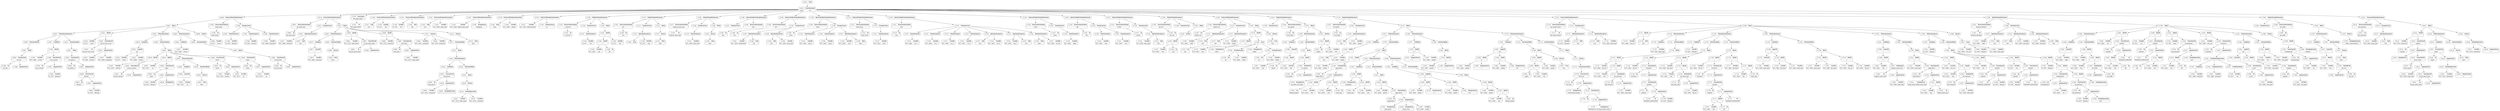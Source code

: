 digraph ast {
node [shape=none];
128001 [label=<<TABLE border='1' cellspacing='0' cellpadding='10' style='rounded' ><TR><TD border='0'>128001</TD><TD border='0'><B>Block</B></TD></TR></TABLE>>];
128001 -> 128000 [weight=2];
128000 [label=<<TABLE border='1' cellspacing='0' cellpadding='10' style='rounded' ><TR><TD border='0'>128000</TD><TD border='0'><B>FunctionCall</B></TD></TR><HR/><TR><TD border='0' cellpadding='5' colspan='2'>ob_start</TD></TR></TABLE>>];
128000 -> 127998 [weight=2];
128000 -> 127999 [weight=2];
128003 [label=<<TABLE border='1' cellspacing='0' cellpadding='10' style='rounded' ><TR><TD border='0'>128003</TD><TD border='0'><B>StatementBody</B></TD></TR></TABLE>>];
128003 -> 128001 [weight=2];
128002 [label=<<TABLE border='1' cellspacing='0' cellpadding='10' style='rounded' ><TR><TD border='0'>128002</TD><TD border='0'><B>IfThenElseStatement</B></TD></TR></TABLE>>];
128002 -> 127997 [weight=2];
128002 -> 128003 [weight=2];
128002 -> 128013 [weight=2];
128005 [label=<<TABLE border='1' cellspacing='0' cellpadding='10' style='rounded' ><TR><TD border='0'>128005</TD><TD border='0'><B>Id</B></TD></TR><HR/><TR><TD border='0' cellpadding='5' colspan='2'>dirname</TD></TR></TABLE>>];
128004 [label=<<TABLE border='1' cellspacing='0' cellpadding='10' style='rounded' ><TR><TD border='0'>128004</TD><TD border='0'><B>Id</B></TD></TR><HR/><TR><TD border='0' cellpadding='5' colspan='2'>wp_mkdir_p</TD></TR></TABLE>>];
128007 [label=<<TABLE border='1' cellspacing='0' cellpadding='10' style='rounded' ><TR><TD border='0'>128007</TD><TD border='0'><B>ArgumentList</B></TD></TR></TABLE>>];
128007 -> 128006 [weight=2];
128006 [label=<<TABLE border='1' cellspacing='0' cellpadding='10' style='rounded' ><TR><TD border='0'>128006</TD><TD border='0'><B>Variable</B></TD></TR><HR/><TR><TD border='0' cellpadding='5'>(0, 2547)</TD><TD border='0' cellpadding='5'>filename</TD></TR></TABLE>>];
128009 [label=<<TABLE border='1' cellspacing='0' cellpadding='10' style='rounded' ><TR><TD border='0'>128009</TD><TD border='0'><B>ArgumentList</B></TD></TR></TABLE>>];
128009 -> 128008 [weight=2];
128008 [label=<<TABLE border='1' cellspacing='0' cellpadding='10' style='rounded' ><TR><TD border='0'>128008</TD><TD border='0'><B>FunctionCall</B></TD></TR><HR/><TR><TD border='0' cellpadding='5' colspan='2'>dirname</TD></TR></TABLE>>];
128008 -> 128005 [weight=2];
128008 -> 128007 [weight=2];
128011 [label=<<TABLE border='1' cellspacing='0' cellpadding='10' style='rounded' ><TR><TD border='0'>128011</TD><TD border='0'><B>Block</B></TD></TR></TABLE>>];
128011 -> 128010 [weight=2];
128010 [label=<<TABLE border='1' cellspacing='0' cellpadding='10' style='rounded' ><TR><TD border='0'>128010</TD><TD border='0'><B>FunctionCall</B></TD></TR><HR/><TR><TD border='0' cellpadding='5' colspan='2'>wp_mkdir_p</TD></TR></TABLE>>];
128010 -> 128004 [weight=2];
128010 -> 128009 [weight=2];
128013 [label=<<TABLE border='1' cellspacing='0' cellpadding='10' style='rounded' ><TR><TD border='0'>128013</TD><TD border='0'><B>StatementBody</B></TD></TR></TABLE>>];
128013 -> 128011 [weight=2];
128015 [label=<<TABLE border='1' cellspacing='0' cellpadding='10' style='rounded' ><TR><TD border='0'>128015</TD><TD border='0'><B>BinOP</B></TD></TR><HR/><TR><TD border='0' cellpadding='5' colspan='2'>=</TD></TR></TABLE>>];
128015 -> 128014 [weight=2];
128015 -> 128020 [weight=2];
128014 [label=<<TABLE border='1' cellspacing='0' cellpadding='10' style='rounded' ><TR><TD border='0'>128014</TD><TD border='0'><B>Variable</B></TD></TR><HR/><TR><TD border='0' cellpadding='5'>(0, 817)</TD><TD border='0' cellpadding='5'>result</TD></TR></TABLE>>];
128017 [label=<<TABLE border='1' cellspacing='0' cellpadding='10' style='rounded' ><TR><TD border='0'>128017</TD><TD border='0'><B>Variable</B></TD></TR><HR/><TR><TD border='0' cellpadding='5'>(0, 2530)</TD><TD border='0' cellpadding='5'>function</TD></TR></TABLE>>];
128016 [label=<<TABLE border='1' cellspacing='0' cellpadding='10' style='rounded' ><TR><TD border='0'>128016</TD><TD border='0'><B>Id</B></TD></TR><HR/><TR><TD border='0' cellpadding='5' colspan='2'>call_user_func_array</TD></TR></TABLE>>];
128019 [label=<<TABLE border='1' cellspacing='0' cellpadding='10' style='rounded' ><TR><TD border='0'>128019</TD><TD border='0'><B>ArgumentList</B></TD></TR></TABLE>>];
128019 -> 128017 [weight=2];
128019 -> 128018 [weight=2];
128018 [label=<<TABLE border='1' cellspacing='0' cellpadding='10' style='rounded' ><TR><TD border='0'>128018</TD><TD border='0'><B>Variable</B></TD></TR><HR/><TR><TD border='0' cellpadding='5'>(671, 2868)</TD><TD border='0' cellpadding='5'>arguments</TD></TR></TABLE>>];
128021 [label=<<TABLE border='1' cellspacing='0' cellpadding='10' style='rounded' ><TR><TD border='0'>128021</TD><TD border='0'><B>Variable</B></TD></TR><HR/><TR><TD border='0' cellpadding='5'>(0, 817)</TD><TD border='0' cellpadding='5'>result</TD></TR></TABLE>>];
128020 [label=<<TABLE border='1' cellspacing='0' cellpadding='10' style='rounded' ><TR><TD border='0'>128020</TD><TD border='0'><B>FunctionCall</B></TD></TR><HR/><TR><TD border='0' cellpadding='5' colspan='2'>call_user_func_array</TD></TR></TABLE>>];
128020 -> 128016 [weight=2];
128020 -> 128019 [weight=2];
128023 [label=<<TABLE border='1' cellspacing='0' cellpadding='10' style='rounded' ><TR><TD border='0'>128023</TD><TD border='0'><B>Variable</B></TD></TR><HR/><TR><TD border='0' cellpadding='5'>(671, 2869)</TD><TD border='0' cellpadding='5'>stream</TD></TR></TABLE>>];
128022 [label=<<TABLE border='1' cellspacing='0' cellpadding='10' style='rounded' ><TR><TD border='0'>128022</TD><TD border='0'><B>LogicOP</B></TD></TR><HR/><TR><TD border='0' cellpadding='5' colspan='2'>&amp;&amp;</TD></TR></TABLE>>];
128022 -> 128021 [weight=2];
128022 -> 128023 [weight=2];
128025 [label=<<TABLE border='1' cellspacing='0' cellpadding='10' style='rounded' ><TR><TD border='0'>128025</TD><TD border='0'><B>Variable</B></TD></TR><HR/><TR><TD border='0' cellpadding='5'>(671, 2870)</TD><TD border='0' cellpadding='5'>contents</TD></TR></TABLE>>];
128024 [label=<<TABLE border='1' cellspacing='0' cellpadding='10' style='rounded' ><TR><TD border='0'>128024</TD><TD border='0'><B>Condition</B></TD></TR></TABLE>>];
128024 -> 128022 [weight=2];
128027 [label=<<TABLE border='1' cellspacing='0' cellpadding='10' style='rounded' ><TR><TD border='0'>128027</TD><TD border='0'><B>Id</B></TD></TR><HR/><TR><TD border='0' cellpadding='5' colspan='2'>ob_get_contents</TD></TR></TABLE>>];
128026 [label=<<TABLE border='1' cellspacing='0' cellpadding='10' style='rounded' ><TR><TD border='0'>128026</TD><TD border='0'><B>BinOP</B></TD></TR><HR/><TR><TD border='0' cellpadding='5' colspan='2'>=</TD></TR></TABLE>>];
128026 -> 128025 [weight=2];
128026 -> 128029 [weight=2];
128029 [label=<<TABLE border='1' cellspacing='0' cellpadding='10' style='rounded' ><TR><TD border='0'>128029</TD><TD border='0'><B>FunctionCall</B></TD></TR><HR/><TR><TD border='0' cellpadding='5' colspan='2'>ob_get_contents</TD></TR></TABLE>>];
128029 -> 128027 [weight=2];
128029 -> 128028 [weight=2];
128028 [label=<<TABLE border='1' cellspacing='0' cellpadding='10' style='rounded' ><TR><TD border='0'>128028</TD><TD border='0'><B>ArgumentList</B></TD></TR></TABLE>>];
128031 [label=<<TABLE border='1' cellspacing='0' cellpadding='10' style='rounded' ><TR><TD border='0'>128031</TD><TD border='0'><B>BinOP</B></TD></TR><HR/><TR><TD border='0' cellpadding='5' colspan='2'>=</TD></TR></TABLE>>];
128031 -> 128030 [weight=2];
128031 -> 128036 [weight=2];
128030 [label=<<TABLE border='1' cellspacing='0' cellpadding='10' style='rounded' ><TR><TD border='0'>128030</TD><TD border='0'><B>Variable</B></TD></TR><HR/><TR><TD border='0' cellpadding='5'>(671, 2871)</TD><TD border='0' cellpadding='5'>fp</TD></TR></TABLE>>];
128033 [label=<<TABLE border='1' cellspacing='0' cellpadding='10' style='rounded' ><TR><TD border='0'>128033</TD><TD border='0'><B>Variable</B></TD></TR><HR/><TR><TD border='0' cellpadding='5'>(0, 2547)</TD><TD border='0' cellpadding='5'>filename</TD></TR></TABLE>>];
128032 [label=<<TABLE border='1' cellspacing='0' cellpadding='10' style='rounded' ><TR><TD border='0'>128032</TD><TD border='0'><B>Id</B></TD></TR><HR/><TR><TD border='0' cellpadding='5' colspan='2'>fopen</TD></TR></TABLE>>];
128035 [label=<<TABLE border='1' cellspacing='0' cellpadding='10' style='rounded' ><TR><TD border='0'>128035</TD><TD border='0'><B>ArgumentList</B></TD></TR></TABLE>>];
128035 -> 128033 [weight=2];
128035 -> 128034 [weight=2];
128034 [label=<<TABLE border='1' cellspacing='0' cellpadding='10' style='rounded' ><TR><TD border='0'>128034</TD><TD border='0'><B>StringLiteral</B></TD></TR><HR/><TR><TD border='0' cellpadding='5' colspan='2'>w</TD></TR></TABLE>>];
128036 [label=<<TABLE border='1' cellspacing='0' cellpadding='10' style='rounded' ><TR><TD border='0'>128036</TD><TD border='0'><B>FunctionCall</B></TD></TR><HR/><TR><TD border='0' cellpadding='5' colspan='2'>fopen</TD></TR></TABLE>>];
128036 -> 128032 [weight=2];
128036 -> 128035 [weight=2];
128039 [label=<<TABLE border='1' cellspacing='0' cellpadding='10' style='rounded' ><TR><TD border='0'>128039</TD><TD border='0'><B>UnaryOP</B></TD></TR><HR/><TR><TD border='0' cellpadding='5' colspan='2'>!</TD></TR></TABLE>>];
128039 -> 128038 [weight=2];
128038 [label=<<TABLE border='1' cellspacing='0' cellpadding='10' style='rounded' ><TR><TD border='0'>128038</TD><TD border='0'><B>Variable</B></TD></TR><HR/><TR><TD border='0' cellpadding='5'>(671, 2871)</TD><TD border='0' cellpadding='5'>fp</TD></TR></TABLE>>];
128041 [label=<<TABLE border='1' cellspacing='0' cellpadding='10' style='rounded' ><TR><TD border='0'>128041</TD><TD border='0'><B>False</B></TD></TR><HR/><TR><TD border='0' cellpadding='5' colspan='2'>false</TD></TR></TABLE>>];
128040 [label=<<TABLE border='1' cellspacing='0' cellpadding='10' style='rounded' ><TR><TD border='0'>128040</TD><TD border='0'><B>Condition</B></TD></TR></TABLE>>];
128040 -> 128039 [weight=2];
128043 [label=<<TABLE border='1' cellspacing='0' cellpadding='10' style='rounded' ><TR><TD border='0'>128043</TD><TD border='0'><B>IfThenStatement</B></TD></TR></TABLE>>];
128043 -> 128040 [weight=2];
128043 -> 128044 [weight=2];
128042 [label=<<TABLE border='1' cellspacing='0' cellpadding='10' style='rounded' ><TR><TD border='0'>128042</TD><TD border='0'><B>Return</B></TD></TR></TABLE>>];
128042 -> 128041 [weight=2];
128045 [label=<<TABLE border='1' cellspacing='0' cellpadding='10' style='rounded' ><TR><TD border='0'>128045</TD><TD border='0'><B>Id</B></TD></TR><HR/><TR><TD border='0' cellpadding='5' colspan='2'>fwrite</TD></TR></TABLE>>];
128044 [label=<<TABLE border='1' cellspacing='0' cellpadding='10' style='rounded' ><TR><TD border='0'>128044</TD><TD border='0'><B>StatementBody</B></TD></TR></TABLE>>];
128044 -> 128042 [weight=2];
128047 [label=<<TABLE border='1' cellspacing='0' cellpadding='10' style='rounded' ><TR><TD border='0'>128047</TD><TD border='0'><B>Variable</B></TD></TR><HR/><TR><TD border='0' cellpadding='5'>(671, 2870)</TD><TD border='0' cellpadding='5'>contents</TD></TR></TABLE>>];
128046 [label=<<TABLE border='1' cellspacing='0' cellpadding='10' style='rounded' ><TR><TD border='0'>128046</TD><TD border='0'><B>Variable</B></TD></TR><HR/><TR><TD border='0' cellpadding='5'>(671, 2871)</TD><TD border='0' cellpadding='5'>fp</TD></TR></TABLE>>];
128049 [label=<<TABLE border='1' cellspacing='0' cellpadding='10' style='rounded' ><TR><TD border='0'>128049</TD><TD border='0'><B>FunctionCall</B></TD></TR><HR/><TR><TD border='0' cellpadding='5' colspan='2'>fwrite</TD></TR></TABLE>>];
128049 -> 128045 [weight=2];
128049 -> 128048 [weight=2];
128048 [label=<<TABLE border='1' cellspacing='0' cellpadding='10' style='rounded' ><TR><TD border='0'>128048</TD><TD border='0'><B>ArgumentList</B></TD></TR></TABLE>>];
128048 -> 128046 [weight=2];
128048 -> 128047 [weight=2];
128051 [label=<<TABLE border='1' cellspacing='0' cellpadding='10' style='rounded' ><TR><TD border='0'>128051</TD><TD border='0'><B>Variable</B></TD></TR><HR/><TR><TD border='0' cellpadding='5'>(671, 2871)</TD><TD border='0' cellpadding='5'>fp</TD></TR></TABLE>>];
128050 [label=<<TABLE border='1' cellspacing='0' cellpadding='10' style='rounded' ><TR><TD border='0'>128050</TD><TD border='0'><B>Id</B></TD></TR><HR/><TR><TD border='0' cellpadding='5' colspan='2'>fclose</TD></TR></TABLE>>];
128053 [label=<<TABLE border='1' cellspacing='0' cellpadding='10' style='rounded' ><TR><TD border='0'>128053</TD><TD border='0'><B>FunctionCall</B></TD></TR><HR/><TR><TD border='0' cellpadding='5' colspan='2'>fclose</TD></TR></TABLE>>];
128053 -> 128050 [weight=2];
128053 -> 128052 [weight=2];
128052 [label=<<TABLE border='1' cellspacing='0' cellpadding='10' style='rounded' ><TR><TD border='0'>128052</TD><TD border='0'><B>ArgumentList</B></TD></TR></TABLE>>];
128052 -> 128051 [weight=2];
128055 [label=<<TABLE border='1' cellspacing='0' cellpadding='10' style='rounded' ><TR><TD border='0'>128055</TD><TD border='0'><B>IfThenStatement</B></TD></TR></TABLE>>];
128055 -> 128024 [weight=2];
128055 -> 128056 [weight=2];
128054 [label=<<TABLE border='1' cellspacing='0' cellpadding='10' style='rounded' ><TR><TD border='0'>128054</TD><TD border='0'><B>Block</B></TD></TR></TABLE>>];
128054 -> 128026 [weight=2];
128054 -> 128031 [weight=2];
128054 -> 128043 [weight=2];
128054 -> 128049 [weight=2];
128054 -> 128053 [weight=2];
128057 [label=<<TABLE border='1' cellspacing='0' cellpadding='10' style='rounded' ><TR><TD border='0'>128057</TD><TD border='0'><B>Variable</B></TD></TR><HR/><TR><TD border='0' cellpadding='5'>(671, 2869)</TD><TD border='0' cellpadding='5'>stream</TD></TR></TABLE>>];
128056 [label=<<TABLE border='1' cellspacing='0' cellpadding='10' style='rounded' ><TR><TD border='0'>128056</TD><TD border='0'><B>StatementBody</B></TD></TR></TABLE>>];
128056 -> 128054 [weight=2];
128059 [label=<<TABLE border='1' cellspacing='0' cellpadding='10' style='rounded' ><TR><TD border='0'>128059</TD><TD border='0'><B>Id</B></TD></TR><HR/><TR><TD border='0' cellpadding='5' colspan='2'>ob_end_clean</TD></TR></TABLE>>];
128058 [label=<<TABLE border='1' cellspacing='0' cellpadding='10' style='rounded' ><TR><TD border='0'>128058</TD><TD border='0'><B>Condition</B></TD></TR></TABLE>>];
128058 -> 128057 [weight=2];
128061 [label=<<TABLE border='1' cellspacing='0' cellpadding='10' style='rounded' ><TR><TD border='0'>128061</TD><TD border='0'><B>FunctionCall</B></TD></TR><HR/><TR><TD border='0' cellpadding='5' colspan='2'>ob_end_clean</TD></TR></TABLE>>];
128061 -> 128059 [weight=2];
128061 -> 128060 [weight=2];
128060 [label=<<TABLE border='1' cellspacing='0' cellpadding='10' style='rounded' ><TR><TD border='0'>128060</TD><TD border='0'><B>ArgumentList</B></TD></TR></TABLE>>];
128063 [label=<<TABLE border='1' cellspacing='0' cellpadding='10' style='rounded' ><TR><TD border='0'>128063</TD><TD border='0'><B>IfThenStatement</B></TD></TR></TABLE>>];
128063 -> 128058 [weight=2];
128063 -> 128064 [weight=2];
128062 [label=<<TABLE border='1' cellspacing='0' cellpadding='10' style='rounded' ><TR><TD border='0'>128062</TD><TD border='0'><B>Block</B></TD></TR></TABLE>>];
128062 -> 128061 [weight=2];
128065 [label=<<TABLE border='1' cellspacing='0' cellpadding='10' style='rounded' ><TR><TD border='0'>128065</TD><TD border='0'><B>Variable</B></TD></TR><HR/><TR><TD border='0' cellpadding='5'>(0, 817)</TD><TD border='0' cellpadding='5'>result</TD></TR></TABLE>>];
128064 [label=<<TABLE border='1' cellspacing='0' cellpadding='10' style='rounded' ><TR><TD border='0'>128064</TD><TD border='0'><B>StatementBody</B></TD></TR></TABLE>>];
128064 -> 128062 [weight=2];
128067 [label=<<TABLE border='1' cellspacing='0' cellpadding='10' style='rounded' ><TR><TD border='0'>128067</TD><TD border='0'><B>Block</B></TD></TR></TABLE>>];
128067 -> 128002 [weight=2];
128067 -> 128015 [weight=2];
128067 -> 128055 [weight=2];
128067 -> 128063 [weight=2];
128067 -> 128066 [weight=2];
128066 [label=<<TABLE border='1' cellspacing='0' cellpadding='10' style='rounded' ><TR><TD border='0'>128066</TD><TD border='0'><B>Return</B></TD></TR></TABLE>>];
128066 -> 128065 [weight=2];
128069 [label=<<TABLE border='1' cellspacing='0' cellpadding='10' style='rounded' ><TR><TD border='0'>128069</TD><TD border='0'><B>Id</B></TD></TR><HR/><TR><TD border='0' cellpadding='5' colspan='2'>get_mime_type</TD></TR></TABLE>>];
128068 [label=<<TABLE border='1' cellspacing='0' cellpadding='10' style='rounded' ><TR><TD border='0'>128068</TD><TD border='0'><B>ProtectedMethodStatement</B></TD></TR></TABLE>>];
128068 -> 127983 [weight=2];
128068 -> 127990 [weight=2];
128068 -> 128067 [weight=2];
128071 [label=<<TABLE border='1' cellspacing='0' cellpadding='10' style='rounded' ><TR><TD border='0'>128071</TD><TD border='0'><B>Variable</B></TD></TR><HR/><TR><TD border='0' cellpadding='5'>(671, 2866)</TD><TD border='0' cellpadding='5'>extension</TD></TR></TABLE>>];
128070 [label=<<TABLE border='1' cellspacing='0' cellpadding='10' style='rounded' ><TR><TD border='0'>128070</TD><TD border='0'><B>ReturnValueMethod</B></TD></TR><HR/><TR><TD border='0' cellpadding='5' colspan='2'>get_mime_type</TD></TR></TABLE>>];
128070 -> 128069 [weight=2];
128073 [label=<<TABLE border='1' cellspacing='0' cellpadding='10' style='rounded' ><TR><TD border='0'>128073</TD><TD border='0'><B>OptValueParameter</B></TD></TR></TABLE>>];
128073 -> 128071 [weight=2];
128073 -> 128072 [weight=2];
128072 [label=<<TABLE border='1' cellspacing='0' cellpadding='10' style='rounded' ><TR><TD border='0'>128072</TD><TD border='0'><B>Null</B></TD></TR><HR/><TR><TD border='0' cellpadding='5' colspan='2'>null</TD></TR></TABLE>>];
128074 [label=<<TABLE border='1' cellspacing='0' cellpadding='10' style='rounded' ><TR><TD border='0'>128074</TD><TD border='0'><B>ParameterList</B></TD></TR></TABLE>>];
128074 -> 128073 [weight=2];
128077 [label=<<TABLE border='1' cellspacing='0' cellpadding='10' style='rounded' ><TR><TD border='0'>128077</TD><TD border='0'><B>UnaryOP</B></TD></TR><HR/><TR><TD border='0' cellpadding='5' colspan='2'>!</TD></TR></TABLE>>];
128077 -> 128076 [weight=2];
128076 [label=<<TABLE border='1' cellspacing='0' cellpadding='10' style='rounded' ><TR><TD border='0'>128076</TD><TD border='0'><B>Variable</B></TD></TR><HR/><TR><TD border='0' cellpadding='5'>(671, 2866)</TD><TD border='0' cellpadding='5'>extension</TD></TR></TABLE>>];
128079 [label=<<TABLE border='1' cellspacing='0' cellpadding='10' style='rounded' ><TR><TD border='0'>128079</TD><TD border='0'><B>False</B></TD></TR><HR/><TR><TD border='0' cellpadding='5' colspan='2'>false</TD></TR></TABLE>>];
128078 [label=<<TABLE border='1' cellspacing='0' cellpadding='10' style='rounded' ><TR><TD border='0'>128078</TD><TD border='0'><B>Condition</B></TD></TR></TABLE>>];
128078 -> 128077 [weight=2];
128081 [label=<<TABLE border='1' cellspacing='0' cellpadding='10' style='rounded' ><TR><TD border='0'>128081</TD><TD border='0'><B>IfThenStatement</B></TD></TR></TABLE>>];
128081 -> 128078 [weight=2];
128081 -> 128082 [weight=2];
128080 [label=<<TABLE border='1' cellspacing='0' cellpadding='10' style='rounded' ><TR><TD border='0'>128080</TD><TD border='0'><B>Return</B></TD></TR></TABLE>>];
128080 -> 128079 [weight=2];
128083 [label=<<TABLE border='1' cellspacing='0' cellpadding='10' style='rounded' ><TR><TD border='0'>128083</TD><TD border='0'><B>Variable</B></TD></TR><HR/><TR><TD border='0' cellpadding='5'>(671, 2872)</TD><TD border='0' cellpadding='5'>mime_types</TD></TR></TABLE>>];
128082 [label=<<TABLE border='1' cellspacing='0' cellpadding='10' style='rounded' ><TR><TD border='0'>128082</TD><TD border='0'><B>StatementBody</B></TD></TR></TABLE>>];
128082 -> 128080 [weight=2];
128085 [label=<<TABLE border='1' cellspacing='0' cellpadding='10' style='rounded' ><TR><TD border='0'>128085</TD><TD border='0'><B>Id</B></TD></TR><HR/><TR><TD border='0' cellpadding='5' colspan='2'>wp_get_mime_types</TD></TR></TABLE>>];
128084 [label=<<TABLE border='1' cellspacing='0' cellpadding='10' style='rounded' ><TR><TD border='0'>128084</TD><TD border='0'><B>BinOP</B></TD></TR><HR/><TR><TD border='0' cellpadding='5' colspan='2'>=</TD></TR></TABLE>>];
128084 -> 128083 [weight=2];
128084 -> 128087 [weight=2];
128087 [label=<<TABLE border='1' cellspacing='0' cellpadding='10' style='rounded' ><TR><TD border='0'>128087</TD><TD border='0'><B>FunctionCall</B></TD></TR><HR/><TR><TD border='0' cellpadding='5' colspan='2'>wp_get_mime_types</TD></TR></TABLE>>];
128087 -> 128085 [weight=2];
128087 -> 128086 [weight=2];
128086 [label=<<TABLE border='1' cellspacing='0' cellpadding='10' style='rounded' ><TR><TD border='0'>128086</TD><TD border='0'><B>ArgumentList</B></TD></TR></TABLE>>];
128089 [label=<<TABLE border='1' cellspacing='0' cellpadding='10' style='rounded' ><TR><TD border='0'>128089</TD><TD border='0'><B>BinOP</B></TD></TR><HR/><TR><TD border='0' cellpadding='5' colspan='2'>=</TD></TR></TABLE>>];
128089 -> 128088 [weight=2];
128089 -> 128093 [weight=2];
128088 [label=<<TABLE border='1' cellspacing='0' cellpadding='10' style='rounded' ><TR><TD border='0'>128088</TD><TD border='0'><B>Variable</B></TD></TR><HR/><TR><TD border='0' cellpadding='5'>(671, 2873)</TD><TD border='0' cellpadding='5'>extensions</TD></TR></TABLE>>];
128091 [label=<<TABLE border='1' cellspacing='0' cellpadding='10' style='rounded' ><TR><TD border='0'>128091</TD><TD border='0'><B>Variable</B></TD></TR><HR/><TR><TD border='0' cellpadding='5'>(671, 2872)</TD><TD border='0' cellpadding='5'>mime_types</TD></TR></TABLE>>];
128090 [label=<<TABLE border='1' cellspacing='0' cellpadding='10' style='rounded' ><TR><TD border='0'>128090</TD><TD border='0'><B>Id</B></TD></TR><HR/><TR><TD border='0' cellpadding='5' colspan='2'>array_keys</TD></TR></TABLE>>];
128093 [label=<<TABLE border='1' cellspacing='0' cellpadding='10' style='rounded' ><TR><TD border='0'>128093</TD><TD border='0'><B>FunctionCall</B></TD></TR><HR/><TR><TD border='0' cellpadding='5' colspan='2'>array_keys</TD></TR></TABLE>>];
128093 -> 128090 [weight=2];
128093 -> 128092 [weight=2];
128092 [label=<<TABLE border='1' cellspacing='0' cellpadding='10' style='rounded' ><TR><TD border='0'>128092</TD><TD border='0'><B>ArgumentList</B></TD></TR></TABLE>>];
128092 -> 128091 [weight=2];
128095 [label=<<TABLE border='1' cellspacing='0' cellpadding='10' style='rounded' ><TR><TD border='0'>128095</TD><TD border='0'><B>Variable</B></TD></TR><HR/><TR><TD border='0' cellpadding='5'>(671, 2874)</TD><TD border='0' cellpadding='5'>_extension</TD></TR></TABLE>>];
128094 [label=<<TABLE border='1' cellspacing='0' cellpadding='10' style='rounded' ><TR><TD border='0'>128094</TD><TD border='0'><B>Variable</B></TD></TR><HR/><TR><TD border='0' cellpadding='5'>(671, 2873)</TD><TD border='0' cellpadding='5'>extensions</TD></TR></TABLE>>];
128097 [label=<<TABLE border='1' cellspacing='0' cellpadding='10' style='rounded' ><TR><TD border='0'>128097</TD><TD border='0'><B>Id</B></TD></TR><HR/><TR><TD border='0' cellpadding='5' colspan='2'>preg_match</TD></TR></TABLE>>];
128099 [label=<<TABLE border='1' cellspacing='0' cellpadding='10' style='rounded' ><TR><TD border='0'>128099</TD><TD border='0'><B>Variable</B></TD></TR><HR/><TR><TD border='0' cellpadding='5'>(671, 2874)</TD><TD border='0' cellpadding='5'>_extension</TD></TR></TABLE>>];
128098 [label=<<TABLE border='1' cellspacing='0' cellpadding='10' style='rounded' ><TR><TD border='0'>128098</TD><TD border='0'><B>StringExpression</B></TD></TR><HR/><TR><TD border='0' cellpadding='5' colspan='2'></TD></TR></TABLE>>];
128101 [label=<<TABLE border='1' cellspacing='0' cellpadding='10' style='rounded' ><TR><TD border='0'>128101</TD><TD border='0'><B>FunctionCall</B></TD></TR><HR/><TR><TD border='0' cellpadding='5' colspan='2'>preg_match</TD></TR></TABLE>>];
128101 -> 128097 [weight=2];
128101 -> 128100 [weight=2];
128100 [label=<<TABLE border='1' cellspacing='0' cellpadding='10' style='rounded' ><TR><TD border='0'>128100</TD><TD border='0'><B>ArgumentList</B></TD></TR></TABLE>>];
128100 -> 128098 [weight=2];
128100 -> 128099 [weight=2];
128103 [label=<<TABLE border='1' cellspacing='0' cellpadding='10' style='rounded' ><TR><TD border='0'>128103</TD><TD border='0'><B>Variable</B></TD></TR><HR/><TR><TD border='0' cellpadding='5'>(671, 2872)</TD><TD border='0' cellpadding='5'>mime_types</TD></TR></TABLE>>];
128102 [label=<<TABLE border='1' cellspacing='0' cellpadding='10' style='rounded' ><TR><TD border='0'>128102</TD><TD border='0'><B>Condition</B></TD></TR></TABLE>>];
128102 -> 128101 [weight=2];
128105 [label=<<TABLE border='1' cellspacing='0' cellpadding='10' style='rounded' ><TR><TD border='0'>128105</TD><TD border='0'><B>PostfixExpression</B></TD></TR></TABLE>>];
128105 -> 128103 [weight=2];
128105 -> 128104 [weight=2];
128104 [label=<<TABLE border='1' cellspacing='0' cellpadding='10' style='rounded' ><TR><TD border='0'>128104</TD><TD border='0'><B>Variable</B></TD></TR><HR/><TR><TD border='0' cellpadding='5'>(671, 2874)</TD><TD border='0' cellpadding='5'>_extension</TD></TR></TABLE>>];
128107 [label=<<TABLE border='1' cellspacing='0' cellpadding='10' style='rounded' ><TR><TD border='0'>128107</TD><TD border='0'><B>Block</B></TD></TR></TABLE>>];
128107 -> 128106 [weight=2];
128106 [label=<<TABLE border='1' cellspacing='0' cellpadding='10' style='rounded' ><TR><TD border='0'>128106</TD><TD border='0'><B>Return</B></TD></TR></TABLE>>];
128106 -> 128105 [weight=2];
128109 [label=<<TABLE border='1' cellspacing='0' cellpadding='10' style='rounded' ><TR><TD border='0'>128109</TD><TD border='0'><B>StatementBody</B></TD></TR></TABLE>>];
128109 -> 128107 [weight=2];
128108 [label=<<TABLE border='1' cellspacing='0' cellpadding='10' style='rounded' ><TR><TD border='0'>128108</TD><TD border='0'><B>IfThenStatement</B></TD></TR></TABLE>>];
128108 -> 128102 [weight=2];
128108 -> 128109 [weight=2];
128111 [label=<<TABLE border='1' cellspacing='0' cellpadding='10' style='rounded' ><TR><TD border='0'>128111</TD><TD border='0'><B>ForEach</B></TD></TR></TABLE>>];
128111 -> 128094 [weight=2];
128111 -> 128095 [weight=2];
128111 -> 128112 [weight=2];
128110 [label=<<TABLE border='1' cellspacing='0' cellpadding='10' style='rounded' ><TR><TD border='0'>128110</TD><TD border='0'><B>Block</B></TD></TR></TABLE>>];
128110 -> 128108 [weight=2];
128113 [label=<<TABLE border='1' cellspacing='0' cellpadding='10' style='rounded' ><TR><TD border='0'>128113</TD><TD border='0'><B>False</B></TD></TR><HR/><TR><TD border='0' cellpadding='5' colspan='2'>false</TD></TR></TABLE>>];
128112 [label=<<TABLE border='1' cellspacing='0' cellpadding='10' style='rounded' ><TR><TD border='0'>128112</TD><TD border='0'><B>StatementBody</B></TD></TR></TABLE>>];
128112 -> 128110 [weight=2];
128115 [label=<<TABLE border='1' cellspacing='0' cellpadding='10' style='rounded' ><TR><TD border='0'>128115</TD><TD border='0'><B>Block</B></TD></TR></TABLE>>];
128115 -> 128081 [weight=2];
128115 -> 128084 [weight=2];
128115 -> 128089 [weight=2];
128115 -> 128111 [weight=2];
128115 -> 128114 [weight=2];
128114 [label=<<TABLE border='1' cellspacing='0' cellpadding='10' style='rounded' ><TR><TD border='0'>128114</TD><TD border='0'><B>Return</B></TD></TR></TABLE>>];
128114 -> 128113 [weight=2];
128117 [label=<<TABLE border='1' cellspacing='0' cellpadding='10' style='rounded' ><TR><TD border='0'>128117</TD><TD border='0'><B>Id</B></TD></TR><HR/><TR><TD border='0' cellpadding='5' colspan='2'>get_extension</TD></TR></TABLE>>];
128116 [label=<<TABLE border='1' cellspacing='0' cellpadding='10' style='rounded' ><TR><TD border='0'>128116</TD><TD border='0'><B>ProtectedMethodStatement</B></TD></TR></TABLE>>];
128116 -> 128070 [weight=2];
128116 -> 128074 [weight=2];
128116 -> 128115 [weight=2];
128119 [label=<<TABLE border='1' cellspacing='0' cellpadding='10' style='rounded' ><TR><TD border='0'>128119</TD><TD border='0'><B>Variable</B></TD></TR><HR/><TR><TD border='0' cellpadding='5'>(671, 2838)</TD><TD border='0' cellpadding='5'>mime_type</TD></TR></TABLE>>];
128118 [label=<<TABLE border='1' cellspacing='0' cellpadding='10' style='rounded' ><TR><TD border='0'>128118</TD><TD border='0'><B>ReturnValueMethod</B></TD></TR><HR/><TR><TD border='0' cellpadding='5' colspan='2'>get_extension</TD></TR></TABLE>>];
128118 -> 128117 [weight=2];
128121 [label=<<TABLE border='1' cellspacing='0' cellpadding='10' style='rounded' ><TR><TD border='0'>128121</TD><TD border='0'><B>OptValueParameter</B></TD></TR></TABLE>>];
128121 -> 128119 [weight=2];
128121 -> 128120 [weight=2];
128120 [label=<<TABLE border='1' cellspacing='0' cellpadding='10' style='rounded' ><TR><TD border='0'>128120</TD><TD border='0'><B>Null</B></TD></TR><HR/><TR><TD border='0' cellpadding='5' colspan='2'>null</TD></TR></TABLE>>];
128123 [label=<<TABLE border='1' cellspacing='0' cellpadding='10' style='rounded' ><TR><TD border='0'>128123</TD><TD border='0'><B>Variable</B></TD></TR><HR/><TR><TD border='0' cellpadding='5'>(671, 2873)</TD><TD border='0' cellpadding='5'>extensions</TD></TR></TABLE>>];
128122 [label=<<TABLE border='1' cellspacing='0' cellpadding='10' style='rounded' ><TR><TD border='0'>128122</TD><TD border='0'><B>ParameterList</B></TD></TR></TABLE>>];
128122 -> 128121 [weight=2];
128125 [label=<<TABLE border='1' cellspacing='0' cellpadding='10' style='rounded' ><TR><TD border='0'>128125</TD><TD border='0'><B>Id</B></TD></TR><HR/><TR><TD border='0' cellpadding='5' colspan='2'>explode</TD></TR></TABLE>>];
128124 [label=<<TABLE border='1' cellspacing='0' cellpadding='10' style='rounded' ><TR><TD border='0'>128124</TD><TD border='0'><B>BinOP</B></TD></TR><HR/><TR><TD border='0' cellpadding='5' colspan='2'>=</TD></TR></TABLE>>];
128124 -> 128123 [weight=2];
128124 -> 128135 [weight=2];
128127 [label=<<TABLE border='1' cellspacing='0' cellpadding='10' style='rounded' ><TR><TD border='0'>128127</TD><TD border='0'><B>Id</B></TD></TR><HR/><TR><TD border='0' cellpadding='5' colspan='2'>array_search</TD></TR></TABLE>>];
128126 [label=<<TABLE border='1' cellspacing='0' cellpadding='10' style='rounded' ><TR><TD border='0'>128126</TD><TD border='0'><B>StringLiteral</B></TD></TR><HR/><TR><TD border='0' cellpadding='5' colspan='2'>|</TD></TR></TABLE>>];
128129 [label=<<TABLE border='1' cellspacing='0' cellpadding='10' style='rounded' ><TR><TD border='0'>128129</TD><TD border='0'><B>Id</B></TD></TR><HR/><TR><TD border='0' cellpadding='5' colspan='2'>wp_get_mime_types</TD></TR></TABLE>>];
128128 [label=<<TABLE border='1' cellspacing='0' cellpadding='10' style='rounded' ><TR><TD border='0'>128128</TD><TD border='0'><B>Variable</B></TD></TR><HR/><TR><TD border='0' cellpadding='5'>(671, 2838)</TD><TD border='0' cellpadding='5'>mime_type</TD></TR></TABLE>>];
128131 [label=<<TABLE border='1' cellspacing='0' cellpadding='10' style='rounded' ><TR><TD border='0'>128131</TD><TD border='0'><B>FunctionCall</B></TD></TR><HR/><TR><TD border='0' cellpadding='5' colspan='2'>wp_get_mime_types</TD></TR></TABLE>>];
128131 -> 128129 [weight=2];
128131 -> 128130 [weight=2];
128130 [label=<<TABLE border='1' cellspacing='0' cellpadding='10' style='rounded' ><TR><TD border='0'>128130</TD><TD border='0'><B>ArgumentList</B></TD></TR></TABLE>>];
128133 [label=<<TABLE border='1' cellspacing='0' cellpadding='10' style='rounded' ><TR><TD border='0'>128133</TD><TD border='0'><B>FunctionCall</B></TD></TR><HR/><TR><TD border='0' cellpadding='5' colspan='2'>array_search</TD></TR></TABLE>>];
128133 -> 128127 [weight=2];
128133 -> 128132 [weight=2];
128132 [label=<<TABLE border='1' cellspacing='0' cellpadding='10' style='rounded' ><TR><TD border='0'>128132</TD><TD border='0'><B>ArgumentList</B></TD></TR></TABLE>>];
128132 -> 128128 [weight=2];
128132 -> 128131 [weight=2];
128135 [label=<<TABLE border='1' cellspacing='0' cellpadding='10' style='rounded' ><TR><TD border='0'>128135</TD><TD border='0'><B>FunctionCall</B></TD></TR><HR/><TR><TD border='0' cellpadding='5' colspan='2'>explode</TD></TR></TABLE>>];
128135 -> 128125 [weight=2];
128135 -> 128134 [weight=2];
128134 [label=<<TABLE border='1' cellspacing='0' cellpadding='10' style='rounded' ><TR><TD border='0'>128134</TD><TD border='0'><B>ArgumentList</B></TD></TR></TABLE>>];
128134 -> 128126 [weight=2];
128134 -> 128133 [weight=2];
128137 [label=<<TABLE border='1' cellspacing='0' cellpadding='10' style='rounded' ><TR><TD border='0'>128137</TD><TD border='0'><B>Variable</B></TD></TR><HR/><TR><TD border='0' cellpadding='5'>(671, 2873)</TD><TD border='0' cellpadding='5'>extensions</TD></TR></TABLE>>];
128136 [label=<<TABLE border='1' cellspacing='0' cellpadding='10' style='rounded' ><TR><TD border='0'>128136</TD><TD border='0'><B>Id</B></TD></TR><HR/><TR><TD border='0' cellpadding='5' colspan='2'>empty</TD></TR></TABLE>>];
128139 [label=<<TABLE border='1' cellspacing='0' cellpadding='10' style='rounded' ><TR><TD border='0'>128139</TD><TD border='0'><B>PostfixExpression</B></TD></TR></TABLE>>];
128139 -> 128137 [weight=2];
128139 -> 128138 [weight=2];
128138 [label=<<TABLE border='1' cellspacing='0' cellpadding='10' style='rounded' ><TR><TD border='0'>128138</TD><TD border='0'><B>IntegerLiteral</B></TD></TR><HR/><TR><TD border='0' cellpadding='5' colspan='2'>0</TD></TR></TABLE>>];
128141 [label=<<TABLE border='1' cellspacing='0' cellpadding='10' style='rounded' ><TR><TD border='0'>128141</TD><TD border='0'><B>FunctionCall</B></TD></TR><HR/><TR><TD border='0' cellpadding='5' colspan='2'>empty</TD></TR></TABLE>>];
128141 -> 128136 [weight=2];
128141 -> 128140 [weight=2];
128140 [label=<<TABLE border='1' cellspacing='0' cellpadding='10' style='rounded' ><TR><TD border='0'>128140</TD><TD border='0'><B>ArgumentList</B></TD></TR></TABLE>>];
128140 -> 128139 [weight=2];
128143 [label=<<TABLE border='1' cellspacing='0' cellpadding='10' style='rounded' ><TR><TD border='0'>128143</TD><TD border='0'><B>False</B></TD></TR><HR/><TR><TD border='0' cellpadding='5' colspan='2'>false</TD></TR></TABLE>>];
128142 [label=<<TABLE border='1' cellspacing='0' cellpadding='10' style='rounded' ><TR><TD border='0'>128142</TD><TD border='0'><B>Condition</B></TD></TR></TABLE>>];
128142 -> 128141 [weight=2];
128145 [label=<<TABLE border='1' cellspacing='0' cellpadding='10' style='rounded' ><TR><TD border='0'>128145</TD><TD border='0'><B>IfThenStatement</B></TD></TR></TABLE>>];
128145 -> 128142 [weight=2];
128145 -> 128146 [weight=2];
128144 [label=<<TABLE border='1' cellspacing='0' cellpadding='10' style='rounded' ><TR><TD border='0'>128144</TD><TD border='0'><B>Return</B></TD></TR></TABLE>>];
128144 -> 128143 [weight=2];
128147 [label=<<TABLE border='1' cellspacing='0' cellpadding='10' style='rounded' ><TR><TD border='0'>128147</TD><TD border='0'><B>Variable</B></TD></TR><HR/><TR><TD border='0' cellpadding='5'>(671, 2873)</TD><TD border='0' cellpadding='5'>extensions</TD></TR></TABLE>>];
128146 [label=<<TABLE border='1' cellspacing='0' cellpadding='10' style='rounded' ><TR><TD border='0'>128146</TD><TD border='0'><B>StatementBody</B></TD></TR></TABLE>>];
128146 -> 128144 [weight=2];
128149 [label=<<TABLE border='1' cellspacing='0' cellpadding='10' style='rounded' ><TR><TD border='0'>128149</TD><TD border='0'><B>PostfixExpression</B></TD></TR></TABLE>>];
128149 -> 128147 [weight=2];
128149 -> 128148 [weight=2];
128148 [label=<<TABLE border='1' cellspacing='0' cellpadding='10' style='rounded' ><TR><TD border='0'>128148</TD><TD border='0'><B>IntegerLiteral</B></TD></TR><HR/><TR><TD border='0' cellpadding='5' colspan='2'>0</TD></TR></TABLE>>];
128151 [label=<<TABLE border='1' cellspacing='0' cellpadding='10' style='rounded' ><TR><TD border='0'>128151</TD><TD border='0'><B>Block</B></TD></TR></TABLE>>];
128151 -> 128124 [weight=2];
128151 -> 128145 [weight=2];
128151 -> 128150 [weight=2];
128150 [label=<<TABLE border='1' cellspacing='0' cellpadding='10' style='rounded' ><TR><TD border='0'>128150</TD><TD border='0'><B>Return</B></TD></TR></TABLE>>];
128150 -> 128149 [weight=2];
128153 [label=<<TABLE border='1' cellspacing='0' cellpadding='10' style='rounded' ><TR><TD border='0'>128153</TD><TD border='0'><B>ClassStatement</B></TD></TR><HR/><TR><TD border='0' cellpadding='5'>Scope</TD><TD border='0' cellpadding='5'>671</TD></TR></TABLE>>];
128153 -> 127435 [weight=2];
128153 -> 127438 [weight=2];
128153 -> 127441 [weight=2];
128153 -> 127444 [weight=2];
128153 -> 127447 [weight=2];
128153 -> 127450 [weight=2];
128153 -> 127453 [weight=2];
128153 -> 127465 [weight=2];
128153 -> 127475 [weight=2];
128153 -> 127484 [weight=2];
128153 -> 127488 [weight=2];
128153 -> 127498 [weight=2];
128153 -> 127509 [weight=2];
128153 -> 127515 [weight=2];
128153 -> 127536 [weight=2];
128153 -> 127542 [weight=2];
128153 -> 127550 [weight=2];
128153 -> 127557 [weight=2];
128153 -> 127566 [weight=2];
128153 -> 127592 [weight=2];
128153 -> 127615 [weight=2];
128153 -> 127716 [weight=2];
128153 -> 127870 [weight=2];
128153 -> 127962 [weight=2];
128153 -> 127981 [weight=2];
128153 -> 128068 [weight=2];
128153 -> 128116 [weight=2];
128153 -> 128152 [weight=2];
128152 [label=<<TABLE border='1' cellspacing='0' cellpadding='10' style='rounded' ><TR><TD border='0'>128152</TD><TD border='0'><B>ProtectedMethodStatement</B></TD></TR></TABLE>>];
128152 -> 128118 [weight=2];
128152 -> 128122 [weight=2];
128152 -> 128151 [weight=2];
128154 [label=<<TABLE border='1' cellspacing='0' cellpadding='10' style='rounded' ><TR><TD border='0'>128154</TD><TD border='0'><B>Start</B></TD></TR></TABLE>>];
128154 -> 128153 [weight=2];
127435 [label=<<TABLE border='1' cellspacing='0' cellpadding='10' style='rounded' ><TR><TD border='0'>127435</TD><TD border='0'><B>ClassName</B></TD></TR><HR/><TR><TD border='0' cellpadding='5' colspan='2'>WP_Image_Editor</TD></TR></TABLE>>];
127435 -> 127434 [weight=2];
127434 [label=<<TABLE border='1' cellspacing='0' cellpadding='10' style='rounded' ><TR><TD border='0'>127434</TD><TD border='0'><B>Id</B></TD></TR><HR/><TR><TD border='0' cellpadding='5' colspan='2'>WP_Image_Editor</TD></TR></TABLE>>];
127437 [label=<<TABLE border='1' cellspacing='0' cellpadding='10' style='rounded' ><TR><TD border='0'>127437</TD><TD border='0'><B>Null</B></TD></TR><HR/><TR><TD border='0' cellpadding='5' colspan='2'>null</TD></TR></TABLE>>];
127436 [label=<<TABLE border='1' cellspacing='0' cellpadding='10' style='rounded' ><TR><TD border='0'>127436</TD><TD border='0'><B>Variable</B></TD></TR><HR/><TR><TD border='0' cellpadding='5'>(0, 537)</TD><TD border='0' cellpadding='5'>file</TD></TR></TABLE>>];
127439 [label=<<TABLE border='1' cellspacing='0' cellpadding='10' style='rounded' ><TR><TD border='0'>127439</TD><TD border='0'><B>Variable</B></TD></TR><HR/><TR><TD border='0' cellpadding='5'>(0, 765)</TD><TD border='0' cellpadding='5'>size</TD></TR></TABLE>>];
127438 [label=<<TABLE border='1' cellspacing='0' cellpadding='10' style='rounded' ><TR><TD border='0'>127438</TD><TD border='0'><B>ProtectedMemberDeclaration</B></TD></TR></TABLE>>];
127438 -> 127436 [weight=2];
127438 -> 127437 [weight=2];
127441 [label=<<TABLE border='1' cellspacing='0' cellpadding='10' style='rounded' ><TR><TD border='0'>127441</TD><TD border='0'><B>ProtectedMemberDeclaration</B></TD></TR></TABLE>>];
127441 -> 127439 [weight=2];
127441 -> 127440 [weight=2];
127440 [label=<<TABLE border='1' cellspacing='0' cellpadding='10' style='rounded' ><TR><TD border='0'>127440</TD><TD border='0'><B>Null</B></TD></TR><HR/><TR><TD border='0' cellpadding='5' colspan='2'>null</TD></TR></TABLE>>];
127443 [label=<<TABLE border='1' cellspacing='0' cellpadding='10' style='rounded' ><TR><TD border='0'>127443</TD><TD border='0'><B>Null</B></TD></TR><HR/><TR><TD border='0' cellpadding='5' colspan='2'>null</TD></TR></TABLE>>];
127442 [label=<<TABLE border='1' cellspacing='0' cellpadding='10' style='rounded' ><TR><TD border='0'>127442</TD><TD border='0'><B>Variable</B></TD></TR><HR/><TR><TD border='0' cellpadding='5'>(671, 2838)</TD><TD border='0' cellpadding='5'>mime_type</TD></TR></TABLE>>];
127445 [label=<<TABLE border='1' cellspacing='0' cellpadding='10' style='rounded' ><TR><TD border='0'>127445</TD><TD border='0'><B>Variable</B></TD></TR><HR/><TR><TD border='0' cellpadding='5'>(671, 2839)</TD><TD border='0' cellpadding='5'>default_mime_type</TD></TR></TABLE>>];
127444 [label=<<TABLE border='1' cellspacing='0' cellpadding='10' style='rounded' ><TR><TD border='0'>127444</TD><TD border='0'><B>ProtectedMemberDeclaration</B></TD></TR></TABLE>>];
127444 -> 127442 [weight=2];
127444 -> 127443 [weight=2];
127447 [label=<<TABLE border='1' cellspacing='0' cellpadding='10' style='rounded' ><TR><TD border='0'>127447</TD><TD border='0'><B>ProtectedMemberDeclaration</B></TD></TR></TABLE>>];
127447 -> 127445 [weight=2];
127447 -> 127446 [weight=2];
127446 [label=<<TABLE border='1' cellspacing='0' cellpadding='10' style='rounded' ><TR><TD border='0'>127446</TD><TD border='0'><B>StringLiteral</B></TD></TR><HR/><TR><TD border='0' cellpadding='5' colspan='2'>imagejpeg</TD></TR></TABLE>>];
127449 [label=<<TABLE border='1' cellspacing='0' cellpadding='10' style='rounded' ><TR><TD border='0'>127449</TD><TD border='0'><B>False</B></TD></TR><HR/><TR><TD border='0' cellpadding='5' colspan='2'>false</TD></TR></TABLE>>];
127448 [label=<<TABLE border='1' cellspacing='0' cellpadding='10' style='rounded' ><TR><TD border='0'>127448</TD><TD border='0'><B>Variable</B></TD></TR><HR/><TR><TD border='0' cellpadding='5'>(671, 2840)</TD><TD border='0' cellpadding='5'>quality</TD></TR></TABLE>>];
127451 [label=<<TABLE border='1' cellspacing='0' cellpadding='10' style='rounded' ><TR><TD border='0'>127451</TD><TD border='0'><B>Variable</B></TD></TR><HR/><TR><TD border='0' cellpadding='5'>(671, 2841)</TD><TD border='0' cellpadding='5'>default_quality</TD></TR></TABLE>>];
127450 [label=<<TABLE border='1' cellspacing='0' cellpadding='10' style='rounded' ><TR><TD border='0'>127450</TD><TD border='0'><B>ProtectedMemberDeclaration</B></TD></TR></TABLE>>];
127450 -> 127448 [weight=2];
127450 -> 127449 [weight=2];
127453 [label=<<TABLE border='1' cellspacing='0' cellpadding='10' style='rounded' ><TR><TD border='0'>127453</TD><TD border='0'><B>ProtectedMemberDeclaration</B></TD></TR></TABLE>>];
127453 -> 127451 [weight=2];
127453 -> 127452 [weight=2];
127452 [label=<<TABLE border='1' cellspacing='0' cellpadding='10' style='rounded' ><TR><TD border='0'>127452</TD><TD border='0'><B>IntegerLiteral</B></TD></TR><HR/><TR><TD border='0' cellpadding='5' colspan='2'>82</TD></TR></TABLE>>];
127455 [label=<<TABLE border='1' cellspacing='0' cellpadding='10' style='rounded' ><TR><TD border='0'>127455</TD><TD border='0'><B>ReturnValueMethod</B></TD></TR><HR/><TR><TD border='0' cellpadding='5' colspan='2'>__construct</TD></TR></TABLE>>];
127455 -> 127454 [weight=2];
127454 [label=<<TABLE border='1' cellspacing='0' cellpadding='10' style='rounded' ><TR><TD border='0'>127454</TD><TD border='0'><B>Id</B></TD></TR><HR/><TR><TD border='0' cellpadding='5' colspan='2'>__construct</TD></TR></TABLE>>];
127457 [label=<<TABLE border='1' cellspacing='0' cellpadding='10' style='rounded' ><TR><TD border='0'>127457</TD><TD border='0'><B>ValueParameter</B></TD></TR></TABLE>>];
127457 -> 127456 [weight=2];
127456 [label=<<TABLE border='1' cellspacing='0' cellpadding='10' style='rounded' ><TR><TD border='0'>127456</TD><TD border='0'><B>Variable</B></TD></TR><HR/><TR><TD border='0' cellpadding='5'>(0, 537)</TD><TD border='0' cellpadding='5'>file</TD></TR></TABLE>>];
127459 [label=<<TABLE border='1' cellspacing='0' cellpadding='10' style='rounded' ><TR><TD border='0'>127459</TD><TD border='0'><B>Variable</B></TD></TR><HR/><TR><TD border='0' cellpadding='5'>(671, 2842)</TD><TD border='0' cellpadding='5'>this</TD></TR></TABLE>>];
127458 [label=<<TABLE border='1' cellspacing='0' cellpadding='10' style='rounded' ><TR><TD border='0'>127458</TD><TD border='0'><B>ParameterList</B></TD></TR></TABLE>>];
127458 -> 127457 [weight=2];
127461 [label=<<TABLE border='1' cellspacing='0' cellpadding='10' style='rounded' ><TR><TD border='0'>127461</TD><TD border='0'><B>BinOP</B></TD></TR><HR/><TR><TD border='0' cellpadding='5' colspan='2'>-&gt;</TD></TR></TABLE>>];
127461 -> 127459 [weight=2];
127461 -> 127460 [weight=2];
127460 [label=<<TABLE border='1' cellspacing='0' cellpadding='10' style='rounded' ><TR><TD border='0'>127460</TD><TD border='0'><B>Id</B></TD></TR><HR/><TR><TD border='0' cellpadding='5' colspan='2'>file</TD></TR></TABLE>>];
127463 [label=<<TABLE border='1' cellspacing='0' cellpadding='10' style='rounded' ><TR><TD border='0'>127463</TD><TD border='0'><B>Variable</B></TD></TR><HR/><TR><TD border='0' cellpadding='5'>(0, 537)</TD><TD border='0' cellpadding='5'>file</TD></TR></TABLE>>];
127462 [label=<<TABLE border='1' cellspacing='0' cellpadding='10' style='rounded' ><TR><TD border='0'>127462</TD><TD border='0'><B>BinOP</B></TD></TR><HR/><TR><TD border='0' cellpadding='5' colspan='2'>=</TD></TR></TABLE>>];
127462 -> 127461 [weight=2];
127462 -> 127463 [weight=2];
127465 [label=<<TABLE border='1' cellspacing='0' cellpadding='10' style='rounded' ><TR><TD border='0'>127465</TD><TD border='0'><B>PublicMethodStatement</B></TD></TR></TABLE>>];
127465 -> 127455 [weight=2];
127465 -> 127458 [weight=2];
127465 -> 127464 [weight=2];
127464 [label=<<TABLE border='1' cellspacing='0' cellpadding='10' style='rounded' ><TR><TD border='0'>127464</TD><TD border='0'><B>Block</B></TD></TR></TABLE>>];
127464 -> 127462 [weight=2];
127467 [label=<<TABLE border='1' cellspacing='0' cellpadding='10' style='rounded' ><TR><TD border='0'>127467</TD><TD border='0'><B>ReturnValueMethod</B></TD></TR><HR/><TR><TD border='0' cellpadding='5' colspan='2'>test</TD></TR></TABLE>>];
127467 -> 127466 [weight=2];
127466 [label=<<TABLE border='1' cellspacing='0' cellpadding='10' style='rounded' ><TR><TD border='0'>127466</TD><TD border='0'><B>Id</B></TD></TR><HR/><TR><TD border='0' cellpadding='5' colspan='2'>test</TD></TR></TABLE>>];
127469 [label=<<TABLE border='1' cellspacing='0' cellpadding='10' style='rounded' ><TR><TD border='0'>127469</TD><TD border='0'><B>Array</B></TD></TR></TABLE>>];
127468 [label=<<TABLE border='1' cellspacing='0' cellpadding='10' style='rounded' ><TR><TD border='0'>127468</TD><TD border='0'><B>Variable</B></TD></TR><HR/><TR><TD border='0' cellpadding='5'>(0, 2197)</TD><TD border='0' cellpadding='5'>args</TD></TR></TABLE>>];
127471 [label=<<TABLE border='1' cellspacing='0' cellpadding='10' style='rounded' ><TR><TD border='0'>127471</TD><TD border='0'><B>ParameterList</B></TD></TR></TABLE>>];
127471 -> 127470 [weight=2];
127470 [label=<<TABLE border='1' cellspacing='0' cellpadding='10' style='rounded' ><TR><TD border='0'>127470</TD><TD border='0'><B>OptValueParameter</B></TD></TR></TABLE>>];
127470 -> 127468 [weight=2];
127470 -> 127469 [weight=2];
127473 [label=<<TABLE border='1' cellspacing='0' cellpadding='10' style='rounded' ><TR><TD border='0'>127473</TD><TD border='0'><B>Return</B></TD></TR></TABLE>>];
127473 -> 127472 [weight=2];
127472 [label=<<TABLE border='1' cellspacing='0' cellpadding='10' style='rounded' ><TR><TD border='0'>127472</TD><TD border='0'><B>False</B></TD></TR><HR/><TR><TD border='0' cellpadding='5' colspan='2'>false</TD></TR></TABLE>>];
127475 [label=<<TABLE border='1' cellspacing='0' cellpadding='10' style='rounded' ><TR><TD border='0'>127475</TD><TD border='0'><B>PublicMethodStatement</B></TD></TR></TABLE>>];
127475 -> 127467 [weight=2];
127475 -> 127471 [weight=2];
127475 -> 127474 [weight=2];
127474 [label=<<TABLE border='1' cellspacing='0' cellpadding='10' style='rounded' ><TR><TD border='0'>127474</TD><TD border='0'><B>Block</B></TD></TR></TABLE>>];
127474 -> 127473 [weight=2];
127477 [label=<<TABLE border='1' cellspacing='0' cellpadding='10' style='rounded' ><TR><TD border='0'>127477</TD><TD border='0'><B>ReturnValueMethod</B></TD></TR><HR/><TR><TD border='0' cellpadding='5' colspan='2'>supports_mime_type</TD></TR></TABLE>>];
127477 -> 127476 [weight=2];
127476 [label=<<TABLE border='1' cellspacing='0' cellpadding='10' style='rounded' ><TR><TD border='0'>127476</TD><TD border='0'><B>Id</B></TD></TR><HR/><TR><TD border='0' cellpadding='5' colspan='2'>supports_mime_type</TD></TR></TABLE>>];
127479 [label=<<TABLE border='1' cellspacing='0' cellpadding='10' style='rounded' ><TR><TD border='0'>127479</TD><TD border='0'><B>ValueParameter</B></TD></TR></TABLE>>];
127479 -> 127478 [weight=2];
127478 [label=<<TABLE border='1' cellspacing='0' cellpadding='10' style='rounded' ><TR><TD border='0'>127478</TD><TD border='0'><B>Variable</B></TD></TR><HR/><TR><TD border='0' cellpadding='5'>(671, 2838)</TD><TD border='0' cellpadding='5'>mime_type</TD></TR></TABLE>>];
127481 [label=<<TABLE border='1' cellspacing='0' cellpadding='10' style='rounded' ><TR><TD border='0'>127481</TD><TD border='0'><B>False</B></TD></TR><HR/><TR><TD border='0' cellpadding='5' colspan='2'>false</TD></TR></TABLE>>];
127480 [label=<<TABLE border='1' cellspacing='0' cellpadding='10' style='rounded' ><TR><TD border='0'>127480</TD><TD border='0'><B>ParameterList</B></TD></TR></TABLE>>];
127480 -> 127479 [weight=2];
127483 [label=<<TABLE border='1' cellspacing='0' cellpadding='10' style='rounded' ><TR><TD border='0'>127483</TD><TD border='0'><B>Block</B></TD></TR></TABLE>>];
127483 -> 127482 [weight=2];
127482 [label=<<TABLE border='1' cellspacing='0' cellpadding='10' style='rounded' ><TR><TD border='0'>127482</TD><TD border='0'><B>Return</B></TD></TR></TABLE>>];
127482 -> 127481 [weight=2];
127485 [label=<<TABLE border='1' cellspacing='0' cellpadding='10' style='rounded' ><TR><TD border='0'>127485</TD><TD border='0'><B>Id</B></TD></TR><HR/><TR><TD border='0' cellpadding='5' colspan='2'>load</TD></TR></TABLE>>];
127484 [label=<<TABLE border='1' cellspacing='0' cellpadding='10' style='rounded' ><TR><TD border='0'>127484</TD><TD border='0'><B>PublicMethodStatement</B></TD></TR></TABLE>>];
127484 -> 127477 [weight=2];
127484 -> 127480 [weight=2];
127484 -> 127483 [weight=2];
127487 [label=<<TABLE border='1' cellspacing='0' cellpadding='10' style='rounded' ><TR><TD border='0'>127487</TD><TD border='0'><B>ParameterList</B></TD></TR></TABLE>>];
127486 [label=<<TABLE border='1' cellspacing='0' cellpadding='10' style='rounded' ><TR><TD border='0'>127486</TD><TD border='0'><B>ReturnValueMethod</B></TD></TR><HR/><TR><TD border='0' cellpadding='5' colspan='2'>load</TD></TR></TABLE>>];
127486 -> 127485 [weight=2];
127489 [label=<<TABLE border='1' cellspacing='0' cellpadding='10' style='rounded' ><TR><TD border='0'>127489</TD><TD border='0'><B>Id</B></TD></TR><HR/><TR><TD border='0' cellpadding='5' colspan='2'>save</TD></TR></TABLE>>];
127488 [label=<<TABLE border='1' cellspacing='0' cellpadding='10' style='rounded' ><TR><TD border='0'>127488</TD><TD border='0'><B>AbstractPublicMethodStatement</B></TD></TR></TABLE>>];
127488 -> 127486 [weight=2];
127488 -> 127487 [weight=2];
127491 [label=<<TABLE border='1' cellspacing='0' cellpadding='10' style='rounded' ><TR><TD border='0'>127491</TD><TD border='0'><B>Variable</B></TD></TR><HR/><TR><TD border='0' cellpadding='5'>(671, 2843)</TD><TD border='0' cellpadding='5'>destfilename</TD></TR></TABLE>>];
127490 [label=<<TABLE border='1' cellspacing='0' cellpadding='10' style='rounded' ><TR><TD border='0'>127490</TD><TD border='0'><B>ReturnValueMethod</B></TD></TR><HR/><TR><TD border='0' cellpadding='5' colspan='2'>save</TD></TR></TABLE>>];
127490 -> 127489 [weight=2];
127493 [label=<<TABLE border='1' cellspacing='0' cellpadding='10' style='rounded' ><TR><TD border='0'>127493</TD><TD border='0'><B>OptValueParameter</B></TD></TR></TABLE>>];
127493 -> 127491 [weight=2];
127493 -> 127492 [weight=2];
127492 [label=<<TABLE border='1' cellspacing='0' cellpadding='10' style='rounded' ><TR><TD border='0'>127492</TD><TD border='0'><B>Null</B></TD></TR><HR/><TR><TD border='0' cellpadding='5' colspan='2'>null</TD></TR></TABLE>>];
127495 [label=<<TABLE border='1' cellspacing='0' cellpadding='10' style='rounded' ><TR><TD border='0'>127495</TD><TD border='0'><B>Null</B></TD></TR><HR/><TR><TD border='0' cellpadding='5' colspan='2'>null</TD></TR></TABLE>>];
127494 [label=<<TABLE border='1' cellspacing='0' cellpadding='10' style='rounded' ><TR><TD border='0'>127494</TD><TD border='0'><B>Variable</B></TD></TR><HR/><TR><TD border='0' cellpadding='5'>(671, 2838)</TD><TD border='0' cellpadding='5'>mime_type</TD></TR></TABLE>>];
127497 [label=<<TABLE border='1' cellspacing='0' cellpadding='10' style='rounded' ><TR><TD border='0'>127497</TD><TD border='0'><B>ParameterList</B></TD></TR></TABLE>>];
127497 -> 127493 [weight=2];
127497 -> 127496 [weight=2];
127496 [label=<<TABLE border='1' cellspacing='0' cellpadding='10' style='rounded' ><TR><TD border='0'>127496</TD><TD border='0'><B>OptValueParameter</B></TD></TR></TABLE>>];
127496 -> 127494 [weight=2];
127496 -> 127495 [weight=2];
127499 [label=<<TABLE border='1' cellspacing='0' cellpadding='10' style='rounded' ><TR><TD border='0'>127499</TD><TD border='0'><B>Id</B></TD></TR><HR/><TR><TD border='0' cellpadding='5' colspan='2'>resize</TD></TR></TABLE>>];
127498 [label=<<TABLE border='1' cellspacing='0' cellpadding='10' style='rounded' ><TR><TD border='0'>127498</TD><TD border='0'><B>AbstractPublicMethodStatement</B></TD></TR></TABLE>>];
127498 -> 127490 [weight=2];
127498 -> 127497 [weight=2];
127501 [label=<<TABLE border='1' cellspacing='0' cellpadding='10' style='rounded' ><TR><TD border='0'>127501</TD><TD border='0'><B>Variable</B></TD></TR><HR/><TR><TD border='0' cellpadding='5'>(671, 2844)</TD><TD border='0' cellpadding='5'>max_w</TD></TR></TABLE>>];
127500 [label=<<TABLE border='1' cellspacing='0' cellpadding='10' style='rounded' ><TR><TD border='0'>127500</TD><TD border='0'><B>ReturnValueMethod</B></TD></TR><HR/><TR><TD border='0' cellpadding='5' colspan='2'>resize</TD></TR></TABLE>>];
127500 -> 127499 [weight=2];
127503 [label=<<TABLE border='1' cellspacing='0' cellpadding='10' style='rounded' ><TR><TD border='0'>127503</TD><TD border='0'><B>Variable</B></TD></TR><HR/><TR><TD border='0' cellpadding='5'>(671, 2845)</TD><TD border='0' cellpadding='5'>max_h</TD></TR></TABLE>>];
127502 [label=<<TABLE border='1' cellspacing='0' cellpadding='10' style='rounded' ><TR><TD border='0'>127502</TD><TD border='0'><B>ValueParameter</B></TD></TR></TABLE>>];
127502 -> 127501 [weight=2];
127505 [label=<<TABLE border='1' cellspacing='0' cellpadding='10' style='rounded' ><TR><TD border='0'>127505</TD><TD border='0'><B>Variable</B></TD></TR><HR/><TR><TD border='0' cellpadding='5'>(671, 2846)</TD><TD border='0' cellpadding='5'>crop</TD></TR></TABLE>>];
127504 [label=<<TABLE border='1' cellspacing='0' cellpadding='10' style='rounded' ><TR><TD border='0'>127504</TD><TD border='0'><B>ValueParameter</B></TD></TR></TABLE>>];
127504 -> 127503 [weight=2];
127507 [label=<<TABLE border='1' cellspacing='0' cellpadding='10' style='rounded' ><TR><TD border='0'>127507</TD><TD border='0'><B>OptValueParameter</B></TD></TR></TABLE>>];
127507 -> 127505 [weight=2];
127507 -> 127506 [weight=2];
127506 [label=<<TABLE border='1' cellspacing='0' cellpadding='10' style='rounded' ><TR><TD border='0'>127506</TD><TD border='0'><B>False</B></TD></TR><HR/><TR><TD border='0' cellpadding='5' colspan='2'>false</TD></TR></TABLE>>];
127509 [label=<<TABLE border='1' cellspacing='0' cellpadding='10' style='rounded' ><TR><TD border='0'>127509</TD><TD border='0'><B>AbstractPublicMethodStatement</B></TD></TR></TABLE>>];
127509 -> 127500 [weight=2];
127509 -> 127508 [weight=2];
127508 [label=<<TABLE border='1' cellspacing='0' cellpadding='10' style='rounded' ><TR><TD border='0'>127508</TD><TD border='0'><B>ParameterList</B></TD></TR></TABLE>>];
127508 -> 127502 [weight=2];
127508 -> 127504 [weight=2];
127508 -> 127507 [weight=2];
127511 [label=<<TABLE border='1' cellspacing='0' cellpadding='10' style='rounded' ><TR><TD border='0'>127511</TD><TD border='0'><B>ReturnValueMethod</B></TD></TR><HR/><TR><TD border='0' cellpadding='5' colspan='2'>multi_resize</TD></TR></TABLE>>];
127511 -> 127510 [weight=2];
127510 [label=<<TABLE border='1' cellspacing='0' cellpadding='10' style='rounded' ><TR><TD border='0'>127510</TD><TD border='0'><B>Id</B></TD></TR><HR/><TR><TD border='0' cellpadding='5' colspan='2'>multi_resize</TD></TR></TABLE>>];
127513 [label=<<TABLE border='1' cellspacing='0' cellpadding='10' style='rounded' ><TR><TD border='0'>127513</TD><TD border='0'><B>ValueParameter</B></TD></TR></TABLE>>];
127513 -> 127512 [weight=2];
127512 [label=<<TABLE border='1' cellspacing='0' cellpadding='10' style='rounded' ><TR><TD border='0'>127512</TD><TD border='0'><B>Variable</B></TD></TR><HR/><TR><TD border='0' cellpadding='5'>(671, 2847)</TD><TD border='0' cellpadding='5'>sizes</TD></TR></TABLE>>];
127515 [label=<<TABLE border='1' cellspacing='0' cellpadding='10' style='rounded' ><TR><TD border='0'>127515</TD><TD border='0'><B>AbstractPublicMethodStatement</B></TD></TR></TABLE>>];
127515 -> 127511 [weight=2];
127515 -> 127514 [weight=2];
127514 [label=<<TABLE border='1' cellspacing='0' cellpadding='10' style='rounded' ><TR><TD border='0'>127514</TD><TD border='0'><B>ParameterList</B></TD></TR></TABLE>>];
127514 -> 127513 [weight=2];
127517 [label=<<TABLE border='1' cellspacing='0' cellpadding='10' style='rounded' ><TR><TD border='0'>127517</TD><TD border='0'><B>ReturnValueMethod</B></TD></TR><HR/><TR><TD border='0' cellpadding='5' colspan='2'>crop</TD></TR></TABLE>>];
127517 -> 127516 [weight=2];
127516 [label=<<TABLE border='1' cellspacing='0' cellpadding='10' style='rounded' ><TR><TD border='0'>127516</TD><TD border='0'><B>Id</B></TD></TR><HR/><TR><TD border='0' cellpadding='5' colspan='2'>crop</TD></TR></TABLE>>];
127519 [label=<<TABLE border='1' cellspacing='0' cellpadding='10' style='rounded' ><TR><TD border='0'>127519</TD><TD border='0'><B>ValueParameter</B></TD></TR></TABLE>>];
127519 -> 127518 [weight=2];
127518 [label=<<TABLE border='1' cellspacing='0' cellpadding='10' style='rounded' ><TR><TD border='0'>127518</TD><TD border='0'><B>Variable</B></TD></TR><HR/><TR><TD border='0' cellpadding='5'>(671, 2848)</TD><TD border='0' cellpadding='5'>src_x</TD></TR></TABLE>>];
127521 [label=<<TABLE border='1' cellspacing='0' cellpadding='10' style='rounded' ><TR><TD border='0'>127521</TD><TD border='0'><B>ValueParameter</B></TD></TR></TABLE>>];
127521 -> 127520 [weight=2];
127520 [label=<<TABLE border='1' cellspacing='0' cellpadding='10' style='rounded' ><TR><TD border='0'>127520</TD><TD border='0'><B>Variable</B></TD></TR><HR/><TR><TD border='0' cellpadding='5'>(671, 2849)</TD><TD border='0' cellpadding='5'>src_y</TD></TR></TABLE>>];
127523 [label=<<TABLE border='1' cellspacing='0' cellpadding='10' style='rounded' ><TR><TD border='0'>127523</TD><TD border='0'><B>ValueParameter</B></TD></TR></TABLE>>];
127523 -> 127522 [weight=2];
127522 [label=<<TABLE border='1' cellspacing='0' cellpadding='10' style='rounded' ><TR><TD border='0'>127522</TD><TD border='0'><B>Variable</B></TD></TR><HR/><TR><TD border='0' cellpadding='5'>(671, 2850)</TD><TD border='0' cellpadding='5'>src_w</TD></TR></TABLE>>];
127525 [label=<<TABLE border='1' cellspacing='0' cellpadding='10' style='rounded' ><TR><TD border='0'>127525</TD><TD border='0'><B>ValueParameter</B></TD></TR></TABLE>>];
127525 -> 127524 [weight=2];
127524 [label=<<TABLE border='1' cellspacing='0' cellpadding='10' style='rounded' ><TR><TD border='0'>127524</TD><TD border='0'><B>Variable</B></TD></TR><HR/><TR><TD border='0' cellpadding='5'>(671, 2851)</TD><TD border='0' cellpadding='5'>src_h</TD></TR></TABLE>>];
127527 [label=<<TABLE border='1' cellspacing='0' cellpadding='10' style='rounded' ><TR><TD border='0'>127527</TD><TD border='0'><B>Null</B></TD></TR><HR/><TR><TD border='0' cellpadding='5' colspan='2'>null</TD></TR></TABLE>>];
127526 [label=<<TABLE border='1' cellspacing='0' cellpadding='10' style='rounded' ><TR><TD border='0'>127526</TD><TD border='0'><B>Variable</B></TD></TR><HR/><TR><TD border='0' cellpadding='5'>(671, 2852)</TD><TD border='0' cellpadding='5'>dst_w</TD></TR></TABLE>>];
127529 [label=<<TABLE border='1' cellspacing='0' cellpadding='10' style='rounded' ><TR><TD border='0'>127529</TD><TD border='0'><B>Variable</B></TD></TR><HR/><TR><TD border='0' cellpadding='5'>(671, 2853)</TD><TD border='0' cellpadding='5'>dst_h</TD></TR></TABLE>>];
127528 [label=<<TABLE border='1' cellspacing='0' cellpadding='10' style='rounded' ><TR><TD border='0'>127528</TD><TD border='0'><B>OptValueParameter</B></TD></TR></TABLE>>];
127528 -> 127526 [weight=2];
127528 -> 127527 [weight=2];
127531 [label=<<TABLE border='1' cellspacing='0' cellpadding='10' style='rounded' ><TR><TD border='0'>127531</TD><TD border='0'><B>OptValueParameter</B></TD></TR></TABLE>>];
127531 -> 127529 [weight=2];
127531 -> 127530 [weight=2];
127530 [label=<<TABLE border='1' cellspacing='0' cellpadding='10' style='rounded' ><TR><TD border='0'>127530</TD><TD border='0'><B>Null</B></TD></TR><HR/><TR><TD border='0' cellpadding='5' colspan='2'>null</TD></TR></TABLE>>];
127533 [label=<<TABLE border='1' cellspacing='0' cellpadding='10' style='rounded' ><TR><TD border='0'>127533</TD><TD border='0'><B>False</B></TD></TR><HR/><TR><TD border='0' cellpadding='5' colspan='2'>false</TD></TR></TABLE>>];
127532 [label=<<TABLE border='1' cellspacing='0' cellpadding='10' style='rounded' ><TR><TD border='0'>127532</TD><TD border='0'><B>Variable</B></TD></TR><HR/><TR><TD border='0' cellpadding='5'>(671, 2854)</TD><TD border='0' cellpadding='5'>src_abs</TD></TR></TABLE>>];
127535 [label=<<TABLE border='1' cellspacing='0' cellpadding='10' style='rounded' ><TR><TD border='0'>127535</TD><TD border='0'><B>ParameterList</B></TD></TR></TABLE>>];
127535 -> 127519 [weight=2];
127535 -> 127521 [weight=2];
127535 -> 127523 [weight=2];
127535 -> 127525 [weight=2];
127535 -> 127528 [weight=2];
127535 -> 127531 [weight=2];
127535 -> 127534 [weight=2];
127534 [label=<<TABLE border='1' cellspacing='0' cellpadding='10' style='rounded' ><TR><TD border='0'>127534</TD><TD border='0'><B>OptValueParameter</B></TD></TR></TABLE>>];
127534 -> 127532 [weight=2];
127534 -> 127533 [weight=2];
127537 [label=<<TABLE border='1' cellspacing='0' cellpadding='10' style='rounded' ><TR><TD border='0'>127537</TD><TD border='0'><B>Id</B></TD></TR><HR/><TR><TD border='0' cellpadding='5' colspan='2'>rotate</TD></TR></TABLE>>];
127536 [label=<<TABLE border='1' cellspacing='0' cellpadding='10' style='rounded' ><TR><TD border='0'>127536</TD><TD border='0'><B>AbstractPublicMethodStatement</B></TD></TR></TABLE>>];
127536 -> 127517 [weight=2];
127536 -> 127535 [weight=2];
127539 [label=<<TABLE border='1' cellspacing='0' cellpadding='10' style='rounded' ><TR><TD border='0'>127539</TD><TD border='0'><B>Variable</B></TD></TR><HR/><TR><TD border='0' cellpadding='5'>(671, 2855)</TD><TD border='0' cellpadding='5'>angle</TD></TR></TABLE>>];
127538 [label=<<TABLE border='1' cellspacing='0' cellpadding='10' style='rounded' ><TR><TD border='0'>127538</TD><TD border='0'><B>ReturnValueMethod</B></TD></TR><HR/><TR><TD border='0' cellpadding='5' colspan='2'>rotate</TD></TR></TABLE>>];
127538 -> 127537 [weight=2];
127541 [label=<<TABLE border='1' cellspacing='0' cellpadding='10' style='rounded' ><TR><TD border='0'>127541</TD><TD border='0'><B>ParameterList</B></TD></TR></TABLE>>];
127541 -> 127540 [weight=2];
127540 [label=<<TABLE border='1' cellspacing='0' cellpadding='10' style='rounded' ><TR><TD border='0'>127540</TD><TD border='0'><B>ValueParameter</B></TD></TR></TABLE>>];
127540 -> 127539 [weight=2];
127543 [label=<<TABLE border='1' cellspacing='0' cellpadding='10' style='rounded' ><TR><TD border='0'>127543</TD><TD border='0'><B>Id</B></TD></TR><HR/><TR><TD border='0' cellpadding='5' colspan='2'>flip</TD></TR></TABLE>>];
127542 [label=<<TABLE border='1' cellspacing='0' cellpadding='10' style='rounded' ><TR><TD border='0'>127542</TD><TD border='0'><B>AbstractPublicMethodStatement</B></TD></TR></TABLE>>];
127542 -> 127538 [weight=2];
127542 -> 127541 [weight=2];
127545 [label=<<TABLE border='1' cellspacing='0' cellpadding='10' style='rounded' ><TR><TD border='0'>127545</TD><TD border='0'><B>Variable</B></TD></TR><HR/><TR><TD border='0' cellpadding='5'>(671, 2856)</TD><TD border='0' cellpadding='5'>horz</TD></TR></TABLE>>];
127544 [label=<<TABLE border='1' cellspacing='0' cellpadding='10' style='rounded' ><TR><TD border='0'>127544</TD><TD border='0'><B>ReturnValueMethod</B></TD></TR><HR/><TR><TD border='0' cellpadding='5' colspan='2'>flip</TD></TR></TABLE>>];
127544 -> 127543 [weight=2];
127547 [label=<<TABLE border='1' cellspacing='0' cellpadding='10' style='rounded' ><TR><TD border='0'>127547</TD><TD border='0'><B>Variable</B></TD></TR><HR/><TR><TD border='0' cellpadding='5'>(671, 2857)</TD><TD border='0' cellpadding='5'>vert</TD></TR></TABLE>>];
127546 [label=<<TABLE border='1' cellspacing='0' cellpadding='10' style='rounded' ><TR><TD border='0'>127546</TD><TD border='0'><B>ValueParameter</B></TD></TR></TABLE>>];
127546 -> 127545 [weight=2];
127549 [label=<<TABLE border='1' cellspacing='0' cellpadding='10' style='rounded' ><TR><TD border='0'>127549</TD><TD border='0'><B>ParameterList</B></TD></TR></TABLE>>];
127549 -> 127546 [weight=2];
127549 -> 127548 [weight=2];
127548 [label=<<TABLE border='1' cellspacing='0' cellpadding='10' style='rounded' ><TR><TD border='0'>127548</TD><TD border='0'><B>ValueParameter</B></TD></TR></TABLE>>];
127548 -> 127547 [weight=2];
127551 [label=<<TABLE border='1' cellspacing='0' cellpadding='10' style='rounded' ><TR><TD border='0'>127551</TD><TD border='0'><B>Id</B></TD></TR><HR/><TR><TD border='0' cellpadding='5' colspan='2'>stream</TD></TR></TABLE>>];
127550 [label=<<TABLE border='1' cellspacing='0' cellpadding='10' style='rounded' ><TR><TD border='0'>127550</TD><TD border='0'><B>AbstractPublicMethodStatement</B></TD></TR></TABLE>>];
127550 -> 127544 [weight=2];
127550 -> 127549 [weight=2];
127553 [label=<<TABLE border='1' cellspacing='0' cellpadding='10' style='rounded' ><TR><TD border='0'>127553</TD><TD border='0'><B>Variable</B></TD></TR><HR/><TR><TD border='0' cellpadding='5'>(671, 2838)</TD><TD border='0' cellpadding='5'>mime_type</TD></TR></TABLE>>];
127552 [label=<<TABLE border='1' cellspacing='0' cellpadding='10' style='rounded' ><TR><TD border='0'>127552</TD><TD border='0'><B>ReturnValueMethod</B></TD></TR><HR/><TR><TD border='0' cellpadding='5' colspan='2'>stream</TD></TR></TABLE>>];
127552 -> 127551 [weight=2];
127555 [label=<<TABLE border='1' cellspacing='0' cellpadding='10' style='rounded' ><TR><TD border='0'>127555</TD><TD border='0'><B>OptValueParameter</B></TD></TR></TABLE>>];
127555 -> 127553 [weight=2];
127555 -> 127554 [weight=2];
127554 [label=<<TABLE border='1' cellspacing='0' cellpadding='10' style='rounded' ><TR><TD border='0'>127554</TD><TD border='0'><B>Null</B></TD></TR><HR/><TR><TD border='0' cellpadding='5' colspan='2'>null</TD></TR></TABLE>>];
127557 [label=<<TABLE border='1' cellspacing='0' cellpadding='10' style='rounded' ><TR><TD border='0'>127557</TD><TD border='0'><B>AbstractPublicMethodStatement</B></TD></TR></TABLE>>];
127557 -> 127552 [weight=2];
127557 -> 127556 [weight=2];
127556 [label=<<TABLE border='1' cellspacing='0' cellpadding='10' style='rounded' ><TR><TD border='0'>127556</TD><TD border='0'><B>ParameterList</B></TD></TR></TABLE>>];
127556 -> 127555 [weight=2];
127559 [label=<<TABLE border='1' cellspacing='0' cellpadding='10' style='rounded' ><TR><TD border='0'>127559</TD><TD border='0'><B>ReturnValueMethod</B></TD></TR><HR/><TR><TD border='0' cellpadding='5' colspan='2'>get_size</TD></TR></TABLE>>];
127559 -> 127558 [weight=2];
127558 [label=<<TABLE border='1' cellspacing='0' cellpadding='10' style='rounded' ><TR><TD border='0'>127558</TD><TD border='0'><B>Id</B></TD></TR><HR/><TR><TD border='0' cellpadding='5' colspan='2'>get_size</TD></TR></TABLE>>];
127561 [label=<<TABLE border='1' cellspacing='0' cellpadding='10' style='rounded' ><TR><TD border='0'>127561</TD><TD border='0'><B>Variable</B></TD></TR><HR/><TR><TD border='0' cellpadding='5'>(671, 2842)</TD><TD border='0' cellpadding='5'>this</TD></TR></TABLE>>];
127560 [label=<<TABLE border='1' cellspacing='0' cellpadding='10' style='rounded' ><TR><TD border='0'>127560</TD><TD border='0'><B>ParameterList</B></TD></TR></TABLE>>];
127563 [label=<<TABLE border='1' cellspacing='0' cellpadding='10' style='rounded' ><TR><TD border='0'>127563</TD><TD border='0'><B>BinOP</B></TD></TR><HR/><TR><TD border='0' cellpadding='5' colspan='2'>-&gt;</TD></TR></TABLE>>];
127563 -> 127561 [weight=2];
127563 -> 127562 [weight=2];
127562 [label=<<TABLE border='1' cellspacing='0' cellpadding='10' style='rounded' ><TR><TD border='0'>127562</TD><TD border='0'><B>Id</B></TD></TR><HR/><TR><TD border='0' cellpadding='5' colspan='2'>size</TD></TR></TABLE>>];
127565 [label=<<TABLE border='1' cellspacing='0' cellpadding='10' style='rounded' ><TR><TD border='0'>127565</TD><TD border='0'><B>Block</B></TD></TR></TABLE>>];
127565 -> 127564 [weight=2];
127564 [label=<<TABLE border='1' cellspacing='0' cellpadding='10' style='rounded' ><TR><TD border='0'>127564</TD><TD border='0'><B>Return</B></TD></TR></TABLE>>];
127564 -> 127563 [weight=2];
127567 [label=<<TABLE border='1' cellspacing='0' cellpadding='10' style='rounded' ><TR><TD border='0'>127567</TD><TD border='0'><B>Id</B></TD></TR><HR/><TR><TD border='0' cellpadding='5' colspan='2'>update_size</TD></TR></TABLE>>];
127566 [label=<<TABLE border='1' cellspacing='0' cellpadding='10' style='rounded' ><TR><TD border='0'>127566</TD><TD border='0'><B>PublicMethodStatement</B></TD></TR></TABLE>>];
127566 -> 127559 [weight=2];
127566 -> 127560 [weight=2];
127566 -> 127565 [weight=2];
127569 [label=<<TABLE border='1' cellspacing='0' cellpadding='10' style='rounded' ><TR><TD border='0'>127569</TD><TD border='0'><B>Variable</B></TD></TR><HR/><TR><TD border='0' cellpadding='5'>(671, 2858)</TD><TD border='0' cellpadding='5'>width</TD></TR></TABLE>>];
127568 [label=<<TABLE border='1' cellspacing='0' cellpadding='10' style='rounded' ><TR><TD border='0'>127568</TD><TD border='0'><B>ReturnValueMethod</B></TD></TR><HR/><TR><TD border='0' cellpadding='5' colspan='2'>update_size</TD></TR></TABLE>>];
127568 -> 127567 [weight=2];
127571 [label=<<TABLE border='1' cellspacing='0' cellpadding='10' style='rounded' ><TR><TD border='0'>127571</TD><TD border='0'><B>OptValueParameter</B></TD></TR></TABLE>>];
127571 -> 127569 [weight=2];
127571 -> 127570 [weight=2];
127570 [label=<<TABLE border='1' cellspacing='0' cellpadding='10' style='rounded' ><TR><TD border='0'>127570</TD><TD border='0'><B>Null</B></TD></TR><HR/><TR><TD border='0' cellpadding='5' colspan='2'>null</TD></TR></TABLE>>];
127573 [label=<<TABLE border='1' cellspacing='0' cellpadding='10' style='rounded' ><TR><TD border='0'>127573</TD><TD border='0'><B>Null</B></TD></TR><HR/><TR><TD border='0' cellpadding='5' colspan='2'>null</TD></TR></TABLE>>];
127572 [label=<<TABLE border='1' cellspacing='0' cellpadding='10' style='rounded' ><TR><TD border='0'>127572</TD><TD border='0'><B>Variable</B></TD></TR><HR/><TR><TD border='0' cellpadding='5'>(671, 2859)</TD><TD border='0' cellpadding='5'>height</TD></TR></TABLE>>];
127575 [label=<<TABLE border='1' cellspacing='0' cellpadding='10' style='rounded' ><TR><TD border='0'>127575</TD><TD border='0'><B>ParameterList</B></TD></TR></TABLE>>];
127575 -> 127571 [weight=2];
127575 -> 127574 [weight=2];
127574 [label=<<TABLE border='1' cellspacing='0' cellpadding='10' style='rounded' ><TR><TD border='0'>127574</TD><TD border='0'><B>OptValueParameter</B></TD></TR></TABLE>>];
127574 -> 127572 [weight=2];
127574 -> 127573 [weight=2];
127577 [label=<<TABLE border='1' cellspacing='0' cellpadding='10' style='rounded' ><TR><TD border='0'>127577</TD><TD border='0'><B>Id</B></TD></TR><HR/><TR><TD border='0' cellpadding='5' colspan='2'>size</TD></TR></TABLE>>];
127576 [label=<<TABLE border='1' cellspacing='0' cellpadding='10' style='rounded' ><TR><TD border='0'>127576</TD><TD border='0'><B>Variable</B></TD></TR><HR/><TR><TD border='0' cellpadding='5'>(671, 2842)</TD><TD border='0' cellpadding='5'>this</TD></TR></TABLE>>];
127579 [label=<<TABLE border='1' cellspacing='0' cellpadding='10' style='rounded' ><TR><TD border='0'>127579</TD><TD border='0'><B>BinOP</B></TD></TR><HR/><TR><TD border='0' cellpadding='5' colspan='2'>=</TD></TR></TABLE>>];
127579 -> 127578 [weight=2];
127579 -> 127588 [weight=2];
127578 [label=<<TABLE border='1' cellspacing='0' cellpadding='10' style='rounded' ><TR><TD border='0'>127578</TD><TD border='0'><B>BinOP</B></TD></TR><HR/><TR><TD border='0' cellpadding='5' colspan='2'>-&gt;</TD></TR></TABLE>>];
127578 -> 127576 [weight=2];
127578 -> 127577 [weight=2];
127581 [label=<<TABLE border='1' cellspacing='0' cellpadding='10' style='rounded' ><TR><TD border='0'>127581</TD><TD border='0'><B>Int</B></TD></TR><HR/><TR><TD border='0' cellpadding='5' colspan='2'>int</TD></TR></TABLE>>];
127580 [label=<<TABLE border='1' cellspacing='0' cellpadding='10' style='rounded' ><TR><TD border='0'>127580</TD><TD border='0'><B>StringLiteral</B></TD></TR><HR/><TR><TD border='0' cellpadding='5' colspan='2'>width</TD></TR></TABLE>>];
127583 [label=<<TABLE border='1' cellspacing='0' cellpadding='10' style='rounded' ><TR><TD border='0'>127583</TD><TD border='0'><B>CastExpression</B></TD></TR></TABLE>>];
127583 -> 127581 [weight=2];
127583 -> 127582 [weight=2];
127582 [label=<<TABLE border='1' cellspacing='0' cellpadding='10' style='rounded' ><TR><TD border='0'>127582</TD><TD border='0'><B>Variable</B></TD></TR><HR/><TR><TD border='0' cellpadding='5'>(671, 2858)</TD><TD border='0' cellpadding='5'>width</TD></TR></TABLE>>];
127585 [label=<<TABLE border='1' cellspacing='0' cellpadding='10' style='rounded' ><TR><TD border='0'>127585</TD><TD border='0'><B>Int</B></TD></TR><HR/><TR><TD border='0' cellpadding='5' colspan='2'>int</TD></TR></TABLE>>];
127584 [label=<<TABLE border='1' cellspacing='0' cellpadding='10' style='rounded' ><TR><TD border='0'>127584</TD><TD border='0'><B>StringLiteral</B></TD></TR><HR/><TR><TD border='0' cellpadding='5' colspan='2'>height</TD></TR></TABLE>>];
127587 [label=<<TABLE border='1' cellspacing='0' cellpadding='10' style='rounded' ><TR><TD border='0'>127587</TD><TD border='0'><B>CastExpression</B></TD></TR></TABLE>>];
127587 -> 127585 [weight=2];
127587 -> 127586 [weight=2];
127586 [label=<<TABLE border='1' cellspacing='0' cellpadding='10' style='rounded' ><TR><TD border='0'>127586</TD><TD border='0'><B>Variable</B></TD></TR><HR/><TR><TD border='0' cellpadding='5'>(671, 2859)</TD><TD border='0' cellpadding='5'>height</TD></TR></TABLE>>];
127589 [label=<<TABLE border='1' cellspacing='0' cellpadding='10' style='rounded' ><TR><TD border='0'>127589</TD><TD border='0'><B>True</B></TD></TR><HR/><TR><TD border='0' cellpadding='5' colspan='2'>true</TD></TR></TABLE>>];
127588 [label=<<TABLE border='1' cellspacing='0' cellpadding='10' style='rounded' ><TR><TD border='0'>127588</TD><TD border='0'><B>Array</B></TD></TR></TABLE>>];
127588 -> 127580 [weight=2];
127588 -> 127583 [weight=2];
127588 -> 127584 [weight=2];
127588 -> 127587 [weight=2];
127591 [label=<<TABLE border='1' cellspacing='0' cellpadding='10' style='rounded' ><TR><TD border='0'>127591</TD><TD border='0'><B>Block</B></TD></TR></TABLE>>];
127591 -> 127579 [weight=2];
127591 -> 127590 [weight=2];
127590 [label=<<TABLE border='1' cellspacing='0' cellpadding='10' style='rounded' ><TR><TD border='0'>127590</TD><TD border='0'><B>Return</B></TD></TR></TABLE>>];
127590 -> 127589 [weight=2];
127593 [label=<<TABLE border='1' cellspacing='0' cellpadding='10' style='rounded' ><TR><TD border='0'>127593</TD><TD border='0'><B>Id</B></TD></TR><HR/><TR><TD border='0' cellpadding='5' colspan='2'>get_quality</TD></TR></TABLE>>];
127592 [label=<<TABLE border='1' cellspacing='0' cellpadding='10' style='rounded' ><TR><TD border='0'>127592</TD><TD border='0'><B>ProtectedMethodStatement</B></TD></TR></TABLE>>];
127592 -> 127568 [weight=2];
127592 -> 127575 [weight=2];
127592 -> 127591 [weight=2];
127595 [label=<<TABLE border='1' cellspacing='0' cellpadding='10' style='rounded' ><TR><TD border='0'>127595</TD><TD border='0'><B>ParameterList</B></TD></TR></TABLE>>];
127594 [label=<<TABLE border='1' cellspacing='0' cellpadding='10' style='rounded' ><TR><TD border='0'>127594</TD><TD border='0'><B>ReturnValueMethod</B></TD></TR><HR/><TR><TD border='0' cellpadding='5' colspan='2'>get_quality</TD></TR></TABLE>>];
127594 -> 127593 [weight=2];
127597 [label=<<TABLE border='1' cellspacing='0' cellpadding='10' style='rounded' ><TR><TD border='0'>127597</TD><TD border='0'><B>Variable</B></TD></TR><HR/><TR><TD border='0' cellpadding='5'>(671, 2842)</TD><TD border='0' cellpadding='5'>this</TD></TR></TABLE>>];
127599 [label=<<TABLE border='1' cellspacing='0' cellpadding='10' style='rounded' ><TR><TD border='0'>127599</TD><TD border='0'><B>BinOP</B></TD></TR><HR/><TR><TD border='0' cellpadding='5' colspan='2'>-&gt;</TD></TR></TABLE>>];
127599 -> 127597 [weight=2];
127599 -> 127598 [weight=2];
127598 [label=<<TABLE border='1' cellspacing='0' cellpadding='10' style='rounded' ><TR><TD border='0'>127598</TD><TD border='0'><B>Id</B></TD></TR><HR/><TR><TD border='0' cellpadding='5' colspan='2'>quality</TD></TR></TABLE>>];
127601 [label=<<TABLE border='1' cellspacing='0' cellpadding='10' style='rounded' ><TR><TD border='0'>127601</TD><TD border='0'><B>Condition</B></TD></TR></TABLE>>];
127601 -> 127600 [weight=2];
127600 [label=<<TABLE border='1' cellspacing='0' cellpadding='10' style='rounded' ><TR><TD border='0'>127600</TD><TD border='0'><B>UnaryOP</B></TD></TR><HR/><TR><TD border='0' cellpadding='5' colspan='2'>!</TD></TR></TABLE>>];
127600 -> 127599 [weight=2];
127603 [label=<<TABLE border='1' cellspacing='0' cellpadding='10' style='rounded' ><TR><TD border='0'>127603</TD><TD border='0'><B>Id</B></TD></TR><HR/><TR><TD border='0' cellpadding='5' colspan='2'>set_quality</TD></TR></TABLE>>];
127602 [label=<<TABLE border='1' cellspacing='0' cellpadding='10' style='rounded' ><TR><TD border='0'>127602</TD><TD border='0'><B>Variable</B></TD></TR><HR/><TR><TD border='0' cellpadding='5'>(671, 2842)</TD><TD border='0' cellpadding='5'>this</TD></TR></TABLE>>];
127605 [label=<<TABLE border='1' cellspacing='0' cellpadding='10' style='rounded' ><TR><TD border='0'>127605</TD><TD border='0'><B>MethodCall</B></TD></TR><HR/><TR><TD border='0' cellpadding='5' colspan='2'>set_quality</TD></TR></TABLE>>];
127605 -> 127603 [weight=2];
127605 -> 127604 [weight=2];
127604 [label=<<TABLE border='1' cellspacing='0' cellpadding='10' style='rounded' ><TR><TD border='0'>127604</TD><TD border='0'><B>ArgumentList</B></TD></TR></TABLE>>];
127607 [label=<<TABLE border='1' cellspacing='0' cellpadding='10' style='rounded' ><TR><TD border='0'>127607</TD><TD border='0'><B>Block</B></TD></TR></TABLE>>];
127607 -> 127606 [weight=2];
127606 [label=<<TABLE border='1' cellspacing='0' cellpadding='10' style='rounded' ><TR><TD border='0'>127606</TD><TD border='0'><B>BinOP</B></TD></TR><HR/><TR><TD border='0' cellpadding='5' colspan='2'>-&gt;</TD></TR></TABLE>>];
127606 -> 127602 [weight=2];
127606 -> 127605 [weight=2];
127609 [label=<<TABLE border='1' cellspacing='0' cellpadding='10' style='rounded' ><TR><TD border='0'>127609</TD><TD border='0'><B>StatementBody</B></TD></TR></TABLE>>];
127609 -> 127607 [weight=2];
127608 [label=<<TABLE border='1' cellspacing='0' cellpadding='10' style='rounded' ><TR><TD border='0'>127608</TD><TD border='0'><B>IfThenStatement</B></TD></TR></TABLE>>];
127608 -> 127601 [weight=2];
127608 -> 127609 [weight=2];
127611 [label=<<TABLE border='1' cellspacing='0' cellpadding='10' style='rounded' ><TR><TD border='0'>127611</TD><TD border='0'><B>Id</B></TD></TR><HR/><TR><TD border='0' cellpadding='5' colspan='2'>quality</TD></TR></TABLE>>];
127610 [label=<<TABLE border='1' cellspacing='0' cellpadding='10' style='rounded' ><TR><TD border='0'>127610</TD><TD border='0'><B>Variable</B></TD></TR><HR/><TR><TD border='0' cellpadding='5'>(671, 2842)</TD><TD border='0' cellpadding='5'>this</TD></TR></TABLE>>];
127613 [label=<<TABLE border='1' cellspacing='0' cellpadding='10' style='rounded' ><TR><TD border='0'>127613</TD><TD border='0'><B>Return</B></TD></TR></TABLE>>];
127613 -> 127612 [weight=2];
127612 [label=<<TABLE border='1' cellspacing='0' cellpadding='10' style='rounded' ><TR><TD border='0'>127612</TD><TD border='0'><B>BinOP</B></TD></TR><HR/><TR><TD border='0' cellpadding='5' colspan='2'>-&gt;</TD></TR></TABLE>>];
127612 -> 127610 [weight=2];
127612 -> 127611 [weight=2];
127615 [label=<<TABLE border='1' cellspacing='0' cellpadding='10' style='rounded' ><TR><TD border='0'>127615</TD><TD border='0'><B>PublicMethodStatement</B></TD></TR></TABLE>>];
127615 -> 127594 [weight=2];
127615 -> 127595 [weight=2];
127615 -> 127614 [weight=2];
127614 [label=<<TABLE border='1' cellspacing='0' cellpadding='10' style='rounded' ><TR><TD border='0'>127614</TD><TD border='0'><B>Block</B></TD></TR></TABLE>>];
127614 -> 127608 [weight=2];
127614 -> 127613 [weight=2];
127617 [label=<<TABLE border='1' cellspacing='0' cellpadding='10' style='rounded' ><TR><TD border='0'>127617</TD><TD border='0'><B>ReturnValueMethod</B></TD></TR><HR/><TR><TD border='0' cellpadding='5' colspan='2'>set_quality</TD></TR></TABLE>>];
127617 -> 127616 [weight=2];
127616 [label=<<TABLE border='1' cellspacing='0' cellpadding='10' style='rounded' ><TR><TD border='0'>127616</TD><TD border='0'><B>Id</B></TD></TR><HR/><TR><TD border='0' cellpadding='5' colspan='2'>set_quality</TD></TR></TABLE>>];
127619 [label=<<TABLE border='1' cellspacing='0' cellpadding='10' style='rounded' ><TR><TD border='0'>127619</TD><TD border='0'><B>Null</B></TD></TR><HR/><TR><TD border='0' cellpadding='5' colspan='2'>null</TD></TR></TABLE>>];
127618 [label=<<TABLE border='1' cellspacing='0' cellpadding='10' style='rounded' ><TR><TD border='0'>127618</TD><TD border='0'><B>Variable</B></TD></TR><HR/><TR><TD border='0' cellpadding='5'>(671, 2840)</TD><TD border='0' cellpadding='5'>quality</TD></TR></TABLE>>];
127621 [label=<<TABLE border='1' cellspacing='0' cellpadding='10' style='rounded' ><TR><TD border='0'>127621</TD><TD border='0'><B>ParameterList</B></TD></TR></TABLE>>];
127621 -> 127620 [weight=2];
127620 [label=<<TABLE border='1' cellspacing='0' cellpadding='10' style='rounded' ><TR><TD border='0'>127620</TD><TD border='0'><B>OptValueParameter</B></TD></TR></TABLE>>];
127620 -> 127618 [weight=2];
127620 -> 127619 [weight=2];
127623 [label=<<TABLE border='1' cellspacing='0' cellpadding='10' style='rounded' ><TR><TD border='0'>127623</TD><TD border='0'><B>RelOP</B></TD></TR><HR/><TR><TD border='0' cellpadding='5' colspan='2'>===</TD></TR></TABLE>>];
127623 -> 127622 [weight=2];
127623 -> 127624 [weight=2];
127622 [label=<<TABLE border='1' cellspacing='0' cellpadding='10' style='rounded' ><TR><TD border='0'>127622</TD><TD border='0'><B>Null</B></TD></TR><HR/><TR><TD border='0' cellpadding='5' colspan='2'>null</TD></TR></TABLE>>];
127625 [label=<<TABLE border='1' cellspacing='0' cellpadding='10' style='rounded' ><TR><TD border='0'>127625</TD><TD border='0'><B>Condition</B></TD></TR></TABLE>>];
127625 -> 127623 [weight=2];
127624 [label=<<TABLE border='1' cellspacing='0' cellpadding='10' style='rounded' ><TR><TD border='0'>127624</TD><TD border='0'><B>Variable</B></TD></TR><HR/><TR><TD border='0' cellpadding='5'>(671, 2840)</TD><TD border='0' cellpadding='5'>quality</TD></TR></TABLE>>];
127627 [label=<<TABLE border='1' cellspacing='0' cellpadding='10' style='rounded' ><TR><TD border='0'>127627</TD><TD border='0'><B>BinOP</B></TD></TR><HR/><TR><TD border='0' cellpadding='5' colspan='2'>=</TD></TR></TABLE>>];
127627 -> 127626 [weight=2];
127627 -> 127637 [weight=2];
127626 [label=<<TABLE border='1' cellspacing='0' cellpadding='10' style='rounded' ><TR><TD border='0'>127626</TD><TD border='0'><B>Variable</B></TD></TR><HR/><TR><TD border='0' cellpadding='5'>(671, 2840)</TD><TD border='0' cellpadding='5'>quality</TD></TR></TABLE>>];
127629 [label=<<TABLE border='1' cellspacing='0' cellpadding='10' style='rounded' ><TR><TD border='0'>127629</TD><TD border='0'><B>StringLiteral</B></TD></TR><HR/><TR><TD border='0' cellpadding='5' colspan='2'>wp_editor_set_quality</TD></TR></TABLE>>];
127628 [label=<<TABLE border='1' cellspacing='0' cellpadding='10' style='rounded' ><TR><TD border='0'>127628</TD><TD border='0'><B>Id</B></TD></TR><HR/><TR><TD border='0' cellpadding='5' colspan='2'>apply_filters</TD></TR></TABLE>>];
127631 [label=<<TABLE border='1' cellspacing='0' cellpadding='10' style='rounded' ><TR><TD border='0'>127631</TD><TD border='0'><B>Id</B></TD></TR><HR/><TR><TD border='0' cellpadding='5' colspan='2'>default_quality</TD></TR></TABLE>>];
127630 [label=<<TABLE border='1' cellspacing='0' cellpadding='10' style='rounded' ><TR><TD border='0'>127630</TD><TD border='0'><B>Variable</B></TD></TR><HR/><TR><TD border='0' cellpadding='5'>(671, 2842)</TD><TD border='0' cellpadding='5'>this</TD></TR></TABLE>>];
127633 [label=<<TABLE border='1' cellspacing='0' cellpadding='10' style='rounded' ><TR><TD border='0'>127633</TD><TD border='0'><B>Variable</B></TD></TR><HR/><TR><TD border='0' cellpadding='5'>(671, 2842)</TD><TD border='0' cellpadding='5'>this</TD></TR></TABLE>>];
127632 [label=<<TABLE border='1' cellspacing='0' cellpadding='10' style='rounded' ><TR><TD border='0'>127632</TD><TD border='0'><B>BinOP</B></TD></TR><HR/><TR><TD border='0' cellpadding='5' colspan='2'>-&gt;</TD></TR></TABLE>>];
127632 -> 127630 [weight=2];
127632 -> 127631 [weight=2];
127635 [label=<<TABLE border='1' cellspacing='0' cellpadding='10' style='rounded' ><TR><TD border='0'>127635</TD><TD border='0'><B>BinOP</B></TD></TR><HR/><TR><TD border='0' cellpadding='5' colspan='2'>-&gt;</TD></TR></TABLE>>];
127635 -> 127633 [weight=2];
127635 -> 127634 [weight=2];
127634 [label=<<TABLE border='1' cellspacing='0' cellpadding='10' style='rounded' ><TR><TD border='0'>127634</TD><TD border='0'><B>Id</B></TD></TR><HR/><TR><TD border='0' cellpadding='5' colspan='2'>mime_type</TD></TR></TABLE>>];
127637 [label=<<TABLE border='1' cellspacing='0' cellpadding='10' style='rounded' ><TR><TD border='0'>127637</TD><TD border='0'><B>FunctionCall</B></TD></TR><HR/><TR><TD border='0' cellpadding='5' colspan='2'>apply_filters</TD></TR></TABLE>>];
127637 -> 127628 [weight=2];
127637 -> 127636 [weight=2];
127636 [label=<<TABLE border='1' cellspacing='0' cellpadding='10' style='rounded' ><TR><TD border='0'>127636</TD><TD border='0'><B>ArgumentList</B></TD></TR></TABLE>>];
127636 -> 127629 [weight=2];
127636 -> 127632 [weight=2];
127636 -> 127635 [weight=2];
127639 [label=<<TABLE border='1' cellspacing='0' cellpadding='10' style='rounded' ><TR><TD border='0'>127639</TD><TD border='0'><B>RelOP</B></TD></TR><HR/><TR><TD border='0' cellpadding='5' colspan='2'>==</TD></TR></TABLE>>];
127639 -> 127638 [weight=2];
127639 -> 127642 [weight=2];
127638 [label=<<TABLE border='1' cellspacing='0' cellpadding='10' style='rounded' ><TR><TD border='0'>127638</TD><TD border='0'><B>StringLiteral</B></TD></TR><HR/><TR><TD border='0' cellpadding='5' colspan='2'>imagejpeg</TD></TR></TABLE>>];
127641 [label=<<TABLE border='1' cellspacing='0' cellpadding='10' style='rounded' ><TR><TD border='0'>127641</TD><TD border='0'><B>Id</B></TD></TR><HR/><TR><TD border='0' cellpadding='5' colspan='2'>mime_type</TD></TR></TABLE>>];
127640 [label=<<TABLE border='1' cellspacing='0' cellpadding='10' style='rounded' ><TR><TD border='0'>127640</TD><TD border='0'><B>Variable</B></TD></TR><HR/><TR><TD border='0' cellpadding='5'>(671, 2842)</TD><TD border='0' cellpadding='5'>this</TD></TR></TABLE>>];
127643 [label=<<TABLE border='1' cellspacing='0' cellpadding='10' style='rounded' ><TR><TD border='0'>127643</TD><TD border='0'><B>Condition</B></TD></TR></TABLE>>];
127643 -> 127639 [weight=2];
127642 [label=<<TABLE border='1' cellspacing='0' cellpadding='10' style='rounded' ><TR><TD border='0'>127642</TD><TD border='0'><B>BinOP</B></TD></TR><HR/><TR><TD border='0' cellpadding='5' colspan='2'>-&gt;</TD></TR></TABLE>>];
127642 -> 127640 [weight=2];
127642 -> 127641 [weight=2];
127645 [label=<<TABLE border='1' cellspacing='0' cellpadding='10' style='rounded' ><TR><TD border='0'>127645</TD><TD border='0'><B>BinOP</B></TD></TR><HR/><TR><TD border='0' cellpadding='5' colspan='2'>=</TD></TR></TABLE>>];
127645 -> 127644 [weight=2];
127645 -> 127651 [weight=2];
127644 [label=<<TABLE border='1' cellspacing='0' cellpadding='10' style='rounded' ><TR><TD border='0'>127644</TD><TD border='0'><B>Variable</B></TD></TR><HR/><TR><TD border='0' cellpadding='5'>(671, 2840)</TD><TD border='0' cellpadding='5'>quality</TD></TR></TABLE>>];
127647 [label=<<TABLE border='1' cellspacing='0' cellpadding='10' style='rounded' ><TR><TD border='0'>127647</TD><TD border='0'><B>StringLiteral</B></TD></TR><HR/><TR><TD border='0' cellpadding='5' colspan='2'>jpeg_quality</TD></TR></TABLE>>];
127646 [label=<<TABLE border='1' cellspacing='0' cellpadding='10' style='rounded' ><TR><TD border='0'>127646</TD><TD border='0'><B>Id</B></TD></TR><HR/><TR><TD border='0' cellpadding='5' colspan='2'>apply_filters</TD></TR></TABLE>>];
127649 [label=<<TABLE border='1' cellspacing='0' cellpadding='10' style='rounded' ><TR><TD border='0'>127649</TD><TD border='0'><B>StringLiteral</B></TD></TR><HR/><TR><TD border='0' cellpadding='5' colspan='2'>image_resize</TD></TR></TABLE>>];
127648 [label=<<TABLE border='1' cellspacing='0' cellpadding='10' style='rounded' ><TR><TD border='0'>127648</TD><TD border='0'><B>Variable</B></TD></TR><HR/><TR><TD border='0' cellpadding='5'>(671, 2840)</TD><TD border='0' cellpadding='5'>quality</TD></TR></TABLE>>];
127651 [label=<<TABLE border='1' cellspacing='0' cellpadding='10' style='rounded' ><TR><TD border='0'>127651</TD><TD border='0'><B>FunctionCall</B></TD></TR><HR/><TR><TD border='0' cellpadding='5' colspan='2'>apply_filters</TD></TR></TABLE>>];
127651 -> 127646 [weight=2];
127651 -> 127650 [weight=2];
127650 [label=<<TABLE border='1' cellspacing='0' cellpadding='10' style='rounded' ><TR><TD border='0'>127650</TD><TD border='0'><B>ArgumentList</B></TD></TR></TABLE>>];
127650 -> 127647 [weight=2];
127650 -> 127648 [weight=2];
127650 -> 127649 [weight=2];
127653 [label=<<TABLE border='1' cellspacing='0' cellpadding='10' style='rounded' ><TR><TD border='0'>127653</TD><TD border='0'><B>IfThenStatement</B></TD></TR></TABLE>>];
127653 -> 127643 [weight=2];
127653 -> 127654 [weight=2];
127652 [label=<<TABLE border='1' cellspacing='0' cellpadding='10' style='rounded' ><TR><TD border='0'>127652</TD><TD border='0'><B>Block</B></TD></TR></TABLE>>];
127652 -> 127645 [weight=2];
127655 [label=<<TABLE border='1' cellspacing='0' cellpadding='10' style='rounded' ><TR><TD border='0'>127655</TD><TD border='0'><B>Variable</B></TD></TR><HR/><TR><TD border='0' cellpadding='5'>(671, 2840)</TD><TD border='0' cellpadding='5'>quality</TD></TR></TABLE>>];
127654 [label=<<TABLE border='1' cellspacing='0' cellpadding='10' style='rounded' ><TR><TD border='0'>127654</TD><TD border='0'><B>StatementBody</B></TD></TR></TABLE>>];
127654 -> 127652 [weight=2];
127657 [label=<<TABLE border='1' cellspacing='0' cellpadding='10' style='rounded' ><TR><TD border='0'>127657</TD><TD border='0'><B>IntegerLiteral</B></TD></TR><HR/><TR><TD border='0' cellpadding='5' colspan='2'>0</TD></TR></TABLE>>];
127656 [label=<<TABLE border='1' cellspacing='0' cellpadding='10' style='rounded' ><TR><TD border='0'>127656</TD><TD border='0'><B>RelOP</B></TD></TR><HR/><TR><TD border='0' cellpadding='5' colspan='2'>&lt;</TD></TR></TABLE>>];
127656 -> 127655 [weight=2];
127656 -> 127657 [weight=2];
127659 [label=<<TABLE border='1' cellspacing='0' cellpadding='10' style='rounded' ><TR><TD border='0'>127659</TD><TD border='0'><B>Variable</B></TD></TR><HR/><TR><TD border='0' cellpadding='5'>(671, 2840)</TD><TD border='0' cellpadding='5'>quality</TD></TR></TABLE>>];
127658 [label=<<TABLE border='1' cellspacing='0' cellpadding='10' style='rounded' ><TR><TD border='0'>127658</TD><TD border='0'><B>LogicOP</B></TD></TR><HR/><TR><TD border='0' cellpadding='5' colspan='2'>||</TD></TR></TABLE>>];
127658 -> 127656 [weight=2];
127658 -> 127660 [weight=2];
127661 [label=<<TABLE border='1' cellspacing='0' cellpadding='10' style='rounded' ><TR><TD border='0'>127661</TD><TD border='0'><B>IntegerLiteral</B></TD></TR><HR/><TR><TD border='0' cellpadding='5' colspan='2'>100</TD></TR></TABLE>>];
127660 [label=<<TABLE border='1' cellspacing='0' cellpadding='10' style='rounded' ><TR><TD border='0'>127660</TD><TD border='0'><B>RelOP</B></TD></TR><HR/><TR><TD border='0' cellpadding='5' colspan='2'>&gt;</TD></TR></TABLE>>];
127660 -> 127659 [weight=2];
127660 -> 127661 [weight=2];
127663 [label=<<TABLE border='1' cellspacing='0' cellpadding='10' style='rounded' ><TR><TD border='0'>127663</TD><TD border='0'><B>Variable</B></TD></TR><HR/><TR><TD border='0' cellpadding='5'>(671, 2840)</TD><TD border='0' cellpadding='5'>quality</TD></TR></TABLE>>];
127662 [label=<<TABLE border='1' cellspacing='0' cellpadding='10' style='rounded' ><TR><TD border='0'>127662</TD><TD border='0'><B>Condition</B></TD></TR></TABLE>>];
127662 -> 127658 [weight=2];
127665 [label=<<TABLE border='1' cellspacing='0' cellpadding='10' style='rounded' ><TR><TD border='0'>127665</TD><TD border='0'><B>Variable</B></TD></TR><HR/><TR><TD border='0' cellpadding='5'>(671, 2842)</TD><TD border='0' cellpadding='5'>this</TD></TR></TABLE>>];
127664 [label=<<TABLE border='1' cellspacing='0' cellpadding='10' style='rounded' ><TR><TD border='0'>127664</TD><TD border='0'><B>BinOP</B></TD></TR><HR/><TR><TD border='0' cellpadding='5' colspan='2'>=</TD></TR></TABLE>>];
127664 -> 127663 [weight=2];
127664 -> 127667 [weight=2];
127667 [label=<<TABLE border='1' cellspacing='0' cellpadding='10' style='rounded' ><TR><TD border='0'>127667</TD><TD border='0'><B>BinOP</B></TD></TR><HR/><TR><TD border='0' cellpadding='5' colspan='2'>-&gt;</TD></TR></TABLE>>];
127667 -> 127665 [weight=2];
127667 -> 127666 [weight=2];
127666 [label=<<TABLE border='1' cellspacing='0' cellpadding='10' style='rounded' ><TR><TD border='0'>127666</TD><TD border='0'><B>Id</B></TD></TR><HR/><TR><TD border='0' cellpadding='5' colspan='2'>default_quality</TD></TR></TABLE>>];
127669 [label=<<TABLE border='1' cellspacing='0' cellpadding='10' style='rounded' ><TR><TD border='0'>127669</TD><TD border='0'><B>IfThenStatement</B></TD></TR></TABLE>>];
127669 -> 127662 [weight=2];
127669 -> 127670 [weight=2];
127668 [label=<<TABLE border='1' cellspacing='0' cellpadding='10' style='rounded' ><TR><TD border='0'>127668</TD><TD border='0'><B>Block</B></TD></TR></TABLE>>];
127668 -> 127664 [weight=2];
127671 [label=<<TABLE border='1' cellspacing='0' cellpadding='10' style='rounded' ><TR><TD border='0'>127671</TD><TD border='0'><B>Block</B></TD></TR></TABLE>>];
127671 -> 127627 [weight=2];
127671 -> 127653 [weight=2];
127671 -> 127669 [weight=2];
127670 [label=<<TABLE border='1' cellspacing='0' cellpadding='10' style='rounded' ><TR><TD border='0'>127670</TD><TD border='0'><B>StatementBody</B></TD></TR></TABLE>>];
127670 -> 127668 [weight=2];
127673 [label=<<TABLE border='1' cellspacing='0' cellpadding='10' style='rounded' ><TR><TD border='0'>127673</TD><TD border='0'><B>StatementBody</B></TD></TR></TABLE>>];
127673 -> 127671 [weight=2];
127672 [label=<<TABLE border='1' cellspacing='0' cellpadding='10' style='rounded' ><TR><TD border='0'>127672</TD><TD border='0'><B>IfThenStatement</B></TD></TR></TABLE>>];
127672 -> 127625 [weight=2];
127672 -> 127673 [weight=2];
127675 [label=<<TABLE border='1' cellspacing='0' cellpadding='10' style='rounded' ><TR><TD border='0'>127675</TD><TD border='0'><B>RelOP</B></TD></TR><HR/><TR><TD border='0' cellpadding='5' colspan='2'>===</TD></TR></TABLE>>];
127675 -> 127674 [weight=2];
127675 -> 127676 [weight=2];
127674 [label=<<TABLE border='1' cellspacing='0' cellpadding='10' style='rounded' ><TR><TD border='0'>127674</TD><TD border='0'><B>IntegerLiteral</B></TD></TR><HR/><TR><TD border='0' cellpadding='5' colspan='2'>0</TD></TR></TABLE>>];
127677 [label=<<TABLE border='1' cellspacing='0' cellpadding='10' style='rounded' ><TR><TD border='0'>127677</TD><TD border='0'><B>Condition</B></TD></TR></TABLE>>];
127677 -> 127675 [weight=2];
127676 [label=<<TABLE border='1' cellspacing='0' cellpadding='10' style='rounded' ><TR><TD border='0'>127676</TD><TD border='0'><B>Variable</B></TD></TR><HR/><TR><TD border='0' cellpadding='5'>(671, 2840)</TD><TD border='0' cellpadding='5'>quality</TD></TR></TABLE>>];
127679 [label=<<TABLE border='1' cellspacing='0' cellpadding='10' style='rounded' ><TR><TD border='0'>127679</TD><TD border='0'><B>BinOP</B></TD></TR><HR/><TR><TD border='0' cellpadding='5' colspan='2'>=</TD></TR></TABLE>>];
127679 -> 127678 [weight=2];
127679 -> 127680 [weight=2];
127678 [label=<<TABLE border='1' cellspacing='0' cellpadding='10' style='rounded' ><TR><TD border='0'>127678</TD><TD border='0'><B>Variable</B></TD></TR><HR/><TR><TD border='0' cellpadding='5'>(671, 2840)</TD><TD border='0' cellpadding='5'>quality</TD></TR></TABLE>>];
127681 [label=<<TABLE border='1' cellspacing='0' cellpadding='10' style='rounded' ><TR><TD border='0'>127681</TD><TD border='0'><B>Block</B></TD></TR></TABLE>>];
127681 -> 127679 [weight=2];
127680 [label=<<TABLE border='1' cellspacing='0' cellpadding='10' style='rounded' ><TR><TD border='0'>127680</TD><TD border='0'><B>IntegerLiteral</B></TD></TR><HR/><TR><TD border='0' cellpadding='5' colspan='2'>1</TD></TR></TABLE>>];
127683 [label=<<TABLE border='1' cellspacing='0' cellpadding='10' style='rounded' ><TR><TD border='0'>127683</TD><TD border='0'><B>StatementBody</B></TD></TR></TABLE>>];
127683 -> 127681 [weight=2];
127682 [label=<<TABLE border='1' cellspacing='0' cellpadding='10' style='rounded' ><TR><TD border='0'>127682</TD><TD border='0'><B>IfThenStatement</B></TD></TR></TABLE>>];
127682 -> 127677 [weight=2];
127682 -> 127683 [weight=2];
127685 [label=<<TABLE border='1' cellspacing='0' cellpadding='10' style='rounded' ><TR><TD border='0'>127685</TD><TD border='0'><B>RelOP</B></TD></TR><HR/><TR><TD border='0' cellpadding='5' colspan='2'>&gt;=</TD></TR></TABLE>>];
127685 -> 127684 [weight=2];
127685 -> 127686 [weight=2];
127684 [label=<<TABLE border='1' cellspacing='0' cellpadding='10' style='rounded' ><TR><TD border='0'>127684</TD><TD border='0'><B>Variable</B></TD></TR><HR/><TR><TD border='0' cellpadding='5'>(671, 2840)</TD><TD border='0' cellpadding='5'>quality</TD></TR></TABLE>>];
127687 [label=<<TABLE border='1' cellspacing='0' cellpadding='10' style='rounded' ><TR><TD border='0'>127687</TD><TD border='0'><B>LogicOP</B></TD></TR><HR/><TR><TD border='0' cellpadding='5' colspan='2'>&amp;&amp;</TD></TR></TABLE>>];
127687 -> 127685 [weight=2];
127687 -> 127689 [weight=2];
127686 [label=<<TABLE border='1' cellspacing='0' cellpadding='10' style='rounded' ><TR><TD border='0'>127686</TD><TD border='0'><B>IntegerLiteral</B></TD></TR><HR/><TR><TD border='0' cellpadding='5' colspan='2'>1</TD></TR></TABLE>>];
127689 [label=<<TABLE border='1' cellspacing='0' cellpadding='10' style='rounded' ><TR><TD border='0'>127689</TD><TD border='0'><B>RelOP</B></TD></TR><HR/><TR><TD border='0' cellpadding='5' colspan='2'>&lt;=</TD></TR></TABLE>>];
127689 -> 127688 [weight=2];
127689 -> 127690 [weight=2];
127688 [label=<<TABLE border='1' cellspacing='0' cellpadding='10' style='rounded' ><TR><TD border='0'>127688</TD><TD border='0'><B>Variable</B></TD></TR><HR/><TR><TD border='0' cellpadding='5'>(671, 2840)</TD><TD border='0' cellpadding='5'>quality</TD></TR></TABLE>>];
127691 [label=<<TABLE border='1' cellspacing='0' cellpadding='10' style='rounded' ><TR><TD border='0'>127691</TD><TD border='0'><B>Condition</B></TD></TR></TABLE>>];
127691 -> 127687 [weight=2];
127690 [label=<<TABLE border='1' cellspacing='0' cellpadding='10' style='rounded' ><TR><TD border='0'>127690</TD><TD border='0'><B>IntegerLiteral</B></TD></TR><HR/><TR><TD border='0' cellpadding='5' colspan='2'>100</TD></TR></TABLE>>];
127693 [label=<<TABLE border='1' cellspacing='0' cellpadding='10' style='rounded' ><TR><TD border='0'>127693</TD><TD border='0'><B>Id</B></TD></TR><HR/><TR><TD border='0' cellpadding='5' colspan='2'>quality</TD></TR></TABLE>>];
127692 [label=<<TABLE border='1' cellspacing='0' cellpadding='10' style='rounded' ><TR><TD border='0'>127692</TD><TD border='0'><B>Variable</B></TD></TR><HR/><TR><TD border='0' cellpadding='5'>(671, 2842)</TD><TD border='0' cellpadding='5'>this</TD></TR></TABLE>>];
127695 [label=<<TABLE border='1' cellspacing='0' cellpadding='10' style='rounded' ><TR><TD border='0'>127695</TD><TD border='0'><B>BinOP</B></TD></TR><HR/><TR><TD border='0' cellpadding='5' colspan='2'>=</TD></TR></TABLE>>];
127695 -> 127694 [weight=2];
127695 -> 127696 [weight=2];
127694 [label=<<TABLE border='1' cellspacing='0' cellpadding='10' style='rounded' ><TR><TD border='0'>127694</TD><TD border='0'><B>BinOP</B></TD></TR><HR/><TR><TD border='0' cellpadding='5' colspan='2'>-&gt;</TD></TR></TABLE>>];
127694 -> 127692 [weight=2];
127694 -> 127693 [weight=2];
127697 [label=<<TABLE border='1' cellspacing='0' cellpadding='10' style='rounded' ><TR><TD border='0'>127697</TD><TD border='0'><B>True</B></TD></TR><HR/><TR><TD border='0' cellpadding='5' colspan='2'>true</TD></TR></TABLE>>];
127696 [label=<<TABLE border='1' cellspacing='0' cellpadding='10' style='rounded' ><TR><TD border='0'>127696</TD><TD border='0'><B>Variable</B></TD></TR><HR/><TR><TD border='0' cellpadding='5'>(671, 2840)</TD><TD border='0' cellpadding='5'>quality</TD></TR></TABLE>>];
127699 [label=<<TABLE border='1' cellspacing='0' cellpadding='10' style='rounded' ><TR><TD border='0'>127699</TD><TD border='0'><B>Block</B></TD></TR></TABLE>>];
127699 -> 127695 [weight=2];
127699 -> 127698 [weight=2];
127698 [label=<<TABLE border='1' cellspacing='0' cellpadding='10' style='rounded' ><TR><TD border='0'>127698</TD><TD border='0'><B>Return</B></TD></TR></TABLE>>];
127698 -> 127697 [weight=2];
127701 [label=<<TABLE border='1' cellspacing='0' cellpadding='10' style='rounded' ><TR><TD border='0'>127701</TD><TD border='0'><B>StatementBody</B></TD></TR></TABLE>>];
127701 -> 127699 [weight=2];
127700 [label=<<TABLE border='1' cellspacing='0' cellpadding='10' style='rounded' ><TR><TD border='0'>127700</TD><TD border='0'><B>IfThenElseStatement</B></TD></TR></TABLE>>];
127700 -> 127691 [weight=2];
127700 -> 127701 [weight=2];
127700 -> 127714 [weight=2];
127703 [label=<<TABLE border='1' cellspacing='0' cellpadding='10' style='rounded' ><TR><TD border='0'>127703</TD><TD border='0'><B>StringLiteral</B></TD></TR><HR/><TR><TD border='0' cellpadding='5' colspan='2'>invalid_image_quality</TD></TR></TABLE>>];
127702 [label=<<TABLE border='1' cellspacing='0' cellpadding='10' style='rounded' ><TR><TD border='0'>127702</TD><TD border='0'><B>Id</B></TD></TR><HR/><TR><TD border='0' cellpadding='5' colspan='2'>WP_Error</TD></TR></TABLE>>];
127705 [label=<<TABLE border='1' cellspacing='0' cellpadding='10' style='rounded' ><TR><TD border='0'>127705</TD><TD border='0'><B>StringLiteral</B></TD></TR><HR/><TR><TD border='0' cellpadding='5' colspan='2'>Attempted to set image quality outsid...</TD></TR></TABLE>>];
127704 [label=<<TABLE border='1' cellspacing='0' cellpadding='10' style='rounded' ><TR><TD border='0'>127704</TD><TD border='0'><B>Id</B></TD></TR><HR/><TR><TD border='0' cellpadding='5' colspan='2'>__</TD></TR></TABLE>>];
127707 [label=<<TABLE border='1' cellspacing='0' cellpadding='10' style='rounded' ><TR><TD border='0'>127707</TD><TD border='0'><B>FunctionCall</B></TD></TR><HR/><TR><TD border='0' cellpadding='5' colspan='2'>__</TD></TR></TABLE>>];
127707 -> 127704 [weight=2];
127707 -> 127706 [weight=2];
127706 [label=<<TABLE border='1' cellspacing='0' cellpadding='10' style='rounded' ><TR><TD border='0'>127706</TD><TD border='0'><B>ArgumentList</B></TD></TR></TABLE>>];
127706 -> 127705 [weight=2];
127709 [label=<<TABLE border='1' cellspacing='0' cellpadding='10' style='rounded' ><TR><TD border='0'>127709</TD><TD border='0'><B>FunctionCall</B></TD></TR><HR/><TR><TD border='0' cellpadding='5' colspan='2'>WP_Error</TD></TR></TABLE>>];
127709 -> 127702 [weight=2];
127709 -> 127708 [weight=2];
127708 [label=<<TABLE border='1' cellspacing='0' cellpadding='10' style='rounded' ><TR><TD border='0'>127708</TD><TD border='0'><B>ArgumentList</B></TD></TR></TABLE>>];
127708 -> 127703 [weight=2];
127708 -> 127707 [weight=2];
127711 [label=<<TABLE border='1' cellspacing='0' cellpadding='10' style='rounded' ><TR><TD border='0'>127711</TD><TD border='0'><B>Return</B></TD></TR></TABLE>>];
127711 -> 127710 [weight=2];
127710 [label=<<TABLE border='1' cellspacing='0' cellpadding='10' style='rounded' ><TR><TD border='0'>127710</TD><TD border='0'><B>ClassInstanciation</B></TD></TR></TABLE>>];
127710 -> 127709 [weight=2];
127712 [label=<<TABLE border='1' cellspacing='0' cellpadding='10' style='rounded' ><TR><TD border='0'>127712</TD><TD border='0'><B>Block</B></TD></TR></TABLE>>];
127712 -> 127711 [weight=2];
127715 [label=<<TABLE border='1' cellspacing='0' cellpadding='10' style='rounded' ><TR><TD border='0'>127715</TD><TD border='0'><B>Block</B></TD></TR></TABLE>>];
127715 -> 127672 [weight=2];
127715 -> 127682 [weight=2];
127715 -> 127700 [weight=2];
127714 [label=<<TABLE border='1' cellspacing='0' cellpadding='10' style='rounded' ><TR><TD border='0'>127714</TD><TD border='0'><B>StatementBody</B></TD></TR></TABLE>>];
127714 -> 127712 [weight=2];
127717 [label=<<TABLE border='1' cellspacing='0' cellpadding='10' style='rounded' ><TR><TD border='0'>127717</TD><TD border='0'><B>Id</B></TD></TR><HR/><TR><TD border='0' cellpadding='5' colspan='2'>get_output_format</TD></TR></TABLE>>];
127716 [label=<<TABLE border='1' cellspacing='0' cellpadding='10' style='rounded' ><TR><TD border='0'>127716</TD><TD border='0'><B>PublicMethodStatement</B></TD></TR></TABLE>>];
127716 -> 127617 [weight=2];
127716 -> 127621 [weight=2];
127716 -> 127715 [weight=2];
127719 [label=<<TABLE border='1' cellspacing='0' cellpadding='10' style='rounded' ><TR><TD border='0'>127719</TD><TD border='0'><B>Variable</B></TD></TR><HR/><TR><TD border='0' cellpadding='5'>(0, 2547)</TD><TD border='0' cellpadding='5'>filename</TD></TR></TABLE>>];
127718 [label=<<TABLE border='1' cellspacing='0' cellpadding='10' style='rounded' ><TR><TD border='0'>127718</TD><TD border='0'><B>ReturnValueMethod</B></TD></TR><HR/><TR><TD border='0' cellpadding='5' colspan='2'>get_output_format</TD></TR></TABLE>>];
127718 -> 127717 [weight=2];
127721 [label=<<TABLE border='1' cellspacing='0' cellpadding='10' style='rounded' ><TR><TD border='0'>127721</TD><TD border='0'><B>OptValueParameter</B></TD></TR></TABLE>>];
127721 -> 127719 [weight=2];
127721 -> 127720 [weight=2];
127720 [label=<<TABLE border='1' cellspacing='0' cellpadding='10' style='rounded' ><TR><TD border='0'>127720</TD><TD border='0'><B>Null</B></TD></TR><HR/><TR><TD border='0' cellpadding='5' colspan='2'>null</TD></TR></TABLE>>];
127723 [label=<<TABLE border='1' cellspacing='0' cellpadding='10' style='rounded' ><TR><TD border='0'>127723</TD><TD border='0'><B>Null</B></TD></TR><HR/><TR><TD border='0' cellpadding='5' colspan='2'>null</TD></TR></TABLE>>];
127722 [label=<<TABLE border='1' cellspacing='0' cellpadding='10' style='rounded' ><TR><TD border='0'>127722</TD><TD border='0'><B>Variable</B></TD></TR><HR/><TR><TD border='0' cellpadding='5'>(671, 2838)</TD><TD border='0' cellpadding='5'>mime_type</TD></TR></TABLE>>];
127725 [label=<<TABLE border='1' cellspacing='0' cellpadding='10' style='rounded' ><TR><TD border='0'>127725</TD><TD border='0'><B>ParameterList</B></TD></TR></TABLE>>];
127725 -> 127721 [weight=2];
127725 -> 127724 [weight=2];
127724 [label=<<TABLE border='1' cellspacing='0' cellpadding='10' style='rounded' ><TR><TD border='0'>127724</TD><TD border='0'><B>OptValueParameter</B></TD></TR></TABLE>>];
127724 -> 127722 [weight=2];
127724 -> 127723 [weight=2];
127727 [label=<<TABLE border='1' cellspacing='0' cellpadding='10' style='rounded' ><TR><TD border='0'>127727</TD><TD border='0'><B>BinOP</B></TD></TR><HR/><TR><TD border='0' cellpadding='5' colspan='2'>=</TD></TR></TABLE>>];
127727 -> 127726 [weight=2];
127727 -> 127728 [weight=2];
127726 [label=<<TABLE border='1' cellspacing='0' cellpadding='10' style='rounded' ><TR><TD border='0'>127726</TD><TD border='0'><B>Variable</B></TD></TR><HR/><TR><TD border='0' cellpadding='5'>(671, 2860)</TD><TD border='0' cellpadding='5'>new_ext</TD></TR></TABLE>>];
127729 [label=<<TABLE border='1' cellspacing='0' cellpadding='10' style='rounded' ><TR><TD border='0'>127729</TD><TD border='0'><B>Variable</B></TD></TR><HR/><TR><TD border='0' cellpadding='5'>(671, 2838)</TD><TD border='0' cellpadding='5'>mime_type</TD></TR></TABLE>>];
127728 [label=<<TABLE border='1' cellspacing='0' cellpadding='10' style='rounded' ><TR><TD border='0'>127728</TD><TD border='0'><B>Null</B></TD></TR><HR/><TR><TD border='0' cellpadding='5' colspan='2'>null</TD></TR></TABLE>>];
127731 [label=<<TABLE border='1' cellspacing='0' cellpadding='10' style='rounded' ><TR><TD border='0'>127731</TD><TD border='0'><B>Variable</B></TD></TR><HR/><TR><TD border='0' cellpadding='5'>(671, 2860)</TD><TD border='0' cellpadding='5'>new_ext</TD></TR></TABLE>>];
127730 [label=<<TABLE border='1' cellspacing='0' cellpadding='10' style='rounded' ><TR><TD border='0'>127730</TD><TD border='0'><B>Condition</B></TD></TR></TABLE>>];
127730 -> 127729 [weight=2];
127733 [label=<<TABLE border='1' cellspacing='0' cellpadding='10' style='rounded' ><TR><TD border='0'>127733</TD><TD border='0'><B>Variable</B></TD></TR><HR/><TR><TD border='0' cellpadding='5'>(671, 2842)</TD><TD border='0' cellpadding='5'>this</TD></TR></TABLE>>];
127732 [label=<<TABLE border='1' cellspacing='0' cellpadding='10' style='rounded' ><TR><TD border='0'>127732</TD><TD border='0'><B>BinOP</B></TD></TR><HR/><TR><TD border='0' cellpadding='5' colspan='2'>=</TD></TR></TABLE>>];
127732 -> 127731 [weight=2];
127732 -> 127738 [weight=2];
127735 [label=<<TABLE border='1' cellspacing='0' cellpadding='10' style='rounded' ><TR><TD border='0'>127735</TD><TD border='0'><B>Variable</B></TD></TR><HR/><TR><TD border='0' cellpadding='5'>(671, 2838)</TD><TD border='0' cellpadding='5'>mime_type</TD></TR></TABLE>>];
127734 [label=<<TABLE border='1' cellspacing='0' cellpadding='10' style='rounded' ><TR><TD border='0'>127734</TD><TD border='0'><B>Id</B></TD></TR><HR/><TR><TD border='0' cellpadding='5' colspan='2'>get_extension</TD></TR></TABLE>>];
127737 [label=<<TABLE border='1' cellspacing='0' cellpadding='10' style='rounded' ><TR><TD border='0'>127737</TD><TD border='0'><B>MethodCall</B></TD></TR><HR/><TR><TD border='0' cellpadding='5' colspan='2'>get_extension</TD></TR></TABLE>>];
127737 -> 127734 [weight=2];
127737 -> 127736 [weight=2];
127736 [label=<<TABLE border='1' cellspacing='0' cellpadding='10' style='rounded' ><TR><TD border='0'>127736</TD><TD border='0'><B>ArgumentList</B></TD></TR></TABLE>>];
127736 -> 127735 [weight=2];
127739 [label=<<TABLE border='1' cellspacing='0' cellpadding='10' style='rounded' ><TR><TD border='0'>127739</TD><TD border='0'><B>Block</B></TD></TR></TABLE>>];
127739 -> 127732 [weight=2];
127738 [label=<<TABLE border='1' cellspacing='0' cellpadding='10' style='rounded' ><TR><TD border='0'>127738</TD><TD border='0'><B>BinOP</B></TD></TR><HR/><TR><TD border='0' cellpadding='5' colspan='2'>-&gt;</TD></TR></TABLE>>];
127738 -> 127733 [weight=2];
127738 -> 127737 [weight=2];
127741 [label=<<TABLE border='1' cellspacing='0' cellpadding='10' style='rounded' ><TR><TD border='0'>127741</TD><TD border='0'><B>StatementBody</B></TD></TR></TABLE>>];
127741 -> 127739 [weight=2];
127740 [label=<<TABLE border='1' cellspacing='0' cellpadding='10' style='rounded' ><TR><TD border='0'>127740</TD><TD border='0'><B>IfThenStatement</B></TD></TR></TABLE>>];
127740 -> 127730 [weight=2];
127740 -> 127741 [weight=2];
127743 [label=<<TABLE border='1' cellspacing='0' cellpadding='10' style='rounded' ><TR><TD border='0'>127743</TD><TD border='0'><B>Condition</B></TD></TR></TABLE>>];
127743 -> 127742 [weight=2];
127742 [label=<<TABLE border='1' cellspacing='0' cellpadding='10' style='rounded' ><TR><TD border='0'>127742</TD><TD border='0'><B>Variable</B></TD></TR><HR/><TR><TD border='0' cellpadding='5'>(0, 2547)</TD><TD border='0' cellpadding='5'>filename</TD></TR></TABLE>>];
127745 [label=<<TABLE border='1' cellspacing='0' cellpadding='10' style='rounded' ><TR><TD border='0'>127745</TD><TD border='0'><B>BinOP</B></TD></TR><HR/><TR><TD border='0' cellpadding='5' colspan='2'>=</TD></TR></TABLE>>];
127745 -> 127744 [weight=2];
127745 -> 127753 [weight=2];
127744 [label=<<TABLE border='1' cellspacing='0' cellpadding='10' style='rounded' ><TR><TD border='0'>127744</TD><TD border='0'><B>Variable</B></TD></TR><HR/><TR><TD border='0' cellpadding='5'>(671, 2861)</TD><TD border='0' cellpadding='5'>file_ext</TD></TR></TABLE>>];
127747 [label=<<TABLE border='1' cellspacing='0' cellpadding='10' style='rounded' ><TR><TD border='0'>127747</TD><TD border='0'><B>Id</B></TD></TR><HR/><TR><TD border='0' cellpadding='5' colspan='2'>pathinfo</TD></TR></TABLE>>];
127746 [label=<<TABLE border='1' cellspacing='0' cellpadding='10' style='rounded' ><TR><TD border='0'>127746</TD><TD border='0'><B>Id</B></TD></TR><HR/><TR><TD border='0' cellpadding='5' colspan='2'>strtolower</TD></TR></TABLE>>];
127749 [label=<<TABLE border='1' cellspacing='0' cellpadding='10' style='rounded' ><TR><TD border='0'>127749</TD><TD border='0'><B>Id</B></TD></TR><HR/><TR><TD border='0' cellpadding='5' colspan='2'>PATHINFO_EXTENSION</TD></TR></TABLE>>];
127748 [label=<<TABLE border='1' cellspacing='0' cellpadding='10' style='rounded' ><TR><TD border='0'>127748</TD><TD border='0'><B>Variable</B></TD></TR><HR/><TR><TD border='0' cellpadding='5'>(0, 2547)</TD><TD border='0' cellpadding='5'>filename</TD></TR></TABLE>>];
127751 [label=<<TABLE border='1' cellspacing='0' cellpadding='10' style='rounded' ><TR><TD border='0'>127751</TD><TD border='0'><B>FunctionCall</B></TD></TR><HR/><TR><TD border='0' cellpadding='5' colspan='2'>pathinfo</TD></TR></TABLE>>];
127751 -> 127747 [weight=2];
127751 -> 127750 [weight=2];
127750 [label=<<TABLE border='1' cellspacing='0' cellpadding='10' style='rounded' ><TR><TD border='0'>127750</TD><TD border='0'><B>ArgumentList</B></TD></TR></TABLE>>];
127750 -> 127748 [weight=2];
127750 -> 127749 [weight=2];
127753 [label=<<TABLE border='1' cellspacing='0' cellpadding='10' style='rounded' ><TR><TD border='0'>127753</TD><TD border='0'><B>FunctionCall</B></TD></TR><HR/><TR><TD border='0' cellpadding='5' colspan='2'>strtolower</TD></TR></TABLE>>];
127753 -> 127746 [weight=2];
127753 -> 127752 [weight=2];
127752 [label=<<TABLE border='1' cellspacing='0' cellpadding='10' style='rounded' ><TR><TD border='0'>127752</TD><TD border='0'><B>ArgumentList</B></TD></TR></TABLE>>];
127752 -> 127751 [weight=2];
127755 [label=<<TABLE border='1' cellspacing='0' cellpadding='10' style='rounded' ><TR><TD border='0'>127755</TD><TD border='0'><B>BinOP</B></TD></TR><HR/><TR><TD border='0' cellpadding='5' colspan='2'>=</TD></TR></TABLE>>];
127755 -> 127754 [weight=2];
127755 -> 127761 [weight=2];
127754 [label=<<TABLE border='1' cellspacing='0' cellpadding='10' style='rounded' ><TR><TD border='0'>127754</TD><TD border='0'><B>Variable</B></TD></TR><HR/><TR><TD border='0' cellpadding='5'>(671, 2862)</TD><TD border='0' cellpadding='5'>file_mime</TD></TR></TABLE>>];
127757 [label=<<TABLE border='1' cellspacing='0' cellpadding='10' style='rounded' ><TR><TD border='0'>127757</TD><TD border='0'><B>Id</B></TD></TR><HR/><TR><TD border='0' cellpadding='5' colspan='2'>get_mime_type</TD></TR></TABLE>>];
127756 [label=<<TABLE border='1' cellspacing='0' cellpadding='10' style='rounded' ><TR><TD border='0'>127756</TD><TD border='0'><B>Variable</B></TD></TR><HR/><TR><TD border='0' cellpadding='5'>(671, 2842)</TD><TD border='0' cellpadding='5'>this</TD></TR></TABLE>>];
127759 [label=<<TABLE border='1' cellspacing='0' cellpadding='10' style='rounded' ><TR><TD border='0'>127759</TD><TD border='0'><B>ArgumentList</B></TD></TR></TABLE>>];
127759 -> 127758 [weight=2];
127758 [label=<<TABLE border='1' cellspacing='0' cellpadding='10' style='rounded' ><TR><TD border='0'>127758</TD><TD border='0'><B>Variable</B></TD></TR><HR/><TR><TD border='0' cellpadding='5'>(671, 2861)</TD><TD border='0' cellpadding='5'>file_ext</TD></TR></TABLE>>];
127761 [label=<<TABLE border='1' cellspacing='0' cellpadding='10' style='rounded' ><TR><TD border='0'>127761</TD><TD border='0'><B>BinOP</B></TD></TR><HR/><TR><TD border='0' cellpadding='5' colspan='2'>-&gt;</TD></TR></TABLE>>];
127761 -> 127756 [weight=2];
127761 -> 127760 [weight=2];
127760 [label=<<TABLE border='1' cellspacing='0' cellpadding='10' style='rounded' ><TR><TD border='0'>127760</TD><TD border='0'><B>MethodCall</B></TD></TR><HR/><TR><TD border='0' cellpadding='5' colspan='2'>get_mime_type</TD></TR></TABLE>>];
127760 -> 127757 [weight=2];
127760 -> 127759 [weight=2];
127763 [label=<<TABLE border='1' cellspacing='0' cellpadding='10' style='rounded' ><TR><TD border='0'>127763</TD><TD border='0'><B>IfThenElseStatement</B></TD></TR></TABLE>>];
127763 -> 127743 [weight=2];
127763 -> 127764 [weight=2];
127763 -> 127784 [weight=2];
127762 [label=<<TABLE border='1' cellspacing='0' cellpadding='10' style='rounded' ><TR><TD border='0'>127762</TD><TD border='0'><B>Block</B></TD></TR></TABLE>>];
127762 -> 127745 [weight=2];
127762 -> 127755 [weight=2];
127765 [label=<<TABLE border='1' cellspacing='0' cellpadding='10' style='rounded' ><TR><TD border='0'>127765</TD><TD border='0'><B>Variable</B></TD></TR><HR/><TR><TD border='0' cellpadding='5'>(671, 2861)</TD><TD border='0' cellpadding='5'>file_ext</TD></TR></TABLE>>];
127764 [label=<<TABLE border='1' cellspacing='0' cellpadding='10' style='rounded' ><TR><TD border='0'>127764</TD><TD border='0'><B>StatementBody</B></TD></TR></TABLE>>];
127764 -> 127762 [weight=2];
127767 [label=<<TABLE border='1' cellspacing='0' cellpadding='10' style='rounded' ><TR><TD border='0'>127767</TD><TD border='0'><B>Id</B></TD></TR><HR/><TR><TD border='0' cellpadding='5' colspan='2'>strtolower</TD></TR></TABLE>>];
127766 [label=<<TABLE border='1' cellspacing='0' cellpadding='10' style='rounded' ><TR><TD border='0'>127766</TD><TD border='0'><B>BinOP</B></TD></TR><HR/><TR><TD border='0' cellpadding='5' colspan='2'>=</TD></TR></TABLE>>];
127766 -> 127765 [weight=2];
127766 -> 127776 [weight=2];
127769 [label=<<TABLE border='1' cellspacing='0' cellpadding='10' style='rounded' ><TR><TD border='0'>127769</TD><TD border='0'><B>Variable</B></TD></TR><HR/><TR><TD border='0' cellpadding='5'>(671, 2842)</TD><TD border='0' cellpadding='5'>this</TD></TR></TABLE>>];
127768 [label=<<TABLE border='1' cellspacing='0' cellpadding='10' style='rounded' ><TR><TD border='0'>127768</TD><TD border='0'><B>Id</B></TD></TR><HR/><TR><TD border='0' cellpadding='5' colspan='2'>pathinfo</TD></TR></TABLE>>];
127771 [label=<<TABLE border='1' cellspacing='0' cellpadding='10' style='rounded' ><TR><TD border='0'>127771</TD><TD border='0'><B>BinOP</B></TD></TR><HR/><TR><TD border='0' cellpadding='5' colspan='2'>-&gt;</TD></TR></TABLE>>];
127771 -> 127769 [weight=2];
127771 -> 127770 [weight=2];
127770 [label=<<TABLE border='1' cellspacing='0' cellpadding='10' style='rounded' ><TR><TD border='0'>127770</TD><TD border='0'><B>Id</B></TD></TR><HR/><TR><TD border='0' cellpadding='5' colspan='2'>file</TD></TR></TABLE>>];
127773 [label=<<TABLE border='1' cellspacing='0' cellpadding='10' style='rounded' ><TR><TD border='0'>127773</TD><TD border='0'><B>ArgumentList</B></TD></TR></TABLE>>];
127773 -> 127771 [weight=2];
127773 -> 127772 [weight=2];
127772 [label=<<TABLE border='1' cellspacing='0' cellpadding='10' style='rounded' ><TR><TD border='0'>127772</TD><TD border='0'><B>Id</B></TD></TR><HR/><TR><TD border='0' cellpadding='5' colspan='2'>PATHINFO_EXTENSION</TD></TR></TABLE>>];
127775 [label=<<TABLE border='1' cellspacing='0' cellpadding='10' style='rounded' ><TR><TD border='0'>127775</TD><TD border='0'><B>ArgumentList</B></TD></TR></TABLE>>];
127775 -> 127774 [weight=2];
127774 [label=<<TABLE border='1' cellspacing='0' cellpadding='10' style='rounded' ><TR><TD border='0'>127774</TD><TD border='0'><B>FunctionCall</B></TD></TR><HR/><TR><TD border='0' cellpadding='5' colspan='2'>pathinfo</TD></TR></TABLE>>];
127774 -> 127768 [weight=2];
127774 -> 127773 [weight=2];
127777 [label=<<TABLE border='1' cellspacing='0' cellpadding='10' style='rounded' ><TR><TD border='0'>127777</TD><TD border='0'><B>Variable</B></TD></TR><HR/><TR><TD border='0' cellpadding='5'>(671, 2862)</TD><TD border='0' cellpadding='5'>file_mime</TD></TR></TABLE>>];
127776 [label=<<TABLE border='1' cellspacing='0' cellpadding='10' style='rounded' ><TR><TD border='0'>127776</TD><TD border='0'><B>FunctionCall</B></TD></TR><HR/><TR><TD border='0' cellpadding='5' colspan='2'>strtolower</TD></TR></TABLE>>];
127776 -> 127767 [weight=2];
127776 -> 127775 [weight=2];
127779 [label=<<TABLE border='1' cellspacing='0' cellpadding='10' style='rounded' ><TR><TD border='0'>127779</TD><TD border='0'><B>Variable</B></TD></TR><HR/><TR><TD border='0' cellpadding='5'>(671, 2842)</TD><TD border='0' cellpadding='5'>this</TD></TR></TABLE>>];
127778 [label=<<TABLE border='1' cellspacing='0' cellpadding='10' style='rounded' ><TR><TD border='0'>127778</TD><TD border='0'><B>BinOP</B></TD></TR><HR/><TR><TD border='0' cellpadding='5' colspan='2'>=</TD></TR></TABLE>>];
127778 -> 127777 [weight=2];
127778 -> 127781 [weight=2];
127781 [label=<<TABLE border='1' cellspacing='0' cellpadding='10' style='rounded' ><TR><TD border='0'>127781</TD><TD border='0'><B>BinOP</B></TD></TR><HR/><TR><TD border='0' cellpadding='5' colspan='2'>-&gt;</TD></TR></TABLE>>];
127781 -> 127779 [weight=2];
127781 -> 127780 [weight=2];
127780 [label=<<TABLE border='1' cellspacing='0' cellpadding='10' style='rounded' ><TR><TD border='0'>127780</TD><TD border='0'><B>Id</B></TD></TR><HR/><TR><TD border='0' cellpadding='5' colspan='2'>mime_type</TD></TR></TABLE>>];
127782 [label=<<TABLE border='1' cellspacing='0' cellpadding='10' style='rounded' ><TR><TD border='0'>127782</TD><TD border='0'><B>Block</B></TD></TR></TABLE>>];
127782 -> 127766 [weight=2];
127782 -> 127778 [weight=2];
127784 [label=<<TABLE border='1' cellspacing='0' cellpadding='10' style='rounded' ><TR><TD border='0'>127784</TD><TD border='0'><B>StatementBody</B></TD></TR></TABLE>>];
127784 -> 127782 [weight=2];
127787 [label=<<TABLE border='1' cellspacing='0' cellpadding='10' style='rounded' ><TR><TD border='0'>127787</TD><TD border='0'><B>UnaryOP</B></TD></TR><HR/><TR><TD border='0' cellpadding='5' colspan='2'>!</TD></TR></TABLE>>];
127787 -> 127786 [weight=2];
127786 [label=<<TABLE border='1' cellspacing='0' cellpadding='10' style='rounded' ><TR><TD border='0'>127786</TD><TD border='0'><B>Variable</B></TD></TR><HR/><TR><TD border='0' cellpadding='5'>(671, 2838)</TD><TD border='0' cellpadding='5'>mime_type</TD></TR></TABLE>>];
127789 [label=<<TABLE border='1' cellspacing='0' cellpadding='10' style='rounded' ><TR><TD border='0'>127789</TD><TD border='0'><B>Variable</B></TD></TR><HR/><TR><TD border='0' cellpadding='5'>(671, 2862)</TD><TD border='0' cellpadding='5'>file_mime</TD></TR></TABLE>>];
127788 [label=<<TABLE border='1' cellspacing='0' cellpadding='10' style='rounded' ><TR><TD border='0'>127788</TD><TD border='0'><B>LogicOP</B></TD></TR><HR/><TR><TD border='0' cellpadding='5' colspan='2'>||</TD></TR></TABLE>>];
127788 -> 127787 [weight=2];
127788 -> 127790 [weight=2];
127791 [label=<<TABLE border='1' cellspacing='0' cellpadding='10' style='rounded' ><TR><TD border='0'>127791</TD><TD border='0'><B>Variable</B></TD></TR><HR/><TR><TD border='0' cellpadding='5'>(671, 2838)</TD><TD border='0' cellpadding='5'>mime_type</TD></TR></TABLE>>];
127790 [label=<<TABLE border='1' cellspacing='0' cellpadding='10' style='rounded' ><TR><TD border='0'>127790</TD><TD border='0'><B>RelOP</B></TD></TR><HR/><TR><TD border='0' cellpadding='5' colspan='2'>==</TD></TR></TABLE>>];
127790 -> 127789 [weight=2];
127790 -> 127791 [weight=2];
127793 [label=<<TABLE border='1' cellspacing='0' cellpadding='10' style='rounded' ><TR><TD border='0'>127793</TD><TD border='0'><B>Variable</B></TD></TR><HR/><TR><TD border='0' cellpadding='5'>(671, 2838)</TD><TD border='0' cellpadding='5'>mime_type</TD></TR></TABLE>>];
127792 [label=<<TABLE border='1' cellspacing='0' cellpadding='10' style='rounded' ><TR><TD border='0'>127792</TD><TD border='0'><B>Condition</B></TD></TR></TABLE>>];
127792 -> 127788 [weight=2];
127795 [label=<<TABLE border='1' cellspacing='0' cellpadding='10' style='rounded' ><TR><TD border='0'>127795</TD><TD border='0'><B>Variable</B></TD></TR><HR/><TR><TD border='0' cellpadding='5'>(671, 2862)</TD><TD border='0' cellpadding='5'>file_mime</TD></TR></TABLE>>];
127794 [label=<<TABLE border='1' cellspacing='0' cellpadding='10' style='rounded' ><TR><TD border='0'>127794</TD><TD border='0'><B>BinOP</B></TD></TR><HR/><TR><TD border='0' cellpadding='5' colspan='2'>=</TD></TR></TABLE>>];
127794 -> 127793 [weight=2];
127794 -> 127795 [weight=2];
127797 [label=<<TABLE border='1' cellspacing='0' cellpadding='10' style='rounded' ><TR><TD border='0'>127797</TD><TD border='0'><B>BinOP</B></TD></TR><HR/><TR><TD border='0' cellpadding='5' colspan='2'>=</TD></TR></TABLE>>];
127797 -> 127796 [weight=2];
127797 -> 127798 [weight=2];
127796 [label=<<TABLE border='1' cellspacing='0' cellpadding='10' style='rounded' ><TR><TD border='0'>127796</TD><TD border='0'><B>Variable</B></TD></TR><HR/><TR><TD border='0' cellpadding='5'>(671, 2860)</TD><TD border='0' cellpadding='5'>new_ext</TD></TR></TABLE>>];
127799 [label=<<TABLE border='1' cellspacing='0' cellpadding='10' style='rounded' ><TR><TD border='0'>127799</TD><TD border='0'><B>Block</B></TD></TR></TABLE>>];
127799 -> 127794 [weight=2];
127799 -> 127797 [weight=2];
127798 [label=<<TABLE border='1' cellspacing='0' cellpadding='10' style='rounded' ><TR><TD border='0'>127798</TD><TD border='0'><B>Variable</B></TD></TR><HR/><TR><TD border='0' cellpadding='5'>(671, 2861)</TD><TD border='0' cellpadding='5'>file_ext</TD></TR></TABLE>>];
127801 [label=<<TABLE border='1' cellspacing='0' cellpadding='10' style='rounded' ><TR><TD border='0'>127801</TD><TD border='0'><B>StatementBody</B></TD></TR></TABLE>>];
127801 -> 127799 [weight=2];
127800 [label=<<TABLE border='1' cellspacing='0' cellpadding='10' style='rounded' ><TR><TD border='0'>127800</TD><TD border='0'><B>IfThenStatement</B></TD></TR></TABLE>>];
127800 -> 127792 [weight=2];
127800 -> 127801 [weight=2];
127803 [label=<<TABLE border='1' cellspacing='0' cellpadding='10' style='rounded' ><TR><TD border='0'>127803</TD><TD border='0'><B>Variable</B></TD></TR><HR/><TR><TD border='0' cellpadding='5'>(671, 2842)</TD><TD border='0' cellpadding='5'>this</TD></TR></TABLE>>];
127805 [label=<<TABLE border='1' cellspacing='0' cellpadding='10' style='rounded' ><TR><TD border='0'>127805</TD><TD border='0'><B>Variable</B></TD></TR><HR/><TR><TD border='0' cellpadding='5'>(671, 2838)</TD><TD border='0' cellpadding='5'>mime_type</TD></TR></TABLE>>];
127804 [label=<<TABLE border='1' cellspacing='0' cellpadding='10' style='rounded' ><TR><TD border='0'>127804</TD><TD border='0'><B>Id</B></TD></TR><HR/><TR><TD border='0' cellpadding='5' colspan='2'>supports_mime_type</TD></TR></TABLE>>];
127807 [label=<<TABLE border='1' cellspacing='0' cellpadding='10' style='rounded' ><TR><TD border='0'>127807</TD><TD border='0'><B>MethodCall</B></TD></TR><HR/><TR><TD border='0' cellpadding='5' colspan='2'>supports_mime_type</TD></TR></TABLE>>];
127807 -> 127804 [weight=2];
127807 -> 127806 [weight=2];
127806 [label=<<TABLE border='1' cellspacing='0' cellpadding='10' style='rounded' ><TR><TD border='0'>127806</TD><TD border='0'><B>ArgumentList</B></TD></TR></TABLE>>];
127806 -> 127805 [weight=2];
127809 [label=<<TABLE border='1' cellspacing='0' cellpadding='10' style='rounded' ><TR><TD border='0'>127809</TD><TD border='0'><B>UnaryOP</B></TD></TR><HR/><TR><TD border='0' cellpadding='5' colspan='2'>!</TD></TR></TABLE>>];
127809 -> 127808 [weight=2];
127808 [label=<<TABLE border='1' cellspacing='0' cellpadding='10' style='rounded' ><TR><TD border='0'>127808</TD><TD border='0'><B>BinOP</B></TD></TR><HR/><TR><TD border='0' cellpadding='5' colspan='2'>-&gt;</TD></TR></TABLE>>];
127808 -> 127803 [weight=2];
127808 -> 127807 [weight=2];
127811 [label=<<TABLE border='1' cellspacing='0' cellpadding='10' style='rounded' ><TR><TD border='0'>127811</TD><TD border='0'><B>Variable</B></TD></TR><HR/><TR><TD border='0' cellpadding='5'>(671, 2838)</TD><TD border='0' cellpadding='5'>mime_type</TD></TR></TABLE>>];
127810 [label=<<TABLE border='1' cellspacing='0' cellpadding='10' style='rounded' ><TR><TD border='0'>127810</TD><TD border='0'><B>Condition</B></TD></TR></TABLE>>];
127810 -> 127809 [weight=2];
127813 [label=<<TABLE border='1' cellspacing='0' cellpadding='10' style='rounded' ><TR><TD border='0'>127813</TD><TD border='0'><B>Id</B></TD></TR><HR/><TR><TD border='0' cellpadding='5' colspan='2'>apply_filters</TD></TR></TABLE>>];
127812 [label=<<TABLE border='1' cellspacing='0' cellpadding='10' style='rounded' ><TR><TD border='0'>127812</TD><TD border='0'><B>BinOP</B></TD></TR><HR/><TR><TD border='0' cellpadding='5' colspan='2'>=</TD></TR></TABLE>>];
127812 -> 127811 [weight=2];
127812 -> 127819 [weight=2];
127815 [label=<<TABLE border='1' cellspacing='0' cellpadding='10' style='rounded' ><TR><TD border='0'>127815</TD><TD border='0'><B>Variable</B></TD></TR><HR/><TR><TD border='0' cellpadding='5'>(671, 2842)</TD><TD border='0' cellpadding='5'>this</TD></TR></TABLE>>];
127814 [label=<<TABLE border='1' cellspacing='0' cellpadding='10' style='rounded' ><TR><TD border='0'>127814</TD><TD border='0'><B>StringLiteral</B></TD></TR><HR/><TR><TD border='0' cellpadding='5' colspan='2'>image_editor_default_mime_type</TD></TR></TABLE>>];
127817 [label=<<TABLE border='1' cellspacing='0' cellpadding='10' style='rounded' ><TR><TD border='0'>127817</TD><TD border='0'><B>BinOP</B></TD></TR><HR/><TR><TD border='0' cellpadding='5' colspan='2'>-&gt;</TD></TR></TABLE>>];
127817 -> 127815 [weight=2];
127817 -> 127816 [weight=2];
127816 [label=<<TABLE border='1' cellspacing='0' cellpadding='10' style='rounded' ><TR><TD border='0'>127816</TD><TD border='0'><B>Id</B></TD></TR><HR/><TR><TD border='0' cellpadding='5' colspan='2'>default_mime_type</TD></TR></TABLE>>];
127819 [label=<<TABLE border='1' cellspacing='0' cellpadding='10' style='rounded' ><TR><TD border='0'>127819</TD><TD border='0'><B>FunctionCall</B></TD></TR><HR/><TR><TD border='0' cellpadding='5' colspan='2'>apply_filters</TD></TR></TABLE>>];
127819 -> 127813 [weight=2];
127819 -> 127818 [weight=2];
127818 [label=<<TABLE border='1' cellspacing='0' cellpadding='10' style='rounded' ><TR><TD border='0'>127818</TD><TD border='0'><B>ArgumentList</B></TD></TR></TABLE>>];
127818 -> 127814 [weight=2];
127818 -> 127817 [weight=2];
127821 [label=<<TABLE border='1' cellspacing='0' cellpadding='10' style='rounded' ><TR><TD border='0'>127821</TD><TD border='0'><B>BinOP</B></TD></TR><HR/><TR><TD border='0' cellpadding='5' colspan='2'>=</TD></TR></TABLE>>];
127821 -> 127820 [weight=2];
127821 -> 127827 [weight=2];
127820 [label=<<TABLE border='1' cellspacing='0' cellpadding='10' style='rounded' ><TR><TD border='0'>127820</TD><TD border='0'><B>Variable</B></TD></TR><HR/><TR><TD border='0' cellpadding='5'>(671, 2860)</TD><TD border='0' cellpadding='5'>new_ext</TD></TR></TABLE>>];
127823 [label=<<TABLE border='1' cellspacing='0' cellpadding='10' style='rounded' ><TR><TD border='0'>127823</TD><TD border='0'><B>Id</B></TD></TR><HR/><TR><TD border='0' cellpadding='5' colspan='2'>get_extension</TD></TR></TABLE>>];
127822 [label=<<TABLE border='1' cellspacing='0' cellpadding='10' style='rounded' ><TR><TD border='0'>127822</TD><TD border='0'><B>Variable</B></TD></TR><HR/><TR><TD border='0' cellpadding='5'>(671, 2842)</TD><TD border='0' cellpadding='5'>this</TD></TR></TABLE>>];
127825 [label=<<TABLE border='1' cellspacing='0' cellpadding='10' style='rounded' ><TR><TD border='0'>127825</TD><TD border='0'><B>ArgumentList</B></TD></TR></TABLE>>];
127825 -> 127824 [weight=2];
127824 [label=<<TABLE border='1' cellspacing='0' cellpadding='10' style='rounded' ><TR><TD border='0'>127824</TD><TD border='0'><B>Variable</B></TD></TR><HR/><TR><TD border='0' cellpadding='5'>(671, 2838)</TD><TD border='0' cellpadding='5'>mime_type</TD></TR></TABLE>>];
127827 [label=<<TABLE border='1' cellspacing='0' cellpadding='10' style='rounded' ><TR><TD border='0'>127827</TD><TD border='0'><B>BinOP</B></TD></TR><HR/><TR><TD border='0' cellpadding='5' colspan='2'>-&gt;</TD></TR></TABLE>>];
127827 -> 127822 [weight=2];
127827 -> 127826 [weight=2];
127826 [label=<<TABLE border='1' cellspacing='0' cellpadding='10' style='rounded' ><TR><TD border='0'>127826</TD><TD border='0'><B>MethodCall</B></TD></TR><HR/><TR><TD border='0' cellpadding='5' colspan='2'>get_extension</TD></TR></TABLE>>];
127826 -> 127823 [weight=2];
127826 -> 127825 [weight=2];
127829 [label=<<TABLE border='1' cellspacing='0' cellpadding='10' style='rounded' ><TR><TD border='0'>127829</TD><TD border='0'><B>IfThenStatement</B></TD></TR></TABLE>>];
127829 -> 127810 [weight=2];
127829 -> 127830 [weight=2];
127828 [label=<<TABLE border='1' cellspacing='0' cellpadding='10' style='rounded' ><TR><TD border='0'>127828</TD><TD border='0'><B>Block</B></TD></TR></TABLE>>];
127828 -> 127812 [weight=2];
127828 -> 127821 [weight=2];
127831 [label=<<TABLE border='1' cellspacing='0' cellpadding='10' style='rounded' ><TR><TD border='0'>127831</TD><TD border='0'><B>Variable</B></TD></TR><HR/><TR><TD border='0' cellpadding='5'>(0, 2547)</TD><TD border='0' cellpadding='5'>filename</TD></TR></TABLE>>];
127830 [label=<<TABLE border='1' cellspacing='0' cellpadding='10' style='rounded' ><TR><TD border='0'>127830</TD><TD border='0'><B>StatementBody</B></TD></TR></TABLE>>];
127830 -> 127828 [weight=2];
127833 [label=<<TABLE border='1' cellspacing='0' cellpadding='10' style='rounded' ><TR><TD border='0'>127833</TD><TD border='0'><B>Variable</B></TD></TR><HR/><TR><TD border='0' cellpadding='5'>(671, 2863)</TD><TD border='0' cellpadding='5'>dir</TD></TR></TABLE>>];
127832 [label=<<TABLE border='1' cellspacing='0' cellpadding='10' style='rounded' ><TR><TD border='0'>127832</TD><TD border='0'><B>Condition</B></TD></TR></TABLE>>];
127832 -> 127831 [weight=2];
127835 [label=<<TABLE border='1' cellspacing='0' cellpadding='10' style='rounded' ><TR><TD border='0'>127835</TD><TD border='0'><B>Id</B></TD></TR><HR/><TR><TD border='0' cellpadding='5' colspan='2'>pathinfo</TD></TR></TABLE>>];
127834 [label=<<TABLE border='1' cellspacing='0' cellpadding='10' style='rounded' ><TR><TD border='0'>127834</TD><TD border='0'><B>BinOP</B></TD></TR><HR/><TR><TD border='0' cellpadding='5' colspan='2'>=</TD></TR></TABLE>>];
127834 -> 127833 [weight=2];
127834 -> 127839 [weight=2];
127837 [label=<<TABLE border='1' cellspacing='0' cellpadding='10' style='rounded' ><TR><TD border='0'>127837</TD><TD border='0'><B>Id</B></TD></TR><HR/><TR><TD border='0' cellpadding='5' colspan='2'>PATHINFO_DIRNAME</TD></TR></TABLE>>];
127836 [label=<<TABLE border='1' cellspacing='0' cellpadding='10' style='rounded' ><TR><TD border='0'>127836</TD><TD border='0'><B>Variable</B></TD></TR><HR/><TR><TD border='0' cellpadding='5'>(0, 2547)</TD><TD border='0' cellpadding='5'>filename</TD></TR></TABLE>>];
127839 [label=<<TABLE border='1' cellspacing='0' cellpadding='10' style='rounded' ><TR><TD border='0'>127839</TD><TD border='0'><B>FunctionCall</B></TD></TR><HR/><TR><TD border='0' cellpadding='5' colspan='2'>pathinfo</TD></TR></TABLE>>];
127839 -> 127835 [weight=2];
127839 -> 127838 [weight=2];
127838 [label=<<TABLE border='1' cellspacing='0' cellpadding='10' style='rounded' ><TR><TD border='0'>127838</TD><TD border='0'><B>ArgumentList</B></TD></TR></TABLE>>];
127838 -> 127836 [weight=2];
127838 -> 127837 [weight=2];
127841 [label=<<TABLE border='1' cellspacing='0' cellpadding='10' style='rounded' ><TR><TD border='0'>127841</TD><TD border='0'><B>BinOP</B></TD></TR><HR/><TR><TD border='0' cellpadding='5' colspan='2'>=</TD></TR></TABLE>>];
127841 -> 127840 [weight=2];
127841 -> 127846 [weight=2];
127840 [label=<<TABLE border='1' cellspacing='0' cellpadding='10' style='rounded' ><TR><TD border='0'>127840</TD><TD border='0'><B>Variable</B></TD></TR><HR/><TR><TD border='0' cellpadding='5'>(0, 2527)</TD><TD border='0' cellpadding='5'>ext</TD></TR></TABLE>>];
127843 [label=<<TABLE border='1' cellspacing='0' cellpadding='10' style='rounded' ><TR><TD border='0'>127843</TD><TD border='0'><B>Variable</B></TD></TR><HR/><TR><TD border='0' cellpadding='5'>(0, 2547)</TD><TD border='0' cellpadding='5'>filename</TD></TR></TABLE>>];
127842 [label=<<TABLE border='1' cellspacing='0' cellpadding='10' style='rounded' ><TR><TD border='0'>127842</TD><TD border='0'><B>Id</B></TD></TR><HR/><TR><TD border='0' cellpadding='5' colspan='2'>pathinfo</TD></TR></TABLE>>];
127845 [label=<<TABLE border='1' cellspacing='0' cellpadding='10' style='rounded' ><TR><TD border='0'>127845</TD><TD border='0'><B>ArgumentList</B></TD></TR></TABLE>>];
127845 -> 127843 [weight=2];
127845 -> 127844 [weight=2];
127844 [label=<<TABLE border='1' cellspacing='0' cellpadding='10' style='rounded' ><TR><TD border='0'>127844</TD><TD border='0'><B>Id</B></TD></TR><HR/><TR><TD border='0' cellpadding='5' colspan='2'>PATHINFO_EXTENSION</TD></TR></TABLE>>];
127847 [label=<<TABLE border='1' cellspacing='0' cellpadding='10' style='rounded' ><TR><TD border='0'>127847</TD><TD border='0'><B>Variable</B></TD></TR><HR/><TR><TD border='0' cellpadding='5'>(0, 2547)</TD><TD border='0' cellpadding='5'>filename</TD></TR></TABLE>>];
127846 [label=<<TABLE border='1' cellspacing='0' cellpadding='10' style='rounded' ><TR><TD border='0'>127846</TD><TD border='0'><B>FunctionCall</B></TD></TR><HR/><TR><TD border='0' cellpadding='5' colspan='2'>pathinfo</TD></TR></TABLE>>];
127846 -> 127842 [weight=2];
127846 -> 127845 [weight=2];
127849 [label=<<TABLE border='1' cellspacing='0' cellpadding='10' style='rounded' ><TR><TD border='0'>127849</TD><TD border='0'><B>Id</B></TD></TR><HR/><TR><TD border='0' cellpadding='5' colspan='2'>trailingslashit</TD></TR></TABLE>>];
127848 [label=<<TABLE border='1' cellspacing='0' cellpadding='10' style='rounded' ><TR><TD border='0'>127848</TD><TD border='0'><B>BinOP</B></TD></TR><HR/><TR><TD border='0' cellpadding='5' colspan='2'>=</TD></TR></TABLE>>];
127848 -> 127847 [weight=2];
127848 -> 127853 [weight=2];
127851 [label=<<TABLE border='1' cellspacing='0' cellpadding='10' style='rounded' ><TR><TD border='0'>127851</TD><TD border='0'><B>ArgumentList</B></TD></TR></TABLE>>];
127851 -> 127850 [weight=2];
127850 [label=<<TABLE border='1' cellspacing='0' cellpadding='10' style='rounded' ><TR><TD border='0'>127850</TD><TD border='0'><B>Variable</B></TD></TR><HR/><TR><TD border='0' cellpadding='5'>(671, 2863)</TD><TD border='0' cellpadding='5'>dir</TD></TR></TABLE>>];
127853 [label=<<TABLE border='1' cellspacing='0' cellpadding='10' style='rounded' ><TR><TD border='0'>127853</TD><TD border='0'><B>BinOP</B></TD></TR><HR/><TR><TD border='0' cellpadding='5' colspan='2'>.</TD></TR></TABLE>>];
127853 -> 127852 [weight=2];
127853 -> 127859 [weight=2];
127852 [label=<<TABLE border='1' cellspacing='0' cellpadding='10' style='rounded' ><TR><TD border='0'>127852</TD><TD border='0'><B>FunctionCall</B></TD></TR><HR/><TR><TD border='0' cellpadding='5' colspan='2'>trailingslashit</TD></TR></TABLE>>];
127852 -> 127849 [weight=2];
127852 -> 127851 [weight=2];
127855 [label=<<TABLE border='1' cellspacing='0' cellpadding='10' style='rounded' ><TR><TD border='0'>127855</TD><TD border='0'><B>Variable</B></TD></TR><HR/><TR><TD border='0' cellpadding='5'>(0, 2547)</TD><TD border='0' cellpadding='5'>filename</TD></TR></TABLE>>];
127854 [label=<<TABLE border='1' cellspacing='0' cellpadding='10' style='rounded' ><TR><TD border='0'>127854</TD><TD border='0'><B>Id</B></TD></TR><HR/><TR><TD border='0' cellpadding='5' colspan='2'>wp_basename</TD></TR></TABLE>>];
127857 [label=<<TABLE border='1' cellspacing='0' cellpadding='10' style='rounded' ><TR><TD border='0'>127857</TD><TD border='0'><B>ArgumentList</B></TD></TR></TABLE>>];
127857 -> 127855 [weight=2];
127857 -> 127856 [weight=2];
127856 [label=<<TABLE border='1' cellspacing='0' cellpadding='10' style='rounded' ><TR><TD border='0'>127856</TD><TD border='0'><B>StringExpression</B></TD></TR><HR/><TR><TD border='0' cellpadding='5' colspan='2'>.$ext</TD></TR></TABLE>>];
127859 [label=<<TABLE border='1' cellspacing='0' cellpadding='10' style='rounded' ><TR><TD border='0'>127859</TD><TD border='0'><B>BinOP</B></TD></TR><HR/><TR><TD border='0' cellpadding='5' colspan='2'>.</TD></TR></TABLE>>];
127859 -> 127858 [weight=2];
127859 -> 127860 [weight=2];
127858 [label=<<TABLE border='1' cellspacing='0' cellpadding='10' style='rounded' ><TR><TD border='0'>127858</TD><TD border='0'><B>FunctionCall</B></TD></TR><HR/><TR><TD border='0' cellpadding='5' colspan='2'>wp_basename</TD></TR></TABLE>>];
127858 -> 127854 [weight=2];
127858 -> 127857 [weight=2];
127861 [label=<<TABLE border='1' cellspacing='0' cellpadding='10' style='rounded' ><TR><TD border='0'>127861</TD><TD border='0'><B>Block</B></TD></TR></TABLE>>];
127861 -> 127834 [weight=2];
127861 -> 127841 [weight=2];
127861 -> 127848 [weight=2];
127860 [label=<<TABLE border='1' cellspacing='0' cellpadding='10' style='rounded' ><TR><TD border='0'>127860</TD><TD border='0'><B>StringExpression</B></TD></TR><HR/><TR><TD border='0' cellpadding='5' colspan='2'>.</TD></TR></TABLE>>];
127863 [label=<<TABLE border='1' cellspacing='0' cellpadding='10' style='rounded' ><TR><TD border='0'>127863</TD><TD border='0'><B>StatementBody</B></TD></TR></TABLE>>];
127863 -> 127861 [weight=2];
127862 [label=<<TABLE border='1' cellspacing='0' cellpadding='10' style='rounded' ><TR><TD border='0'>127862</TD><TD border='0'><B>IfThenStatement</B></TD></TR></TABLE>>];
127862 -> 127832 [weight=2];
127862 -> 127863 [weight=2];
127865 [label=<<TABLE border='1' cellspacing='0' cellpadding='10' style='rounded' ><TR><TD border='0'>127865</TD><TD border='0'><B>Variable</B></TD></TR><HR/><TR><TD border='0' cellpadding='5'>(671, 2860)</TD><TD border='0' cellpadding='5'>new_ext</TD></TR></TABLE>>];
127864 [label=<<TABLE border='1' cellspacing='0' cellpadding='10' style='rounded' ><TR><TD border='0'>127864</TD><TD border='0'><B>Variable</B></TD></TR><HR/><TR><TD border='0' cellpadding='5'>(0, 2547)</TD><TD border='0' cellpadding='5'>filename</TD></TR></TABLE>>];
127867 [label=<<TABLE border='1' cellspacing='0' cellpadding='10' style='rounded' ><TR><TD border='0'>127867</TD><TD border='0'><B>Array</B></TD></TR></TABLE>>];
127867 -> 127864 [weight=2];
127867 -> 127865 [weight=2];
127867 -> 127866 [weight=2];
127866 [label=<<TABLE border='1' cellspacing='0' cellpadding='10' style='rounded' ><TR><TD border='0'>127866</TD><TD border='0'><B>Variable</B></TD></TR><HR/><TR><TD border='0' cellpadding='5'>(671, 2838)</TD><TD border='0' cellpadding='5'>mime_type</TD></TR></TABLE>>];
127869 [label=<<TABLE border='1' cellspacing='0' cellpadding='10' style='rounded' ><TR><TD border='0'>127869</TD><TD border='0'><B>Block</B></TD></TR></TABLE>>];
127869 -> 127727 [weight=2];
127869 -> 127740 [weight=2];
127869 -> 127763 [weight=2];
127869 -> 127800 [weight=2];
127869 -> 127829 [weight=2];
127869 -> 127862 [weight=2];
127869 -> 127868 [weight=2];
127868 [label=<<TABLE border='1' cellspacing='0' cellpadding='10' style='rounded' ><TR><TD border='0'>127868</TD><TD border='0'><B>Return</B></TD></TR></TABLE>>];
127868 -> 127867 [weight=2];
127871 [label=<<TABLE border='1' cellspacing='0' cellpadding='10' style='rounded' ><TR><TD border='0'>127871</TD><TD border='0'><B>Id</B></TD></TR><HR/><TR><TD border='0' cellpadding='5' colspan='2'>generate_filename</TD></TR></TABLE>>];
127870 [label=<<TABLE border='1' cellspacing='0' cellpadding='10' style='rounded' ><TR><TD border='0'>127870</TD><TD border='0'><B>ProtectedMethodStatement</B></TD></TR></TABLE>>];
127870 -> 127718 [weight=2];
127870 -> 127725 [weight=2];
127870 -> 127869 [weight=2];
127873 [label=<<TABLE border='1' cellspacing='0' cellpadding='10' style='rounded' ><TR><TD border='0'>127873</TD><TD border='0'><B>Variable</B></TD></TR><HR/><TR><TD border='0' cellpadding='5'>(671, 2864)</TD><TD border='0' cellpadding='5'>suffix</TD></TR></TABLE>>];
127872 [label=<<TABLE border='1' cellspacing='0' cellpadding='10' style='rounded' ><TR><TD border='0'>127872</TD><TD border='0'><B>ReturnValueMethod</B></TD></TR><HR/><TR><TD border='0' cellpadding='5' colspan='2'>generate_filename</TD></TR></TABLE>>];
127872 -> 127871 [weight=2];
127875 [label=<<TABLE border='1' cellspacing='0' cellpadding='10' style='rounded' ><TR><TD border='0'>127875</TD><TD border='0'><B>OptValueParameter</B></TD></TR></TABLE>>];
127875 -> 127873 [weight=2];
127875 -> 127874 [weight=2];
127874 [label=<<TABLE border='1' cellspacing='0' cellpadding='10' style='rounded' ><TR><TD border='0'>127874</TD><TD border='0'><B>Null</B></TD></TR><HR/><TR><TD border='0' cellpadding='5' colspan='2'>null</TD></TR></TABLE>>];
127877 [label=<<TABLE border='1' cellspacing='0' cellpadding='10' style='rounded' ><TR><TD border='0'>127877</TD><TD border='0'><B>Null</B></TD></TR><HR/><TR><TD border='0' cellpadding='5' colspan='2'>null</TD></TR></TABLE>>];
127876 [label=<<TABLE border='1' cellspacing='0' cellpadding='10' style='rounded' ><TR><TD border='0'>127876</TD><TD border='0'><B>Variable</B></TD></TR><HR/><TR><TD border='0' cellpadding='5'>(671, 2865)</TD><TD border='0' cellpadding='5'>dest_path</TD></TR></TABLE>>];
127879 [label=<<TABLE border='1' cellspacing='0' cellpadding='10' style='rounded' ><TR><TD border='0'>127879</TD><TD border='0'><B>Variable</B></TD></TR><HR/><TR><TD border='0' cellpadding='5'>(671, 2866)</TD><TD border='0' cellpadding='5'>extension</TD></TR></TABLE>>];
127878 [label=<<TABLE border='1' cellspacing='0' cellpadding='10' style='rounded' ><TR><TD border='0'>127878</TD><TD border='0'><B>OptValueParameter</B></TD></TR></TABLE>>];
127878 -> 127876 [weight=2];
127878 -> 127877 [weight=2];
127881 [label=<<TABLE border='1' cellspacing='0' cellpadding='10' style='rounded' ><TR><TD border='0'>127881</TD><TD border='0'><B>OptValueParameter</B></TD></TR></TABLE>>];
127881 -> 127879 [weight=2];
127881 -> 127880 [weight=2];
127880 [label=<<TABLE border='1' cellspacing='0' cellpadding='10' style='rounded' ><TR><TD border='0'>127880</TD><TD border='0'><B>Null</B></TD></TR><HR/><TR><TD border='0' cellpadding='5' colspan='2'>null</TD></TR></TABLE>>];
127882 [label=<<TABLE border='1' cellspacing='0' cellpadding='10' style='rounded' ><TR><TD border='0'>127882</TD><TD border='0'><B>ParameterList</B></TD></TR></TABLE>>];
127882 -> 127875 [weight=2];
127882 -> 127878 [weight=2];
127882 -> 127881 [weight=2];
127885 [label=<<TABLE border='1' cellspacing='0' cellpadding='10' style='rounded' ><TR><TD border='0'>127885</TD><TD border='0'><B>UnaryOP</B></TD></TR><HR/><TR><TD border='0' cellpadding='5' colspan='2'>!</TD></TR></TABLE>>];
127885 -> 127884 [weight=2];
127884 [label=<<TABLE border='1' cellspacing='0' cellpadding='10' style='rounded' ><TR><TD border='0'>127884</TD><TD border='0'><B>Variable</B></TD></TR><HR/><TR><TD border='0' cellpadding='5'>(671, 2864)</TD><TD border='0' cellpadding='5'>suffix</TD></TR></TABLE>>];
127887 [label=<<TABLE border='1' cellspacing='0' cellpadding='10' style='rounded' ><TR><TD border='0'>127887</TD><TD border='0'><B>Variable</B></TD></TR><HR/><TR><TD border='0' cellpadding='5'>(671, 2864)</TD><TD border='0' cellpadding='5'>suffix</TD></TR></TABLE>>];
127886 [label=<<TABLE border='1' cellspacing='0' cellpadding='10' style='rounded' ><TR><TD border='0'>127886</TD><TD border='0'><B>Condition</B></TD></TR></TABLE>>];
127886 -> 127885 [weight=2];
127889 [label=<<TABLE border='1' cellspacing='0' cellpadding='10' style='rounded' ><TR><TD border='0'>127889</TD><TD border='0'><B>Variable</B></TD></TR><HR/><TR><TD border='0' cellpadding='5'>(671, 2842)</TD><TD border='0' cellpadding='5'>this</TD></TR></TABLE>>];
127888 [label=<<TABLE border='1' cellspacing='0' cellpadding='10' style='rounded' ><TR><TD border='0'>127888</TD><TD border='0'><B>BinOP</B></TD></TR><HR/><TR><TD border='0' cellpadding='5' colspan='2'>=</TD></TR></TABLE>>];
127888 -> 127887 [weight=2];
127888 -> 127893 [weight=2];
127891 [label=<<TABLE border='1' cellspacing='0' cellpadding='10' style='rounded' ><TR><TD border='0'>127891</TD><TD border='0'><B>ArgumentList</B></TD></TR></TABLE>>];
127890 [label=<<TABLE border='1' cellspacing='0' cellpadding='10' style='rounded' ><TR><TD border='0'>127890</TD><TD border='0'><B>Id</B></TD></TR><HR/><TR><TD border='0' cellpadding='5' colspan='2'>get_suffix</TD></TR></TABLE>>];
127893 [label=<<TABLE border='1' cellspacing='0' cellpadding='10' style='rounded' ><TR><TD border='0'>127893</TD><TD border='0'><B>BinOP</B></TD></TR><HR/><TR><TD border='0' cellpadding='5' colspan='2'>-&gt;</TD></TR></TABLE>>];
127893 -> 127889 [weight=2];
127893 -> 127892 [weight=2];
127892 [label=<<TABLE border='1' cellspacing='0' cellpadding='10' style='rounded' ><TR><TD border='0'>127892</TD><TD border='0'><B>MethodCall</B></TD></TR><HR/><TR><TD border='0' cellpadding='5' colspan='2'>get_suffix</TD></TR></TABLE>>];
127892 -> 127890 [weight=2];
127892 -> 127891 [weight=2];
127895 [label=<<TABLE border='1' cellspacing='0' cellpadding='10' style='rounded' ><TR><TD border='0'>127895</TD><TD border='0'><B>StatementBody</B></TD></TR></TABLE>>];
127895 -> 127888 [weight=2];
127894 [label=<<TABLE border='1' cellspacing='0' cellpadding='10' style='rounded' ><TR><TD border='0'>127894</TD><TD border='0'><B>IfThenStatement</B></TD></TR></TABLE>>];
127894 -> 127886 [weight=2];
127894 -> 127895 [weight=2];
127897 [label=<<TABLE border='1' cellspacing='0' cellpadding='10' style='rounded' ><TR><TD border='0'>127897</TD><TD border='0'><B>BinOP</B></TD></TR><HR/><TR><TD border='0' cellpadding='5' colspan='2'>=</TD></TR></TABLE>>];
127897 -> 127896 [weight=2];
127897 -> 127904 [weight=2];
127896 [label=<<TABLE border='1' cellspacing='0' cellpadding='10' style='rounded' ><TR><TD border='0'>127896</TD><TD border='0'><B>Variable</B></TD></TR><HR/><TR><TD border='0' cellpadding='5'>(671, 2863)</TD><TD border='0' cellpadding='5'>dir</TD></TR></TABLE>>];
127899 [label=<<TABLE border='1' cellspacing='0' cellpadding='10' style='rounded' ><TR><TD border='0'>127899</TD><TD border='0'><B>Variable</B></TD></TR><HR/><TR><TD border='0' cellpadding='5'>(671, 2842)</TD><TD border='0' cellpadding='5'>this</TD></TR></TABLE>>];
127898 [label=<<TABLE border='1' cellspacing='0' cellpadding='10' style='rounded' ><TR><TD border='0'>127898</TD><TD border='0'><B>Id</B></TD></TR><HR/><TR><TD border='0' cellpadding='5' colspan='2'>pathinfo</TD></TR></TABLE>>];
127901 [label=<<TABLE border='1' cellspacing='0' cellpadding='10' style='rounded' ><TR><TD border='0'>127901</TD><TD border='0'><B>BinOP</B></TD></TR><HR/><TR><TD border='0' cellpadding='5' colspan='2'>-&gt;</TD></TR></TABLE>>];
127901 -> 127899 [weight=2];
127901 -> 127900 [weight=2];
127900 [label=<<TABLE border='1' cellspacing='0' cellpadding='10' style='rounded' ><TR><TD border='0'>127900</TD><TD border='0'><B>Id</B></TD></TR><HR/><TR><TD border='0' cellpadding='5' colspan='2'>file</TD></TR></TABLE>>];
127903 [label=<<TABLE border='1' cellspacing='0' cellpadding='10' style='rounded' ><TR><TD border='0'>127903</TD><TD border='0'><B>ArgumentList</B></TD></TR></TABLE>>];
127903 -> 127901 [weight=2];
127903 -> 127902 [weight=2];
127902 [label=<<TABLE border='1' cellspacing='0' cellpadding='10' style='rounded' ><TR><TD border='0'>127902</TD><TD border='0'><B>Id</B></TD></TR><HR/><TR><TD border='0' cellpadding='5' colspan='2'>PATHINFO_DIRNAME</TD></TR></TABLE>>];
127905 [label=<<TABLE border='1' cellspacing='0' cellpadding='10' style='rounded' ><TR><TD border='0'>127905</TD><TD border='0'><B>Variable</B></TD></TR><HR/><TR><TD border='0' cellpadding='5'>(0, 2527)</TD><TD border='0' cellpadding='5'>ext</TD></TR></TABLE>>];
127904 [label=<<TABLE border='1' cellspacing='0' cellpadding='10' style='rounded' ><TR><TD border='0'>127904</TD><TD border='0'><B>FunctionCall</B></TD></TR><HR/><TR><TD border='0' cellpadding='5' colspan='2'>pathinfo</TD></TR></TABLE>>];
127904 -> 127898 [weight=2];
127904 -> 127903 [weight=2];
127907 [label=<<TABLE border='1' cellspacing='0' cellpadding='10' style='rounded' ><TR><TD border='0'>127907</TD><TD border='0'><B>Id</B></TD></TR><HR/><TR><TD border='0' cellpadding='5' colspan='2'>pathinfo</TD></TR></TABLE>>];
127906 [label=<<TABLE border='1' cellspacing='0' cellpadding='10' style='rounded' ><TR><TD border='0'>127906</TD><TD border='0'><B>BinOP</B></TD></TR><HR/><TR><TD border='0' cellpadding='5' colspan='2'>=</TD></TR></TABLE>>];
127906 -> 127905 [weight=2];
127906 -> 127913 [weight=2];
127909 [label=<<TABLE border='1' cellspacing='0' cellpadding='10' style='rounded' ><TR><TD border='0'>127909</TD><TD border='0'><B>Id</B></TD></TR><HR/><TR><TD border='0' cellpadding='5' colspan='2'>file</TD></TR></TABLE>>];
127908 [label=<<TABLE border='1' cellspacing='0' cellpadding='10' style='rounded' ><TR><TD border='0'>127908</TD><TD border='0'><B>Variable</B></TD></TR><HR/><TR><TD border='0' cellpadding='5'>(671, 2842)</TD><TD border='0' cellpadding='5'>this</TD></TR></TABLE>>];
127911 [label=<<TABLE border='1' cellspacing='0' cellpadding='10' style='rounded' ><TR><TD border='0'>127911</TD><TD border='0'><B>Id</B></TD></TR><HR/><TR><TD border='0' cellpadding='5' colspan='2'>PATHINFO_EXTENSION</TD></TR></TABLE>>];
127910 [label=<<TABLE border='1' cellspacing='0' cellpadding='10' style='rounded' ><TR><TD border='0'>127910</TD><TD border='0'><B>BinOP</B></TD></TR><HR/><TR><TD border='0' cellpadding='5' colspan='2'>-&gt;</TD></TR></TABLE>>];
127910 -> 127908 [weight=2];
127910 -> 127909 [weight=2];
127913 [label=<<TABLE border='1' cellspacing='0' cellpadding='10' style='rounded' ><TR><TD border='0'>127913</TD><TD border='0'><B>FunctionCall</B></TD></TR><HR/><TR><TD border='0' cellpadding='5' colspan='2'>pathinfo</TD></TR></TABLE>>];
127913 -> 127907 [weight=2];
127913 -> 127912 [weight=2];
127912 [label=<<TABLE border='1' cellspacing='0' cellpadding='10' style='rounded' ><TR><TD border='0'>127912</TD><TD border='0'><B>ArgumentList</B></TD></TR></TABLE>>];
127912 -> 127910 [weight=2];
127912 -> 127911 [weight=2];
127915 [label=<<TABLE border='1' cellspacing='0' cellpadding='10' style='rounded' ><TR><TD border='0'>127915</TD><TD border='0'><B>BinOP</B></TD></TR><HR/><TR><TD border='0' cellpadding='5' colspan='2'>=</TD></TR></TABLE>>];
127915 -> 127914 [weight=2];
127915 -> 127922 [weight=2];
127914 [label=<<TABLE border='1' cellspacing='0' cellpadding='10' style='rounded' ><TR><TD border='0'>127914</TD><TD border='0'><B>Variable</B></TD></TR><HR/><TR><TD border='0' cellpadding='5'>(0, 736)</TD><TD border='0' cellpadding='5'>name</TD></TR></TABLE>>];
127917 [label=<<TABLE border='1' cellspacing='0' cellpadding='10' style='rounded' ><TR><TD border='0'>127917</TD><TD border='0'><B>Variable</B></TD></TR><HR/><TR><TD border='0' cellpadding='5'>(671, 2842)</TD><TD border='0' cellpadding='5'>this</TD></TR></TABLE>>];
127916 [label=<<TABLE border='1' cellspacing='0' cellpadding='10' style='rounded' ><TR><TD border='0'>127916</TD><TD border='0'><B>Id</B></TD></TR><HR/><TR><TD border='0' cellpadding='5' colspan='2'>wp_basename</TD></TR></TABLE>>];
127919 [label=<<TABLE border='1' cellspacing='0' cellpadding='10' style='rounded' ><TR><TD border='0'>127919</TD><TD border='0'><B>BinOP</B></TD></TR><HR/><TR><TD border='0' cellpadding='5' colspan='2'>-&gt;</TD></TR></TABLE>>];
127919 -> 127917 [weight=2];
127919 -> 127918 [weight=2];
127918 [label=<<TABLE border='1' cellspacing='0' cellpadding='10' style='rounded' ><TR><TD border='0'>127918</TD><TD border='0'><B>Id</B></TD></TR><HR/><TR><TD border='0' cellpadding='5' colspan='2'>file</TD></TR></TABLE>>];
127921 [label=<<TABLE border='1' cellspacing='0' cellpadding='10' style='rounded' ><TR><TD border='0'>127921</TD><TD border='0'><B>ArgumentList</B></TD></TR></TABLE>>];
127921 -> 127919 [weight=2];
127921 -> 127920 [weight=2];
127920 [label=<<TABLE border='1' cellspacing='0' cellpadding='10' style='rounded' ><TR><TD border='0'>127920</TD><TD border='0'><B>StringExpression</B></TD></TR><HR/><TR><TD border='0' cellpadding='5' colspan='2'>.$ext</TD></TR></TABLE>>];
127923 [label=<<TABLE border='1' cellspacing='0' cellpadding='10' style='rounded' ><TR><TD border='0'>127923</TD><TD border='0'><B>Variable</B></TD></TR><HR/><TR><TD border='0' cellpadding='5'>(671, 2860)</TD><TD border='0' cellpadding='5'>new_ext</TD></TR></TABLE>>];
127922 [label=<<TABLE border='1' cellspacing='0' cellpadding='10' style='rounded' ><TR><TD border='0'>127922</TD><TD border='0'><B>FunctionCall</B></TD></TR><HR/><TR><TD border='0' cellpadding='5' colspan='2'>wp_basename</TD></TR></TABLE>>];
127922 -> 127916 [weight=2];
127922 -> 127921 [weight=2];
127925 [label=<<TABLE border='1' cellspacing='0' cellpadding='10' style='rounded' ><TR><TD border='0'>127925</TD><TD border='0'><B>Id</B></TD></TR><HR/><TR><TD border='0' cellpadding='5' colspan='2'>strtolower</TD></TR></TABLE>>];
127924 [label=<<TABLE border='1' cellspacing='0' cellpadding='10' style='rounded' ><TR><TD border='0'>127924</TD><TD border='0'><B>BinOP</B></TD></TR><HR/><TR><TD border='0' cellpadding='5' colspan='2'>=</TD></TR></TABLE>>];
127924 -> 127923 [weight=2];
127924 -> 127934 [weight=2];
127927 [label=<<TABLE border='1' cellspacing='0' cellpadding='10' style='rounded' ><TR><TD border='0'>127927</TD><TD border='0'><B>Condition</B></TD></TR></TABLE>>];
127927 -> 127926 [weight=2];
127926 [label=<<TABLE border='1' cellspacing='0' cellpadding='10' style='rounded' ><TR><TD border='0'>127926</TD><TD border='0'><B>Variable</B></TD></TR><HR/><TR><TD border='0' cellpadding='5'>(671, 2866)</TD><TD border='0' cellpadding='5'>extension</TD></TR></TABLE>>];
127929 [label=<<TABLE border='1' cellspacing='0' cellpadding='10' style='rounded' ><TR><TD border='0'>127929</TD><TD border='0'><B>ConditionalTrue</B></TD></TR></TABLE>>];
127929 -> 127928 [weight=2];
127928 [label=<<TABLE border='1' cellspacing='0' cellpadding='10' style='rounded' ><TR><TD border='0'>127928</TD><TD border='0'><B>Variable</B></TD></TR><HR/><TR><TD border='0' cellpadding='5'>(671, 2866)</TD><TD border='0' cellpadding='5'>extension</TD></TR></TABLE>>];
127931 [label=<<TABLE border='1' cellspacing='0' cellpadding='10' style='rounded' ><TR><TD border='0'>127931</TD><TD border='0'><B>ConditionalFalse</B></TD></TR></TABLE>>];
127931 -> 127930 [weight=2];
127930 [label=<<TABLE border='1' cellspacing='0' cellpadding='10' style='rounded' ><TR><TD border='0'>127930</TD><TD border='0'><B>Variable</B></TD></TR><HR/><TR><TD border='0' cellpadding='5'>(0, 2527)</TD><TD border='0' cellpadding='5'>ext</TD></TR></TABLE>>];
127933 [label=<<TABLE border='1' cellspacing='0' cellpadding='10' style='rounded' ><TR><TD border='0'>127933</TD><TD border='0'><B>ArgumentList</B></TD></TR></TABLE>>];
127933 -> 127932 [weight=2];
127932 [label=<<TABLE border='1' cellspacing='0' cellpadding='10' style='rounded' ><TR><TD border='0'>127932</TD><TD border='0'><B>ConditionalExpression</B></TD></TR></TABLE>>];
127932 -> 127927 [weight=2];
127932 -> 127929 [weight=2];
127932 -> 127931 [weight=2];
127934 [label=<<TABLE border='1' cellspacing='0' cellpadding='10' style='rounded' ><TR><TD border='0'>127934</TD><TD border='0'><B>FunctionCall</B></TD></TR><HR/><TR><TD border='0' cellpadding='5' colspan='2'>strtolower</TD></TR></TABLE>>];
127934 -> 127925 [weight=2];
127934 -> 127933 [weight=2];
127937 [label=<<TABLE border='1' cellspacing='0' cellpadding='10' style='rounded' ><TR><TD border='0'>127937</TD><TD border='0'><B>Variable</B></TD></TR><HR/><TR><TD border='0' cellpadding='5'>(671, 2865)</TD><TD border='0' cellpadding='5'>dest_path</TD></TR></TABLE>>];
127936 [label=<<TABLE border='1' cellspacing='0' cellpadding='10' style='rounded' ><TR><TD border='0'>127936</TD><TD border='0'><B>Id</B></TD></TR><HR/><TR><TD border='0' cellpadding='5' colspan='2'>is_null</TD></TR></TABLE>>];
127939 [label=<<TABLE border='1' cellspacing='0' cellpadding='10' style='rounded' ><TR><TD border='0'>127939</TD><TD border='0'><B>FunctionCall</B></TD></TR><HR/><TR><TD border='0' cellpadding='5' colspan='2'>is_null</TD></TR></TABLE>>];
127939 -> 127936 [weight=2];
127939 -> 127938 [weight=2];
127938 [label=<<TABLE border='1' cellspacing='0' cellpadding='10' style='rounded' ><TR><TD border='0'>127938</TD><TD border='0'><B>ArgumentList</B></TD></TR></TABLE>>];
127938 -> 127937 [weight=2];
127941 [label=<<TABLE border='1' cellspacing='0' cellpadding='10' style='rounded' ><TR><TD border='0'>127941</TD><TD border='0'><B>LogicOP</B></TD></TR><HR/><TR><TD border='0' cellpadding='5' colspan='2'>&amp;&amp;</TD></TR></TABLE>>];
127941 -> 127940 [weight=2];
127941 -> 127943 [weight=2];
127940 [label=<<TABLE border='1' cellspacing='0' cellpadding='10' style='rounded' ><TR><TD border='0'>127940</TD><TD border='0'><B>UnaryOP</B></TD></TR><HR/><TR><TD border='0' cellpadding='5' colspan='2'>!</TD></TR></TABLE>>];
127940 -> 127939 [weight=2];
127943 [label=<<TABLE border='1' cellspacing='0' cellpadding='10' style='rounded' ><TR><TD border='0'>127943</TD><TD border='0'><B>BinOP</B></TD></TR><HR/><TR><TD border='0' cellpadding='5' colspan='2'>=</TD></TR></TABLE>>];
127943 -> 127942 [weight=2];
127943 -> 127947 [weight=2];
127942 [label=<<TABLE border='1' cellspacing='0' cellpadding='10' style='rounded' ><TR><TD border='0'>127942</TD><TD border='0'><B>Variable</B></TD></TR><HR/><TR><TD border='0' cellpadding='5'>(671, 2867)</TD><TD border='0' cellpadding='5'>_dest_path</TD></TR></TABLE>>];
127945 [label=<<TABLE border='1' cellspacing='0' cellpadding='10' style='rounded' ><TR><TD border='0'>127945</TD><TD border='0'><B>Variable</B></TD></TR><HR/><TR><TD border='0' cellpadding='5'>(671, 2865)</TD><TD border='0' cellpadding='5'>dest_path</TD></TR></TABLE>>];
127944 [label=<<TABLE border='1' cellspacing='0' cellpadding='10' style='rounded' ><TR><TD border='0'>127944</TD><TD border='0'><B>Id</B></TD></TR><HR/><TR><TD border='0' cellpadding='5' colspan='2'>realpath</TD></TR></TABLE>>];
127947 [label=<<TABLE border='1' cellspacing='0' cellpadding='10' style='rounded' ><TR><TD border='0'>127947</TD><TD border='0'><B>FunctionCall</B></TD></TR><HR/><TR><TD border='0' cellpadding='5' colspan='2'>realpath</TD></TR></TABLE>>];
127947 -> 127944 [weight=2];
127947 -> 127946 [weight=2];
127946 [label=<<TABLE border='1' cellspacing='0' cellpadding='10' style='rounded' ><TR><TD border='0'>127946</TD><TD border='0'><B>ArgumentList</B></TD></TR></TABLE>>];
127946 -> 127945 [weight=2];
127949 [label=<<TABLE border='1' cellspacing='0' cellpadding='10' style='rounded' ><TR><TD border='0'>127949</TD><TD border='0'><B>Variable</B></TD></TR><HR/><TR><TD border='0' cellpadding='5'>(671, 2863)</TD><TD border='0' cellpadding='5'>dir</TD></TR></TABLE>>];
127948 [label=<<TABLE border='1' cellspacing='0' cellpadding='10' style='rounded' ><TR><TD border='0'>127948</TD><TD border='0'><B>Condition</B></TD></TR></TABLE>>];
127948 -> 127941 [weight=2];
127951 [label=<<TABLE border='1' cellspacing='0' cellpadding='10' style='rounded' ><TR><TD border='0'>127951</TD><TD border='0'><B>Variable</B></TD></TR><HR/><TR><TD border='0' cellpadding='5'>(671, 2867)</TD><TD border='0' cellpadding='5'>_dest_path</TD></TR></TABLE>>];
127950 [label=<<TABLE border='1' cellspacing='0' cellpadding='10' style='rounded' ><TR><TD border='0'>127950</TD><TD border='0'><B>BinOP</B></TD></TR><HR/><TR><TD border='0' cellpadding='5' colspan='2'>=</TD></TR></TABLE>>];
127950 -> 127949 [weight=2];
127950 -> 127951 [weight=2];
127953 [label=<<TABLE border='1' cellspacing='0' cellpadding='10' style='rounded' ><TR><TD border='0'>127953</TD><TD border='0'><B>StatementBody</B></TD></TR></TABLE>>];
127953 -> 127950 [weight=2];
127952 [label=<<TABLE border='1' cellspacing='0' cellpadding='10' style='rounded' ><TR><TD border='0'>127952</TD><TD border='0'><B>IfThenStatement</B></TD></TR></TABLE>>];
127952 -> 127948 [weight=2];
127952 -> 127953 [weight=2];
127955 [label=<<TABLE border='1' cellspacing='0' cellpadding='10' style='rounded' ><TR><TD border='0'>127955</TD><TD border='0'><B>Variable</B></TD></TR><HR/><TR><TD border='0' cellpadding='5'>(671, 2863)</TD><TD border='0' cellpadding='5'>dir</TD></TR></TABLE>>];
127954 [label=<<TABLE border='1' cellspacing='0' cellpadding='10' style='rounded' ><TR><TD border='0'>127954</TD><TD border='0'><B>Id</B></TD></TR><HR/><TR><TD border='0' cellpadding='5' colspan='2'>trailingslashit</TD></TR></TABLE>>];
127957 [label=<<TABLE border='1' cellspacing='0' cellpadding='10' style='rounded' ><TR><TD border='0'>127957</TD><TD border='0'><B>FunctionCall</B></TD></TR><HR/><TR><TD border='0' cellpadding='5' colspan='2'>trailingslashit</TD></TR></TABLE>>];
127957 -> 127954 [weight=2];
127957 -> 127956 [weight=2];
127956 [label=<<TABLE border='1' cellspacing='0' cellpadding='10' style='rounded' ><TR><TD border='0'>127956</TD><TD border='0'><B>ArgumentList</B></TD></TR></TABLE>>];
127956 -> 127955 [weight=2];
127959 [label=<<TABLE border='1' cellspacing='0' cellpadding='10' style='rounded' ><TR><TD border='0'>127959</TD><TD border='0'><B>StringExpression</B></TD></TR><HR/><TR><TD border='0' cellpadding='5' colspan='2'>{$name}-</TD></TR></TABLE>>];
127958 [label=<<TABLE border='1' cellspacing='0' cellpadding='10' style='rounded' ><TR><TD border='0'>127958</TD><TD border='0'><B>BinOP</B></TD></TR><HR/><TR><TD border='0' cellpadding='5' colspan='2'>.</TD></TR></TABLE>>];
127958 -> 127957 [weight=2];
127958 -> 127959 [weight=2];
127961 [label=<<TABLE border='1' cellspacing='0' cellpadding='10' style='rounded' ><TR><TD border='0'>127961</TD><TD border='0'><B>Block</B></TD></TR></TABLE>>];
127961 -> 127894 [weight=2];
127961 -> 127897 [weight=2];
127961 -> 127906 [weight=2];
127961 -> 127915 [weight=2];
127961 -> 127924 [weight=2];
127961 -> 127952 [weight=2];
127961 -> 127960 [weight=2];
127960 [label=<<TABLE border='1' cellspacing='0' cellpadding='10' style='rounded' ><TR><TD border='0'>127960</TD><TD border='0'><B>Return</B></TD></TR></TABLE>>];
127960 -> 127958 [weight=2];
127963 [label=<<TABLE border='1' cellspacing='0' cellpadding='10' style='rounded' ><TR><TD border='0'>127963</TD><TD border='0'><B>Id</B></TD></TR><HR/><TR><TD border='0' cellpadding='5' colspan='2'>get_suffix</TD></TR></TABLE>>];
127962 [label=<<TABLE border='1' cellspacing='0' cellpadding='10' style='rounded' ><TR><TD border='0'>127962</TD><TD border='0'><B>PublicMethodStatement</B></TD></TR></TABLE>>];
127962 -> 127872 [weight=2];
127962 -> 127882 [weight=2];
127962 -> 127961 [weight=2];
127965 [label=<<TABLE border='1' cellspacing='0' cellpadding='10' style='rounded' ><TR><TD border='0'>127965</TD><TD border='0'><B>ParameterList</B></TD></TR></TABLE>>];
127964 [label=<<TABLE border='1' cellspacing='0' cellpadding='10' style='rounded' ><TR><TD border='0'>127964</TD><TD border='0'><B>ReturnValueMethod</B></TD></TR><HR/><TR><TD border='0' cellpadding='5' colspan='2'>get_suffix</TD></TR></TABLE>>];
127964 -> 127963 [weight=2];
127967 [label=<<TABLE border='1' cellspacing='0' cellpadding='10' style='rounded' ><TR><TD border='0'>127967</TD><TD border='0'><B>Variable</B></TD></TR><HR/><TR><TD border='0' cellpadding='5'>(671, 2842)</TD><TD border='0' cellpadding='5'>this</TD></TR></TABLE>>];
127969 [label=<<TABLE border='1' cellspacing='0' cellpadding='10' style='rounded' ><TR><TD border='0'>127969</TD><TD border='0'><B>ArgumentList</B></TD></TR></TABLE>>];
127968 [label=<<TABLE border='1' cellspacing='0' cellpadding='10' style='rounded' ><TR><TD border='0'>127968</TD><TD border='0'><B>Id</B></TD></TR><HR/><TR><TD border='0' cellpadding='5' colspan='2'>get_size</TD></TR></TABLE>>];
127971 [label=<<TABLE border='1' cellspacing='0' cellpadding='10' style='rounded' ><TR><TD border='0'>127971</TD><TD border='0'><B>BinOP</B></TD></TR><HR/><TR><TD border='0' cellpadding='5' colspan='2'>-&gt;</TD></TR></TABLE>>];
127971 -> 127967 [weight=2];
127971 -> 127970 [weight=2];
127970 [label=<<TABLE border='1' cellspacing='0' cellpadding='10' style='rounded' ><TR><TD border='0'>127970</TD><TD border='0'><B>MethodCall</B></TD></TR><HR/><TR><TD border='0' cellpadding='5' colspan='2'>get_size</TD></TR></TABLE>>];
127970 -> 127968 [weight=2];
127970 -> 127969 [weight=2];
127973 [label=<<TABLE border='1' cellspacing='0' cellpadding='10' style='rounded' ><TR><TD border='0'>127973</TD><TD border='0'><B>Condition</B></TD></TR></TABLE>>];
127973 -> 127972 [weight=2];
127972 [label=<<TABLE border='1' cellspacing='0' cellpadding='10' style='rounded' ><TR><TD border='0'>127972</TD><TD border='0'><B>UnaryOP</B></TD></TR><HR/><TR><TD border='0' cellpadding='5' colspan='2'>!</TD></TR></TABLE>>];
127972 -> 127971 [weight=2];
127975 [label=<<TABLE border='1' cellspacing='0' cellpadding='10' style='rounded' ><TR><TD border='0'>127975</TD><TD border='0'><B>Return</B></TD></TR></TABLE>>];
127975 -> 127974 [weight=2];
127974 [label=<<TABLE border='1' cellspacing='0' cellpadding='10' style='rounded' ><TR><TD border='0'>127974</TD><TD border='0'><B>False</B></TD></TR><HR/><TR><TD border='0' cellpadding='5' colspan='2'>false</TD></TR></TABLE>>];
127977 [label=<<TABLE border='1' cellspacing='0' cellpadding='10' style='rounded' ><TR><TD border='0'>127977</TD><TD border='0'><B>StatementBody</B></TD></TR></TABLE>>];
127977 -> 127975 [weight=2];
127976 [label=<<TABLE border='1' cellspacing='0' cellpadding='10' style='rounded' ><TR><TD border='0'>127976</TD><TD border='0'><B>IfThenStatement</B></TD></TR></TABLE>>];
127976 -> 127973 [weight=2];
127976 -> 127977 [weight=2];
127979 [label=<<TABLE border='1' cellspacing='0' cellpadding='10' style='rounded' ><TR><TD border='0'>127979</TD><TD border='0'><B>Return</B></TD></TR></TABLE>>];
127979 -> 127978 [weight=2];
127978 [label=<<TABLE border='1' cellspacing='0' cellpadding='10' style='rounded' ><TR><TD border='0'>127978</TD><TD border='0'><B>StringExpression</B></TD></TR><HR/><TR><TD border='0' cellpadding='5' colspan='2'>{$this-&gt;size['width']}x</TD></TR></TABLE>>];
127981 [label=<<TABLE border='1' cellspacing='0' cellpadding='10' style='rounded' ><TR><TD border='0'>127981</TD><TD border='0'><B>PublicMethodStatement</B></TD></TR></TABLE>>];
127981 -> 127964 [weight=2];
127981 -> 127965 [weight=2];
127981 -> 127980 [weight=2];
127980 [label=<<TABLE border='1' cellspacing='0' cellpadding='10' style='rounded' ><TR><TD border='0'>127980</TD><TD border='0'><B>Block</B></TD></TR></TABLE>>];
127980 -> 127976 [weight=2];
127980 -> 127979 [weight=2];
127983 [label=<<TABLE border='1' cellspacing='0' cellpadding='10' style='rounded' ><TR><TD border='0'>127983</TD><TD border='0'><B>ReturnValueMethod</B></TD></TR><HR/><TR><TD border='0' cellpadding='5' colspan='2'>make_image</TD></TR></TABLE>>];
127983 -> 127982 [weight=2];
127982 [label=<<TABLE border='1' cellspacing='0' cellpadding='10' style='rounded' ><TR><TD border='0'>127982</TD><TD border='0'><B>Id</B></TD></TR><HR/><TR><TD border='0' cellpadding='5' colspan='2'>make_image</TD></TR></TABLE>>];
127985 [label=<<TABLE border='1' cellspacing='0' cellpadding='10' style='rounded' ><TR><TD border='0'>127985</TD><TD border='0'><B>ValueParameter</B></TD></TR></TABLE>>];
127985 -> 127984 [weight=2];
127984 [label=<<TABLE border='1' cellspacing='0' cellpadding='10' style='rounded' ><TR><TD border='0'>127984</TD><TD border='0'><B>Variable</B></TD></TR><HR/><TR><TD border='0' cellpadding='5'>(0, 2547)</TD><TD border='0' cellpadding='5'>filename</TD></TR></TABLE>>];
127987 [label=<<TABLE border='1' cellspacing='0' cellpadding='10' style='rounded' ><TR><TD border='0'>127987</TD><TD border='0'><B>ValueParameter</B></TD></TR></TABLE>>];
127987 -> 127986 [weight=2];
127986 [label=<<TABLE border='1' cellspacing='0' cellpadding='10' style='rounded' ><TR><TD border='0'>127986</TD><TD border='0'><B>Variable</B></TD></TR><HR/><TR><TD border='0' cellpadding='5'>(0, 2530)</TD><TD border='0' cellpadding='5'>function</TD></TR></TABLE>>];
127989 [label=<<TABLE border='1' cellspacing='0' cellpadding='10' style='rounded' ><TR><TD border='0'>127989</TD><TD border='0'><B>ValueParameter</B></TD></TR></TABLE>>];
127989 -> 127988 [weight=2];
127988 [label=<<TABLE border='1' cellspacing='0' cellpadding='10' style='rounded' ><TR><TD border='0'>127988</TD><TD border='0'><B>Variable</B></TD></TR><HR/><TR><TD border='0' cellpadding='5'>(671, 2868)</TD><TD border='0' cellpadding='5'>arguments</TD></TR></TABLE>>];
127991 [label=<<TABLE border='1' cellspacing='0' cellpadding='10' style='rounded' ><TR><TD border='0'>127991</TD><TD border='0'><B>Variable</B></TD></TR><HR/><TR><TD border='0' cellpadding='5'>(671, 2869)</TD><TD border='0' cellpadding='5'>stream</TD></TR></TABLE>>];
127990 [label=<<TABLE border='1' cellspacing='0' cellpadding='10' style='rounded' ><TR><TD border='0'>127990</TD><TD border='0'><B>ParameterList</B></TD></TR></TABLE>>];
127990 -> 127985 [weight=2];
127990 -> 127987 [weight=2];
127990 -> 127989 [weight=2];
127993 [label=<<TABLE border='1' cellspacing='0' cellpadding='10' style='rounded' ><TR><TD border='0'>127993</TD><TD border='0'><B>Id</B></TD></TR><HR/><TR><TD border='0' cellpadding='5' colspan='2'>wp_is_stream</TD></TR></TABLE>>];
127992 [label=<<TABLE border='1' cellspacing='0' cellpadding='10' style='rounded' ><TR><TD border='0'>127992</TD><TD border='0'><B>BinOP</B></TD></TR><HR/><TR><TD border='0' cellpadding='5' colspan='2'>=</TD></TR></TABLE>>];
127992 -> 127991 [weight=2];
127992 -> 127996 [weight=2];
127995 [label=<<TABLE border='1' cellspacing='0' cellpadding='10' style='rounded' ><TR><TD border='0'>127995</TD><TD border='0'><B>ArgumentList</B></TD></TR></TABLE>>];
127995 -> 127994 [weight=2];
127994 [label=<<TABLE border='1' cellspacing='0' cellpadding='10' style='rounded' ><TR><TD border='0'>127994</TD><TD border='0'><B>Variable</B></TD></TR><HR/><TR><TD border='0' cellpadding='5'>(0, 2547)</TD><TD border='0' cellpadding='5'>filename</TD></TR></TABLE>>];
127997 [label=<<TABLE border='1' cellspacing='0' cellpadding='10' style='rounded' ><TR><TD border='0'>127997</TD><TD border='0'><B>Condition</B></TD></TR></TABLE>>];
127997 -> 127992 [weight=2];
127996 [label=<<TABLE border='1' cellspacing='0' cellpadding='10' style='rounded' ><TR><TD border='0'>127996</TD><TD border='0'><B>FunctionCall</B></TD></TR><HR/><TR><TD border='0' cellpadding='5' colspan='2'>wp_is_stream</TD></TR></TABLE>>];
127996 -> 127993 [weight=2];
127996 -> 127995 [weight=2];
127999 [label=<<TABLE border='1' cellspacing='0' cellpadding='10' style='rounded' ><TR><TD border='0'>127999</TD><TD border='0'><B>ArgumentList</B></TD></TR></TABLE>>];
127998 [label=<<TABLE border='1' cellspacing='0' cellpadding='10' style='rounded' ><TR><TD border='0'>127998</TD><TD border='0'><B>Id</B></TD></TR><HR/><TR><TD border='0' cellpadding='5' colspan='2'>ob_start</TD></TR></TABLE>>];
}
